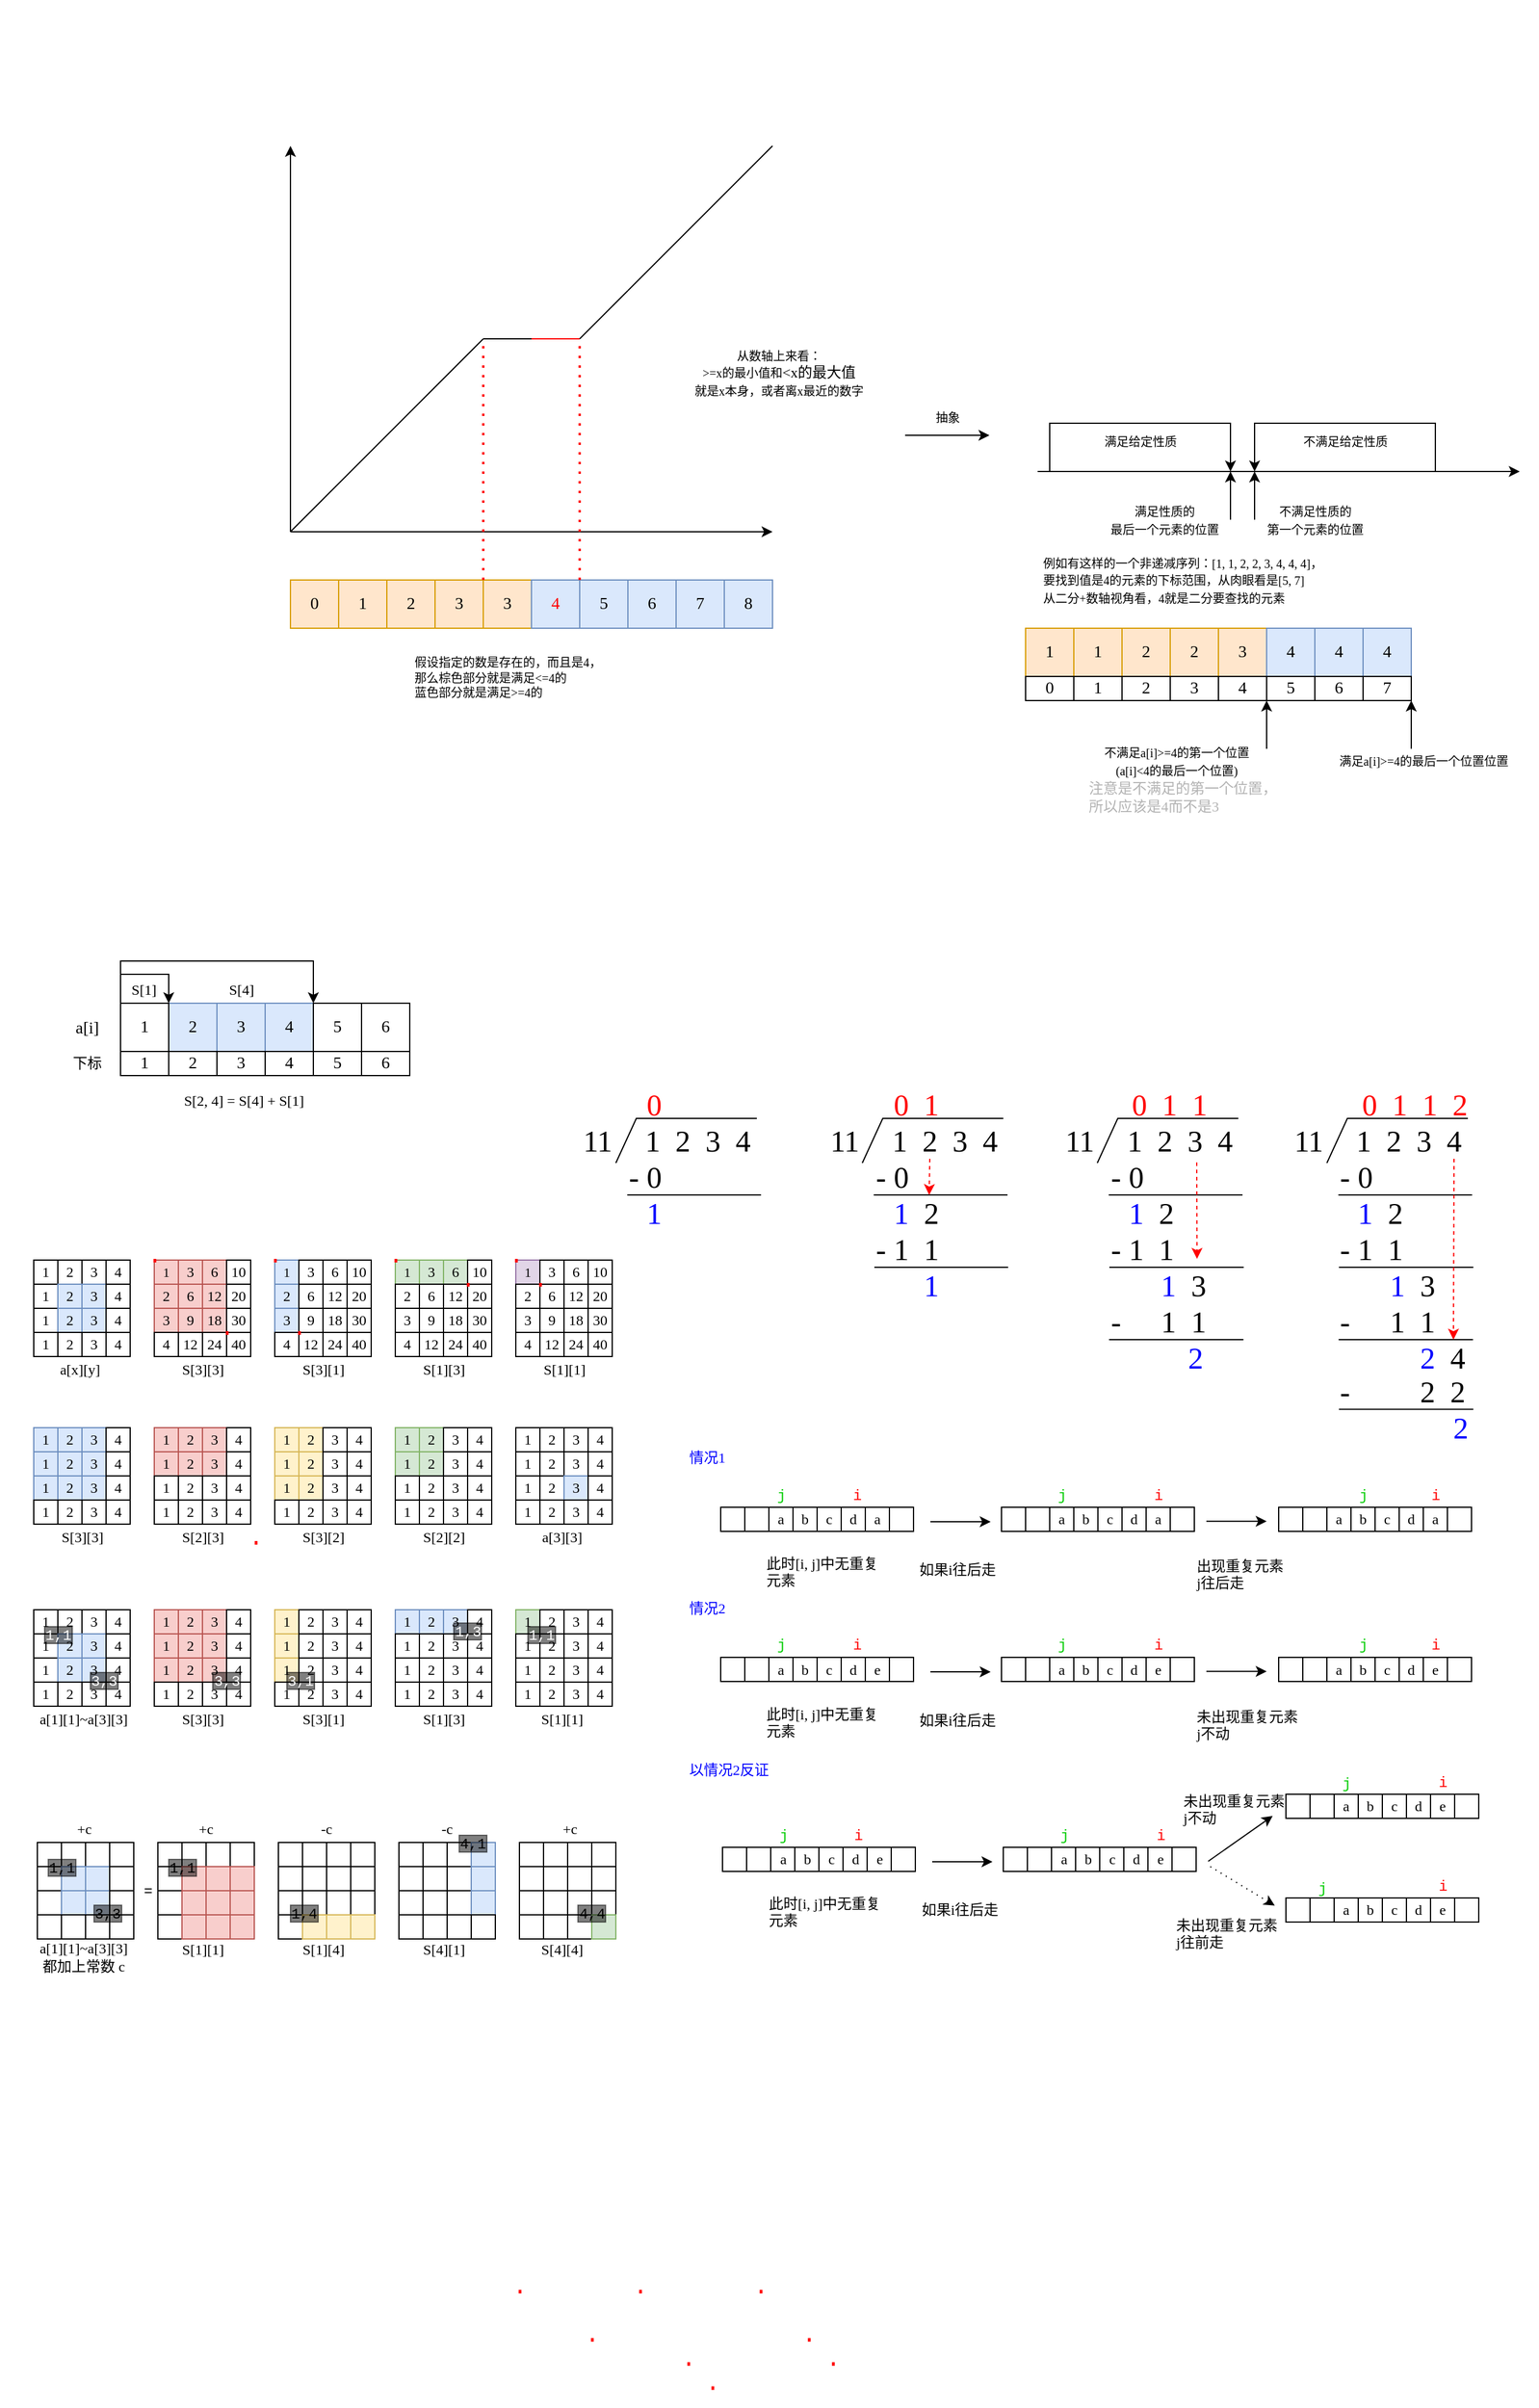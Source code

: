<mxfile version="21.2.1" type="device">
  <diagram name="第 1 页" id="9zUbWYoIl6yVEuOiOavs">
    <mxGraphModel dx="531" dy="335" grid="0" gridSize="10" guides="1" tooltips="1" connect="1" arrows="1" fold="1" page="1" pageScale="1" pageWidth="1654" pageHeight="2336" math="0" shadow="0">
      <root>
        <mxCell id="0" />
        <mxCell id="1" parent="0" />
        <mxCell id="oUjWwWJiYIkfK6Kyxx1s-647" value="1" style="rounded=0;whiteSpace=wrap;html=1;fontFamily=Songti TC;fillColor=#d5e8d4;strokeColor=#82b366;" parent="1" vertex="1">
          <mxGeometry x="327" y="1183" width="20" height="20" as="geometry" />
        </mxCell>
        <mxCell id="oUjWwWJiYIkfK6Kyxx1s-648" value="2" style="rounded=0;whiteSpace=wrap;html=1;fontFamily=Songti TC;fillColor=#d5e8d4;strokeColor=#82b366;" parent="1" vertex="1">
          <mxGeometry x="347" y="1183" width="20" height="20" as="geometry" />
        </mxCell>
        <mxCell id="oUjWwWJiYIkfK6Kyxx1s-649" value="1" style="rounded=0;whiteSpace=wrap;html=1;fontFamily=Songti TC;fillColor=#d5e8d4;strokeColor=#82b366;" parent="1" vertex="1">
          <mxGeometry x="327" y="1203" width="20" height="20" as="geometry" />
        </mxCell>
        <mxCell id="oUjWwWJiYIkfK6Kyxx1s-650" value="2" style="rounded=0;whiteSpace=wrap;html=1;fontFamily=Songti TC;fillColor=#d5e8d4;strokeColor=#82b366;" parent="1" vertex="1">
          <mxGeometry x="347" y="1203" width="20" height="20" as="geometry" />
        </mxCell>
        <mxCell id="oUjWwWJiYIkfK6Kyxx1s-651" value="3" style="rounded=0;whiteSpace=wrap;html=1;fontFamily=Songti TC;" parent="1" vertex="1">
          <mxGeometry x="367" y="1183" width="20" height="20" as="geometry" />
        </mxCell>
        <mxCell id="oUjWwWJiYIkfK6Kyxx1s-652" value="4" style="rounded=0;whiteSpace=wrap;html=1;fontFamily=Songti TC;" parent="1" vertex="1">
          <mxGeometry x="387" y="1183" width="20" height="20" as="geometry" />
        </mxCell>
        <mxCell id="oUjWwWJiYIkfK6Kyxx1s-653" value="3" style="rounded=0;whiteSpace=wrap;html=1;fontFamily=Songti TC;" parent="1" vertex="1">
          <mxGeometry x="367" y="1203" width="20" height="20" as="geometry" />
        </mxCell>
        <mxCell id="oUjWwWJiYIkfK6Kyxx1s-654" value="4" style="rounded=0;whiteSpace=wrap;html=1;fontFamily=Songti TC;" parent="1" vertex="1">
          <mxGeometry x="387" y="1203" width="20" height="20" as="geometry" />
        </mxCell>
        <mxCell id="oUjWwWJiYIkfK6Kyxx1s-655" value="1" style="rounded=0;whiteSpace=wrap;html=1;fontFamily=Songti TC;" parent="1" vertex="1">
          <mxGeometry x="327" y="1223" width="20" height="20" as="geometry" />
        </mxCell>
        <mxCell id="oUjWwWJiYIkfK6Kyxx1s-656" value="2" style="rounded=0;whiteSpace=wrap;html=1;fontFamily=Songti TC;" parent="1" vertex="1">
          <mxGeometry x="347" y="1223" width="20" height="20" as="geometry" />
        </mxCell>
        <mxCell id="oUjWwWJiYIkfK6Kyxx1s-657" value="1" style="rounded=0;whiteSpace=wrap;html=1;fontFamily=Songti TC;" parent="1" vertex="1">
          <mxGeometry x="327" y="1243" width="20" height="20" as="geometry" />
        </mxCell>
        <mxCell id="oUjWwWJiYIkfK6Kyxx1s-658" value="2" style="rounded=0;whiteSpace=wrap;html=1;fontFamily=Songti TC;" parent="1" vertex="1">
          <mxGeometry x="347" y="1243" width="20" height="20" as="geometry" />
        </mxCell>
        <mxCell id="oUjWwWJiYIkfK6Kyxx1s-659" value="3" style="rounded=0;whiteSpace=wrap;html=1;fontFamily=Songti TC;" parent="1" vertex="1">
          <mxGeometry x="367" y="1223" width="20" height="20" as="geometry" />
        </mxCell>
        <mxCell id="oUjWwWJiYIkfK6Kyxx1s-660" value="4" style="rounded=0;whiteSpace=wrap;html=1;fontFamily=Songti TC;" parent="1" vertex="1">
          <mxGeometry x="387" y="1223" width="20" height="20" as="geometry" />
        </mxCell>
        <mxCell id="oUjWwWJiYIkfK6Kyxx1s-661" value="3" style="rounded=0;whiteSpace=wrap;html=1;fontFamily=Songti TC;" parent="1" vertex="1">
          <mxGeometry x="367" y="1243" width="20" height="20" as="geometry" />
        </mxCell>
        <mxCell id="oUjWwWJiYIkfK6Kyxx1s-662" value="4" style="rounded=0;whiteSpace=wrap;html=1;fontFamily=Songti TC;" parent="1" vertex="1">
          <mxGeometry x="387" y="1243" width="20" height="20" as="geometry" />
        </mxCell>
        <mxCell id="oUjWwWJiYIkfK6Kyxx1s-631" value="1" style="rounded=0;whiteSpace=wrap;html=1;fontFamily=Songti TC;fillColor=#fff2cc;strokeColor=#d6b656;" parent="1" vertex="1">
          <mxGeometry x="227" y="1183" width="20" height="20" as="geometry" />
        </mxCell>
        <mxCell id="oUjWwWJiYIkfK6Kyxx1s-632" value="2" style="rounded=0;whiteSpace=wrap;html=1;fontFamily=Songti TC;fillColor=#fff2cc;strokeColor=#d6b656;" parent="1" vertex="1">
          <mxGeometry x="247" y="1183" width="20" height="20" as="geometry" />
        </mxCell>
        <mxCell id="oUjWwWJiYIkfK6Kyxx1s-633" value="1" style="rounded=0;whiteSpace=wrap;html=1;fontFamily=Songti TC;fillColor=#fff2cc;strokeColor=#d6b656;" parent="1" vertex="1">
          <mxGeometry x="227" y="1203" width="20" height="20" as="geometry" />
        </mxCell>
        <mxCell id="oUjWwWJiYIkfK6Kyxx1s-634" value="2" style="rounded=0;whiteSpace=wrap;html=1;fontFamily=Songti TC;fillColor=#fff2cc;strokeColor=#d6b656;" parent="1" vertex="1">
          <mxGeometry x="247" y="1203" width="20" height="20" as="geometry" />
        </mxCell>
        <mxCell id="oUjWwWJiYIkfK6Kyxx1s-635" value="3" style="rounded=0;whiteSpace=wrap;html=1;fontFamily=Songti TC;" parent="1" vertex="1">
          <mxGeometry x="267" y="1183" width="20" height="20" as="geometry" />
        </mxCell>
        <mxCell id="oUjWwWJiYIkfK6Kyxx1s-636" value="4" style="rounded=0;whiteSpace=wrap;html=1;fontFamily=Songti TC;" parent="1" vertex="1">
          <mxGeometry x="287" y="1183" width="20" height="20" as="geometry" />
        </mxCell>
        <mxCell id="oUjWwWJiYIkfK6Kyxx1s-637" value="3" style="rounded=0;whiteSpace=wrap;html=1;fontFamily=Songti TC;" parent="1" vertex="1">
          <mxGeometry x="267" y="1203" width="20" height="20" as="geometry" />
        </mxCell>
        <mxCell id="oUjWwWJiYIkfK6Kyxx1s-638" value="4" style="rounded=0;whiteSpace=wrap;html=1;fontFamily=Songti TC;" parent="1" vertex="1">
          <mxGeometry x="287" y="1203" width="20" height="20" as="geometry" />
        </mxCell>
        <mxCell id="oUjWwWJiYIkfK6Kyxx1s-639" value="1" style="rounded=0;whiteSpace=wrap;html=1;fontFamily=Songti TC;fillColor=#fff2cc;strokeColor=#d6b656;" parent="1" vertex="1">
          <mxGeometry x="227" y="1223" width="20" height="20" as="geometry" />
        </mxCell>
        <mxCell id="oUjWwWJiYIkfK6Kyxx1s-640" value="2" style="rounded=0;whiteSpace=wrap;html=1;fontFamily=Songti TC;fillColor=#fff2cc;strokeColor=#d6b656;" parent="1" vertex="1">
          <mxGeometry x="247" y="1223" width="20" height="20" as="geometry" />
        </mxCell>
        <mxCell id="oUjWwWJiYIkfK6Kyxx1s-641" value="1" style="rounded=0;whiteSpace=wrap;html=1;fontFamily=Songti TC;" parent="1" vertex="1">
          <mxGeometry x="227" y="1243" width="20" height="20" as="geometry" />
        </mxCell>
        <mxCell id="oUjWwWJiYIkfK6Kyxx1s-642" value="2" style="rounded=0;whiteSpace=wrap;html=1;fontFamily=Songti TC;" parent="1" vertex="1">
          <mxGeometry x="247" y="1243" width="20" height="20" as="geometry" />
        </mxCell>
        <mxCell id="oUjWwWJiYIkfK6Kyxx1s-643" value="3" style="rounded=0;whiteSpace=wrap;html=1;fontFamily=Songti TC;" parent="1" vertex="1">
          <mxGeometry x="267" y="1223" width="20" height="20" as="geometry" />
        </mxCell>
        <mxCell id="oUjWwWJiYIkfK6Kyxx1s-644" value="4" style="rounded=0;whiteSpace=wrap;html=1;fontFamily=Songti TC;" parent="1" vertex="1">
          <mxGeometry x="287" y="1223" width="20" height="20" as="geometry" />
        </mxCell>
        <mxCell id="oUjWwWJiYIkfK6Kyxx1s-645" value="3" style="rounded=0;whiteSpace=wrap;html=1;fontFamily=Songti TC;" parent="1" vertex="1">
          <mxGeometry x="267" y="1243" width="20" height="20" as="geometry" />
        </mxCell>
        <mxCell id="oUjWwWJiYIkfK6Kyxx1s-646" value="4" style="rounded=0;whiteSpace=wrap;html=1;fontFamily=Songti TC;" parent="1" vertex="1">
          <mxGeometry x="287" y="1243" width="20" height="20" as="geometry" />
        </mxCell>
        <mxCell id="oUjWwWJiYIkfK6Kyxx1s-599" value="1" style="rounded=0;whiteSpace=wrap;html=1;fontFamily=Songti TC;fillColor=#f8cecc;strokeColor=#b85450;" parent="1" vertex="1">
          <mxGeometry x="127" y="1183" width="20" height="20" as="geometry" />
        </mxCell>
        <mxCell id="oUjWwWJiYIkfK6Kyxx1s-600" value="2" style="rounded=0;whiteSpace=wrap;html=1;fontFamily=Songti TC;fillColor=#f8cecc;strokeColor=#b85450;" parent="1" vertex="1">
          <mxGeometry x="147" y="1183" width="20" height="20" as="geometry" />
        </mxCell>
        <mxCell id="oUjWwWJiYIkfK6Kyxx1s-601" value="1" style="rounded=0;whiteSpace=wrap;html=1;fontFamily=Songti TC;fillColor=#f8cecc;strokeColor=#b85450;" parent="1" vertex="1">
          <mxGeometry x="127" y="1203" width="20" height="20" as="geometry" />
        </mxCell>
        <mxCell id="oUjWwWJiYIkfK6Kyxx1s-602" value="2" style="rounded=0;whiteSpace=wrap;html=1;fontFamily=Songti TC;fillColor=#f8cecc;strokeColor=#b85450;" parent="1" vertex="1">
          <mxGeometry x="147" y="1203" width="20" height="20" as="geometry" />
        </mxCell>
        <mxCell id="oUjWwWJiYIkfK6Kyxx1s-603" value="3" style="rounded=0;whiteSpace=wrap;html=1;fontFamily=Songti TC;fillColor=#f8cecc;strokeColor=#b85450;" parent="1" vertex="1">
          <mxGeometry x="167" y="1183" width="20" height="20" as="geometry" />
        </mxCell>
        <mxCell id="oUjWwWJiYIkfK6Kyxx1s-604" value="4" style="rounded=0;whiteSpace=wrap;html=1;fontFamily=Songti TC;" parent="1" vertex="1">
          <mxGeometry x="187" y="1183" width="20" height="20" as="geometry" />
        </mxCell>
        <mxCell id="oUjWwWJiYIkfK6Kyxx1s-605" value="3" style="rounded=0;whiteSpace=wrap;html=1;fontFamily=Songti TC;fillColor=#f8cecc;strokeColor=#b85450;" parent="1" vertex="1">
          <mxGeometry x="167" y="1203" width="20" height="20" as="geometry" />
        </mxCell>
        <mxCell id="oUjWwWJiYIkfK6Kyxx1s-606" value="4" style="rounded=0;whiteSpace=wrap;html=1;fontFamily=Songti TC;" parent="1" vertex="1">
          <mxGeometry x="187" y="1203" width="20" height="20" as="geometry" />
        </mxCell>
        <mxCell id="oUjWwWJiYIkfK6Kyxx1s-607" value="1" style="rounded=0;whiteSpace=wrap;html=1;fontFamily=Songti TC;" parent="1" vertex="1">
          <mxGeometry x="127" y="1223" width="20" height="20" as="geometry" />
        </mxCell>
        <mxCell id="oUjWwWJiYIkfK6Kyxx1s-608" value="2" style="rounded=0;whiteSpace=wrap;html=1;fontFamily=Songti TC;" parent="1" vertex="1">
          <mxGeometry x="147" y="1223" width="20" height="20" as="geometry" />
        </mxCell>
        <mxCell id="oUjWwWJiYIkfK6Kyxx1s-609" value="1" style="rounded=0;whiteSpace=wrap;html=1;fontFamily=Songti TC;" parent="1" vertex="1">
          <mxGeometry x="127" y="1243" width="20" height="20" as="geometry" />
        </mxCell>
        <mxCell id="oUjWwWJiYIkfK6Kyxx1s-610" value="2" style="rounded=0;whiteSpace=wrap;html=1;fontFamily=Songti TC;" parent="1" vertex="1">
          <mxGeometry x="147" y="1243" width="20" height="20" as="geometry" />
        </mxCell>
        <mxCell id="oUjWwWJiYIkfK6Kyxx1s-611" value="3" style="rounded=0;whiteSpace=wrap;html=1;fontFamily=Songti TC;" parent="1" vertex="1">
          <mxGeometry x="167" y="1223" width="20" height="20" as="geometry" />
        </mxCell>
        <mxCell id="oUjWwWJiYIkfK6Kyxx1s-612" value="4" style="rounded=0;whiteSpace=wrap;html=1;fontFamily=Songti TC;" parent="1" vertex="1">
          <mxGeometry x="187" y="1223" width="20" height="20" as="geometry" />
        </mxCell>
        <mxCell id="oUjWwWJiYIkfK6Kyxx1s-613" value="3" style="rounded=0;whiteSpace=wrap;html=1;fontFamily=Songti TC;" parent="1" vertex="1">
          <mxGeometry x="167" y="1243" width="20" height="20" as="geometry" />
        </mxCell>
        <mxCell id="oUjWwWJiYIkfK6Kyxx1s-614" value="4" style="rounded=0;whiteSpace=wrap;html=1;fontFamily=Songti TC;" parent="1" vertex="1">
          <mxGeometry x="187" y="1243" width="20" height="20" as="geometry" />
        </mxCell>
        <mxCell id="oUjWwWJiYIkfK6Kyxx1s-2" value="&lt;font style=&quot;font-size: 14px;&quot;&gt;1&lt;/font&gt;" style="rounded=0;whiteSpace=wrap;html=1;fillColor=#ffe6cc;strokeColor=#d79b00;fontFamily=Songti TC;fontSize=14;" parent="1" vertex="1">
          <mxGeometry x="280" y="480" width="40" height="40" as="geometry" />
        </mxCell>
        <mxCell id="oUjWwWJiYIkfK6Kyxx1s-3" value="2" style="rounded=0;whiteSpace=wrap;html=1;fillColor=#ffe6cc;strokeColor=#d79b00;fontFamily=Songti TC;fontSize=14;" parent="1" vertex="1">
          <mxGeometry x="320" y="480" width="40" height="40" as="geometry" />
        </mxCell>
        <mxCell id="oUjWwWJiYIkfK6Kyxx1s-4" value="3" style="rounded=0;whiteSpace=wrap;html=1;fillColor=#ffe6cc;strokeColor=#d79b00;fontFamily=Songti TC;fontSize=14;" parent="1" vertex="1">
          <mxGeometry x="360" y="480" width="40" height="40" as="geometry" />
        </mxCell>
        <mxCell id="oUjWwWJiYIkfK6Kyxx1s-5" value="3" style="rounded=0;whiteSpace=wrap;html=1;fillColor=#ffe6cc;strokeColor=#d79b00;fontFamily=Songti TC;fontSize=14;" parent="1" vertex="1">
          <mxGeometry x="400" y="480" width="40" height="40" as="geometry" />
        </mxCell>
        <mxCell id="oUjWwWJiYIkfK6Kyxx1s-6" value="&lt;font color=&quot;#ff0000&quot;&gt;4&lt;/font&gt;" style="rounded=0;whiteSpace=wrap;html=1;fillColor=#dae8fc;strokeColor=#6c8ebf;fontFamily=Songti TC;fontSize=14;" parent="1" vertex="1">
          <mxGeometry x="440" y="480" width="40" height="40" as="geometry" />
        </mxCell>
        <mxCell id="oUjWwWJiYIkfK6Kyxx1s-7" value="5" style="rounded=0;whiteSpace=wrap;html=1;fillColor=#dae8fc;strokeColor=#6c8ebf;fontFamily=Songti TC;fontSize=14;" parent="1" vertex="1">
          <mxGeometry x="480" y="480" width="40" height="40" as="geometry" />
        </mxCell>
        <mxCell id="oUjWwWJiYIkfK6Kyxx1s-8" value="6" style="rounded=0;whiteSpace=wrap;html=1;fillColor=#dae8fc;strokeColor=#6c8ebf;fontFamily=Songti TC;fontSize=14;" parent="1" vertex="1">
          <mxGeometry x="520" y="480" width="40" height="40" as="geometry" />
        </mxCell>
        <mxCell id="oUjWwWJiYIkfK6Kyxx1s-9" value="7" style="rounded=0;whiteSpace=wrap;html=1;fillColor=#dae8fc;strokeColor=#6c8ebf;fontFamily=Songti TC;fontSize=14;" parent="1" vertex="1">
          <mxGeometry x="560" y="480" width="40" height="40" as="geometry" />
        </mxCell>
        <mxCell id="oUjWwWJiYIkfK6Kyxx1s-10" value="8" style="rounded=0;whiteSpace=wrap;html=1;fillColor=#dae8fc;strokeColor=#6c8ebf;fontFamily=Songti TC;fontSize=14;" parent="1" vertex="1">
          <mxGeometry x="600" y="480" width="40" height="40" as="geometry" />
        </mxCell>
        <mxCell id="oUjWwWJiYIkfK6Kyxx1s-11" value="" style="endArrow=classic;html=1;rounded=0;" parent="1" edge="1">
          <mxGeometry width="50" height="50" relative="1" as="geometry">
            <mxPoint x="240" y="440" as="sourcePoint" />
            <mxPoint x="640" y="440" as="targetPoint" />
          </mxGeometry>
        </mxCell>
        <mxCell id="oUjWwWJiYIkfK6Kyxx1s-12" value="" style="endArrow=none;html=1;rounded=0;" parent="1" edge="1">
          <mxGeometry width="50" height="50" relative="1" as="geometry">
            <mxPoint x="240" y="440" as="sourcePoint" />
            <mxPoint x="400" y="280" as="targetPoint" />
          </mxGeometry>
        </mxCell>
        <mxCell id="oUjWwWJiYIkfK6Kyxx1s-13" value="" style="endArrow=none;html=1;rounded=0;" parent="1" edge="1">
          <mxGeometry width="50" height="50" relative="1" as="geometry">
            <mxPoint x="400" y="280" as="sourcePoint" />
            <mxPoint x="440" y="280" as="targetPoint" />
          </mxGeometry>
        </mxCell>
        <mxCell id="oUjWwWJiYIkfK6Kyxx1s-14" value="&lt;font style=&quot;font-size: 14px;&quot;&gt;0&lt;/font&gt;" style="rounded=0;whiteSpace=wrap;html=1;fillColor=#ffe6cc;strokeColor=#d79b00;fontFamily=Songti TC;fontSize=14;" parent="1" vertex="1">
          <mxGeometry x="240" y="480" width="40" height="40" as="geometry" />
        </mxCell>
        <mxCell id="oUjWwWJiYIkfK6Kyxx1s-15" value="" style="endArrow=none;html=1;rounded=0;strokeColor=#FF0000;" parent="1" edge="1">
          <mxGeometry width="50" height="50" relative="1" as="geometry">
            <mxPoint x="440" y="280" as="sourcePoint" />
            <mxPoint x="480" y="280" as="targetPoint" />
          </mxGeometry>
        </mxCell>
        <mxCell id="oUjWwWJiYIkfK6Kyxx1s-16" value="" style="endArrow=none;html=1;rounded=0;" parent="1" edge="1">
          <mxGeometry width="50" height="50" relative="1" as="geometry">
            <mxPoint x="480" y="280" as="sourcePoint" />
            <mxPoint x="520" y="240" as="targetPoint" />
          </mxGeometry>
        </mxCell>
        <mxCell id="oUjWwWJiYIkfK6Kyxx1s-17" value="" style="endArrow=none;html=1;rounded=0;" parent="1" edge="1">
          <mxGeometry width="50" height="50" relative="1" as="geometry">
            <mxPoint x="520" y="240" as="sourcePoint" />
            <mxPoint x="640" y="120" as="targetPoint" />
          </mxGeometry>
        </mxCell>
        <mxCell id="oUjWwWJiYIkfK6Kyxx1s-18" value="" style="endArrow=classic;html=1;rounded=0;" parent="1" edge="1">
          <mxGeometry width="50" height="50" relative="1" as="geometry">
            <mxPoint x="240" y="440" as="sourcePoint" />
            <mxPoint x="240" y="120" as="targetPoint" />
          </mxGeometry>
        </mxCell>
        <mxCell id="oUjWwWJiYIkfK6Kyxx1s-19" value="" style="endArrow=none;dashed=1;html=1;dashPattern=1 3;strokeWidth=2;rounded=0;fontColor=#FF0000;labelBorderColor=#FF0000;strokeColor=#FF0000;" parent="1" edge="1">
          <mxGeometry width="50" height="50" relative="1" as="geometry">
            <mxPoint x="480" y="480" as="sourcePoint" />
            <mxPoint x="480" y="280" as="targetPoint" />
          </mxGeometry>
        </mxCell>
        <mxCell id="oUjWwWJiYIkfK6Kyxx1s-20" value="&lt;div style=&quot;text-align: left;&quot;&gt;&lt;span style=&quot;font-family: &amp;quot;Songti TC&amp;quot;; font-size: x-small; background-color: initial;&quot;&gt;假设指定的数是存在的，而且是4，&lt;/span&gt;&lt;/div&gt;&lt;font face=&quot;Songti TC&quot; size=&quot;1&quot;&gt;&lt;div style=&quot;text-align: left;&quot;&gt;&lt;span style=&quot;background-color: initial;&quot;&gt;那么棕色部分就是满足&amp;lt;=4的&lt;/span&gt;&lt;/div&gt;&lt;div style=&quot;text-align: left;&quot;&gt;&lt;span style=&quot;background-color: initial;&quot;&gt;蓝色部分就是满足&amp;gt;=4的&lt;/span&gt;&lt;/div&gt;&lt;/font&gt;" style="text;html=1;align=center;verticalAlign=middle;resizable=0;points=[];autosize=1;strokeColor=none;fillColor=none;" parent="1" vertex="1">
          <mxGeometry x="315" y="530" width="210" height="60" as="geometry" />
        </mxCell>
        <mxCell id="oUjWwWJiYIkfK6Kyxx1s-21" value="&lt;font face=&quot;Songti TC&quot;&gt;&lt;font size=&quot;1&quot;&gt;从数轴上来看：&lt;br&gt;&amp;gt;=x的最小值和&lt;/font&gt;&amp;lt;x的最大值&lt;/font&gt;&lt;font size=&quot;1&quot; face=&quot;Songti TC&quot;&gt;&lt;br&gt;就是x本身，或者离x最近的数字&lt;br&gt;&lt;br&gt;&lt;/font&gt;" style="text;html=1;align=center;verticalAlign=middle;resizable=0;points=[];autosize=1;strokeColor=none;fillColor=none;" parent="1" vertex="1">
          <mxGeometry x="550" y="280" width="190" height="70" as="geometry" />
        </mxCell>
        <mxCell id="oUjWwWJiYIkfK6Kyxx1s-22" value="" style="endArrow=none;dashed=1;html=1;dashPattern=1 3;strokeWidth=2;rounded=0;strokeColor=#FF0000;" parent="1" edge="1">
          <mxGeometry width="50" height="50" relative="1" as="geometry">
            <mxPoint x="400" y="480" as="sourcePoint" />
            <mxPoint x="400" y="280" as="targetPoint" />
          </mxGeometry>
        </mxCell>
        <mxCell id="oUjWwWJiYIkfK6Kyxx1s-24" value="" style="endArrow=classic;html=1;rounded=0;" parent="1" edge="1">
          <mxGeometry width="50" height="50" relative="1" as="geometry">
            <mxPoint x="750" y="360" as="sourcePoint" />
            <mxPoint x="820" y="360" as="targetPoint" />
          </mxGeometry>
        </mxCell>
        <mxCell id="oUjWwWJiYIkfK6Kyxx1s-25" value="&lt;font size=&quot;1&quot; face=&quot;Songti TC&quot;&gt;抽象&lt;br&gt;&lt;/font&gt;" style="text;html=1;align=center;verticalAlign=middle;resizable=0;points=[];autosize=1;strokeColor=none;fillColor=none;" parent="1" vertex="1">
          <mxGeometry x="760" y="330" width="50" height="30" as="geometry" />
        </mxCell>
        <mxCell id="oUjWwWJiYIkfK6Kyxx1s-26" value="" style="endArrow=classic;html=1;rounded=0;" parent="1" edge="1">
          <mxGeometry width="50" height="50" relative="1" as="geometry">
            <mxPoint x="860" y="390" as="sourcePoint" />
            <mxPoint x="1260" y="390" as="targetPoint" />
          </mxGeometry>
        </mxCell>
        <mxCell id="oUjWwWJiYIkfK6Kyxx1s-27" value="" style="endArrow=classic;html=1;rounded=0;" parent="1" edge="1">
          <mxGeometry width="50" height="50" relative="1" as="geometry">
            <mxPoint x="870" y="390" as="sourcePoint" />
            <mxPoint x="1020" y="390" as="targetPoint" />
            <Array as="points">
              <mxPoint x="870" y="350" />
              <mxPoint x="970" y="350" />
              <mxPoint x="1020" y="350" />
            </Array>
          </mxGeometry>
        </mxCell>
        <mxCell id="oUjWwWJiYIkfK6Kyxx1s-28" value="" style="endArrow=classic;html=1;rounded=0;" parent="1" edge="1">
          <mxGeometry width="50" height="50" relative="1" as="geometry">
            <mxPoint x="1190" y="390" as="sourcePoint" />
            <mxPoint x="1040" y="390" as="targetPoint" />
            <Array as="points">
              <mxPoint x="1190" y="350" />
              <mxPoint x="1140" y="350" />
              <mxPoint x="1040" y="350" />
            </Array>
          </mxGeometry>
        </mxCell>
        <mxCell id="oUjWwWJiYIkfK6Kyxx1s-29" value="&lt;font size=&quot;1&quot; face=&quot;Songti TC&quot;&gt;满足给定性质&lt;br&gt;&lt;/font&gt;" style="text;html=1;align=center;verticalAlign=middle;resizable=0;points=[];autosize=1;strokeColor=none;fillColor=none;" parent="1" vertex="1">
          <mxGeometry x="895" y="350" width="100" height="30" as="geometry" />
        </mxCell>
        <mxCell id="oUjWwWJiYIkfK6Kyxx1s-31" value="&lt;font size=&quot;1&quot; face=&quot;Songti TC&quot;&gt;不满足给定性质&lt;br&gt;&lt;/font&gt;" style="text;html=1;align=center;verticalAlign=middle;resizable=0;points=[];autosize=1;strokeColor=none;fillColor=none;" parent="1" vertex="1">
          <mxGeometry x="1060" y="350" width="110" height="30" as="geometry" />
        </mxCell>
        <mxCell id="oUjWwWJiYIkfK6Kyxx1s-32" value="" style="endArrow=classic;html=1;rounded=0;" parent="1" edge="1">
          <mxGeometry width="50" height="50" relative="1" as="geometry">
            <mxPoint x="1020" y="430" as="sourcePoint" />
            <mxPoint x="1020" y="390" as="targetPoint" />
          </mxGeometry>
        </mxCell>
        <mxCell id="oUjWwWJiYIkfK6Kyxx1s-33" value="" style="endArrow=classic;html=1;rounded=0;" parent="1" edge="1">
          <mxGeometry width="50" height="50" relative="1" as="geometry">
            <mxPoint x="1040" y="430" as="sourcePoint" />
            <mxPoint x="1040" y="390" as="targetPoint" />
          </mxGeometry>
        </mxCell>
        <mxCell id="oUjWwWJiYIkfK6Kyxx1s-34" value="&lt;font size=&quot;1&quot; face=&quot;Songti TC&quot;&gt;满足性质的&lt;br&gt;最后一个元素的位置&lt;br&gt;&lt;/font&gt;" style="text;html=1;align=center;verticalAlign=middle;resizable=0;points=[];autosize=1;strokeColor=none;fillColor=none;" parent="1" vertex="1">
          <mxGeometry x="900" y="410" width="130" height="40" as="geometry" />
        </mxCell>
        <mxCell id="oUjWwWJiYIkfK6Kyxx1s-35" value="&lt;font size=&quot;1&quot; face=&quot;Songti TC&quot;&gt;不满足性质的&lt;br&gt;第一个元素的位置&lt;br&gt;&lt;/font&gt;" style="text;html=1;align=center;verticalAlign=middle;resizable=0;points=[];autosize=1;strokeColor=none;fillColor=none;" parent="1" vertex="1">
          <mxGeometry x="1030" y="410" width="120" height="40" as="geometry" />
        </mxCell>
        <mxCell id="oUjWwWJiYIkfK6Kyxx1s-37" value="&lt;div style=&quot;text-align: left;&quot;&gt;&lt;span style=&quot;font-family: &amp;quot;Songti TC&amp;quot;; font-size: x-small; background-color: initial;&quot;&gt;例如有这样的一个非递减序列：[1, 1, 2, 2, 3, 4, 4, 4]，&lt;/span&gt;&lt;/div&gt;&lt;div style=&quot;text-align: left;&quot;&gt;&lt;span style=&quot;font-family: &amp;quot;Songti TC&amp;quot;; font-size: x-small; background-color: initial;&quot;&gt;要找到值是4的元素的下标范围，从肉眼看是[5, 7]&lt;/span&gt;&lt;/div&gt;&lt;div style=&quot;text-align: left;&quot;&gt;&lt;font size=&quot;1&quot; face=&quot;Songti TC&quot;&gt;从二分+数轴视角看，4就是二分要查找的元素&lt;/font&gt;&lt;/div&gt;" style="text;html=1;align=center;verticalAlign=middle;resizable=0;points=[];autosize=1;strokeColor=none;fillColor=none;" parent="1" vertex="1">
          <mxGeometry x="835" y="450" width="290" height="60" as="geometry" />
        </mxCell>
        <mxCell id="oUjWwWJiYIkfK6Kyxx1s-38" value="&lt;font style=&quot;font-size: 14px;&quot;&gt;1&lt;/font&gt;" style="rounded=0;whiteSpace=wrap;html=1;fillColor=#ffe6cc;strokeColor=#d79b00;fontFamily=Songti TC;fontSize=14;" parent="1" vertex="1">
          <mxGeometry x="890" y="520" width="40" height="40" as="geometry" />
        </mxCell>
        <mxCell id="oUjWwWJiYIkfK6Kyxx1s-39" value="2" style="rounded=0;whiteSpace=wrap;html=1;fillColor=#ffe6cc;strokeColor=#d79b00;fontFamily=Songti TC;fontSize=14;" parent="1" vertex="1">
          <mxGeometry x="930" y="520" width="40" height="40" as="geometry" />
        </mxCell>
        <mxCell id="oUjWwWJiYIkfK6Kyxx1s-40" value="2" style="rounded=0;whiteSpace=wrap;html=1;fillColor=#ffe6cc;strokeColor=#d79b00;fontFamily=Songti TC;fontSize=14;" parent="1" vertex="1">
          <mxGeometry x="970" y="520" width="40" height="40" as="geometry" />
        </mxCell>
        <mxCell id="oUjWwWJiYIkfK6Kyxx1s-41" value="3" style="rounded=0;whiteSpace=wrap;html=1;fillColor=#ffe6cc;strokeColor=#d79b00;fontFamily=Songti TC;fontSize=14;" parent="1" vertex="1">
          <mxGeometry x="1010" y="520" width="40" height="40" as="geometry" />
        </mxCell>
        <mxCell id="oUjWwWJiYIkfK6Kyxx1s-42" value="4" style="rounded=0;whiteSpace=wrap;html=1;fillColor=#dae8fc;strokeColor=#6c8ebf;fontFamily=Songti TC;fontSize=14;" parent="1" vertex="1">
          <mxGeometry x="1050" y="520" width="40" height="40" as="geometry" />
        </mxCell>
        <mxCell id="oUjWwWJiYIkfK6Kyxx1s-43" value="4" style="rounded=0;whiteSpace=wrap;html=1;fillColor=#dae8fc;strokeColor=#6c8ebf;fontFamily=Songti TC;fontSize=14;" parent="1" vertex="1">
          <mxGeometry x="1090" y="520" width="40" height="40" as="geometry" />
        </mxCell>
        <mxCell id="oUjWwWJiYIkfK6Kyxx1s-44" value="4" style="rounded=0;whiteSpace=wrap;html=1;fillColor=#dae8fc;strokeColor=#6c8ebf;fontFamily=Songti TC;fontSize=14;" parent="1" vertex="1">
          <mxGeometry x="1130" y="520" width="40" height="40" as="geometry" />
        </mxCell>
        <mxCell id="oUjWwWJiYIkfK6Kyxx1s-47" value="&lt;font style=&quot;font-size: 14px;&quot;&gt;1&lt;/font&gt;" style="rounded=0;whiteSpace=wrap;html=1;fillColor=#ffe6cc;strokeColor=#d79b00;fontFamily=Songti TC;fontSize=14;" parent="1" vertex="1">
          <mxGeometry x="850" y="520" width="40" height="40" as="geometry" />
        </mxCell>
        <mxCell id="oUjWwWJiYIkfK6Kyxx1s-58" value="" style="group" parent="1" vertex="1" connectable="0">
          <mxGeometry x="850" y="560" width="320" height="20" as="geometry" />
        </mxCell>
        <mxCell id="oUjWwWJiYIkfK6Kyxx1s-49" value="&lt;font style=&quot;font-size: 14px;&quot;&gt;1&lt;/font&gt;" style="rounded=0;whiteSpace=wrap;html=1;fontFamily=Songti TC;fontSize=14;container=0;" parent="oUjWwWJiYIkfK6Kyxx1s-58" vertex="1">
          <mxGeometry x="40" width="40" height="20" as="geometry" />
        </mxCell>
        <mxCell id="oUjWwWJiYIkfK6Kyxx1s-50" value="2" style="rounded=0;whiteSpace=wrap;html=1;fontFamily=Songti TC;fontSize=14;container=0;" parent="oUjWwWJiYIkfK6Kyxx1s-58" vertex="1">
          <mxGeometry x="80" width="40" height="20" as="geometry" />
        </mxCell>
        <mxCell id="oUjWwWJiYIkfK6Kyxx1s-51" value="3" style="rounded=0;whiteSpace=wrap;html=1;fontFamily=Songti TC;fontSize=14;container=0;" parent="oUjWwWJiYIkfK6Kyxx1s-58" vertex="1">
          <mxGeometry x="120" width="40" height="20" as="geometry" />
        </mxCell>
        <mxCell id="oUjWwWJiYIkfK6Kyxx1s-52" value="4" style="rounded=0;whiteSpace=wrap;html=1;fontFamily=Songti TC;fontSize=14;container=0;" parent="oUjWwWJiYIkfK6Kyxx1s-58" vertex="1">
          <mxGeometry x="160" width="40" height="20" as="geometry" />
        </mxCell>
        <mxCell id="oUjWwWJiYIkfK6Kyxx1s-53" value="5" style="rounded=0;whiteSpace=wrap;html=1;fontFamily=Songti TC;fontSize=14;container=0;" parent="oUjWwWJiYIkfK6Kyxx1s-58" vertex="1">
          <mxGeometry x="200" width="40" height="20" as="geometry" />
        </mxCell>
        <mxCell id="oUjWwWJiYIkfK6Kyxx1s-54" value="6" style="rounded=0;whiteSpace=wrap;html=1;fontFamily=Songti TC;fontSize=14;container=0;" parent="oUjWwWJiYIkfK6Kyxx1s-58" vertex="1">
          <mxGeometry x="240" width="40" height="20" as="geometry" />
        </mxCell>
        <mxCell id="oUjWwWJiYIkfK6Kyxx1s-55" value="7" style="rounded=0;whiteSpace=wrap;html=1;fontFamily=Songti TC;fontSize=14;container=0;" parent="oUjWwWJiYIkfK6Kyxx1s-58" vertex="1">
          <mxGeometry x="280" width="40" height="20" as="geometry" />
        </mxCell>
        <mxCell id="oUjWwWJiYIkfK6Kyxx1s-56" value="&lt;font style=&quot;font-size: 14px;&quot;&gt;0&lt;/font&gt;" style="rounded=0;whiteSpace=wrap;html=1;fontFamily=Songti TC;fontSize=14;container=0;" parent="oUjWwWJiYIkfK6Kyxx1s-58" vertex="1">
          <mxGeometry width="40" height="20" as="geometry" />
        </mxCell>
        <mxCell id="oUjWwWJiYIkfK6Kyxx1s-59" value="&lt;font size=&quot;1&quot; face=&quot;Songti TC&quot;&gt;&lt;br&gt;&lt;/font&gt;" style="text;html=1;align=center;verticalAlign=middle;resizable=0;points=[];autosize=1;strokeColor=none;fillColor=none;" parent="1" vertex="1">
          <mxGeometry x="1160" y="635" width="20" height="30" as="geometry" />
        </mxCell>
        <mxCell id="oUjWwWJiYIkfK6Kyxx1s-60" value="&lt;font size=&quot;1&quot; face=&quot;Songti TC&quot;&gt;不满足a[i]&amp;gt;=4的第一个位置&lt;br&gt;(a[i]&amp;lt;4的最后一个位置)&lt;br&gt;&lt;/font&gt;" style="text;html=1;align=center;verticalAlign=middle;resizable=0;points=[];autosize=1;strokeColor=none;fillColor=none;" parent="1" vertex="1">
          <mxGeometry x="890" y="610" width="170" height="40" as="geometry" />
        </mxCell>
        <mxCell id="oUjWwWJiYIkfK6Kyxx1s-61" value="" style="endArrow=classic;html=1;rounded=0;" parent="1" edge="1">
          <mxGeometry width="50" height="50" relative="1" as="geometry">
            <mxPoint x="1170" y="620" as="sourcePoint" />
            <mxPoint x="1170" y="580" as="targetPoint" />
          </mxGeometry>
        </mxCell>
        <mxCell id="oUjWwWJiYIkfK6Kyxx1s-62" value="" style="endArrow=classic;html=1;rounded=0;" parent="1" edge="1">
          <mxGeometry width="50" height="50" relative="1" as="geometry">
            <mxPoint x="1050" y="620" as="sourcePoint" />
            <mxPoint x="1050" y="580" as="targetPoint" />
          </mxGeometry>
        </mxCell>
        <mxCell id="oUjWwWJiYIkfK6Kyxx1s-63" value="&lt;div style=&quot;text-align: left;&quot;&gt;&lt;span style=&quot;color: rgb(179, 179, 179); font-family: &amp;quot;Songti TC&amp;quot;; background-color: initial;&quot;&gt;注意是不满足的第一个位置，&lt;/span&gt;&lt;/div&gt;&lt;font style=&quot;font-size: 12px;&quot; face=&quot;Songti TC&quot;&gt;&lt;div style=&quot;text-align: left;&quot;&gt;&lt;span style=&quot;color: rgb(179, 179, 179); background-color: initial;&quot;&gt;所以应该是4而不是3&lt;/span&gt;&lt;/div&gt;&lt;/font&gt;" style="text;html=1;align=center;verticalAlign=middle;resizable=0;points=[];autosize=1;strokeColor=none;fillColor=none;" parent="1" vertex="1">
          <mxGeometry x="890" y="640" width="180" height="40" as="geometry" />
        </mxCell>
        <mxCell id="oUjWwWJiYIkfK6Kyxx1s-64" value="&lt;font size=&quot;1&quot; face=&quot;Songti TC&quot;&gt;满足a[i]&amp;gt;=4的最后一个位置位置&lt;br&gt;&lt;/font&gt;" style="text;html=1;align=center;verticalAlign=middle;resizable=0;points=[];autosize=1;strokeColor=none;fillColor=none;" parent="1" vertex="1">
          <mxGeometry x="1085" y="615" width="190" height="30" as="geometry" />
        </mxCell>
        <mxCell id="oUjWwWJiYIkfK6Kyxx1s-65" value="" style="endArrow=none;html=1;rounded=0;" parent="1" edge="1">
          <mxGeometry width="50" height="50" relative="1" as="geometry">
            <mxPoint x="519.5" y="990" as="sourcePoint" />
            <mxPoint x="630.5" y="990" as="targetPoint" />
          </mxGeometry>
        </mxCell>
        <mxCell id="oUjWwWJiYIkfK6Kyxx1s-66" value="" style="endArrow=none;html=1;rounded=0;" parent="1" edge="1">
          <mxGeometry width="50" height="50" relative="1" as="geometry">
            <mxPoint x="510" y="963.5" as="sourcePoint" />
            <mxPoint x="627" y="926.5" as="targetPoint" />
            <Array as="points">
              <mxPoint x="527" y="926.5" />
            </Array>
          </mxGeometry>
        </mxCell>
        <mxCell id="oUjWwWJiYIkfK6Kyxx1s-67" value="&lt;font style=&quot;font-size: 25px;&quot;&gt;&amp;nbsp;1&amp;nbsp; 2&amp;nbsp; 3&amp;nbsp; 4&lt;/font&gt;" style="text;html=1;strokeColor=none;fillColor=none;align=center;verticalAlign=middle;whiteSpace=wrap;rounded=0;fontFamily=Songti TC;" parent="1" vertex="1">
          <mxGeometry x="520" y="930" width="110" height="30" as="geometry" />
        </mxCell>
        <mxCell id="oUjWwWJiYIkfK6Kyxx1s-68" value="&lt;font style=&quot;font-size: 25px;&quot;&gt;11&lt;/font&gt;" style="text;html=1;strokeColor=none;fillColor=none;align=center;verticalAlign=middle;whiteSpace=wrap;rounded=0;fontFamily=Songti TC;" parent="1" vertex="1">
          <mxGeometry x="460" y="930" width="70" height="30" as="geometry" />
        </mxCell>
        <mxCell id="oUjWwWJiYIkfK6Kyxx1s-69" value="&lt;font color=&quot;#ff0000&quot; style=&quot;font-size: 25px;&quot;&gt;0&amp;nbsp;&lt;/font&gt;" style="text;html=1;strokeColor=none;fillColor=none;align=center;verticalAlign=middle;whiteSpace=wrap;rounded=0;fontFamily=Songti TC;" parent="1" vertex="1">
          <mxGeometry x="510" y="900" width="70" height="30" as="geometry" />
        </mxCell>
        <mxCell id="oUjWwWJiYIkfK6Kyxx1s-70" value="&lt;font style=&quot;font-size: 25px;&quot;&gt;0&amp;nbsp;&lt;/font&gt;" style="text;html=1;strokeColor=none;fillColor=none;align=center;verticalAlign=middle;whiteSpace=wrap;rounded=0;fontFamily=Songti TC;" parent="1" vertex="1">
          <mxGeometry x="510" y="960" width="70" height="30" as="geometry" />
        </mxCell>
        <mxCell id="oUjWwWJiYIkfK6Kyxx1s-71" value="&lt;font color=&quot;#0000ff&quot; style=&quot;font-size: 25px;&quot;&gt;1&amp;nbsp;&lt;/font&gt;" style="text;html=1;strokeColor=none;fillColor=none;align=center;verticalAlign=middle;whiteSpace=wrap;rounded=0;fontFamily=Songti TC;" parent="1" vertex="1">
          <mxGeometry x="510" y="990" width="70" height="30" as="geometry" />
        </mxCell>
        <mxCell id="oUjWwWJiYIkfK6Kyxx1s-72" value="&lt;font style=&quot;font-size: 25px;&quot;&gt;-&lt;/font&gt;" style="text;html=1;strokeColor=none;fillColor=none;align=center;verticalAlign=middle;whiteSpace=wrap;rounded=0;fontFamily=Songti TC;" parent="1" vertex="1">
          <mxGeometry x="510" y="970" width="30" height="10" as="geometry" />
        </mxCell>
        <mxCell id="oUjWwWJiYIkfK6Kyxx1s-89" value="" style="endArrow=none;html=1;rounded=0;" parent="1" edge="1">
          <mxGeometry width="50" height="50" relative="1" as="geometry">
            <mxPoint x="724" y="990" as="sourcePoint" />
            <mxPoint x="835" y="990" as="targetPoint" />
          </mxGeometry>
        </mxCell>
        <mxCell id="oUjWwWJiYIkfK6Kyxx1s-90" value="" style="endArrow=none;html=1;rounded=0;" parent="1" edge="1">
          <mxGeometry width="50" height="50" relative="1" as="geometry">
            <mxPoint x="714.5" y="963.5" as="sourcePoint" />
            <mxPoint x="831.5" y="926.5" as="targetPoint" />
            <Array as="points">
              <mxPoint x="731.5" y="926.5" />
            </Array>
          </mxGeometry>
        </mxCell>
        <mxCell id="oUjWwWJiYIkfK6Kyxx1s-91" value="&lt;font style=&quot;font-size: 25px;&quot;&gt;&amp;nbsp;1&amp;nbsp; 2&amp;nbsp; 3&amp;nbsp; 4&lt;/font&gt;" style="text;html=1;strokeColor=none;fillColor=none;align=center;verticalAlign=middle;whiteSpace=wrap;rounded=0;fontFamily=Songti TC;" parent="1" vertex="1">
          <mxGeometry x="724.5" y="930" width="110" height="30" as="geometry" />
        </mxCell>
        <mxCell id="oUjWwWJiYIkfK6Kyxx1s-92" value="&lt;font style=&quot;font-size: 25px;&quot;&gt;11&lt;/font&gt;" style="text;html=1;strokeColor=none;fillColor=none;align=center;verticalAlign=middle;whiteSpace=wrap;rounded=0;fontFamily=Songti TC;" parent="1" vertex="1">
          <mxGeometry x="664.5" y="930" width="70" height="30" as="geometry" />
        </mxCell>
        <mxCell id="oUjWwWJiYIkfK6Kyxx1s-93" value="&lt;font color=&quot;#ff0000&quot; style=&quot;font-size: 25px;&quot;&gt;&amp;nbsp; &amp;nbsp;0&amp;nbsp; 1&lt;/font&gt;" style="text;html=1;strokeColor=none;fillColor=none;align=center;verticalAlign=middle;whiteSpace=wrap;rounded=0;fontFamily=Songti TC;" parent="1" vertex="1">
          <mxGeometry x="714.5" y="900" width="70" height="30" as="geometry" />
        </mxCell>
        <mxCell id="oUjWwWJiYIkfK6Kyxx1s-94" value="&lt;font style=&quot;font-size: 25px;&quot;&gt;0&amp;nbsp;&lt;/font&gt;" style="text;html=1;strokeColor=none;fillColor=none;align=center;verticalAlign=middle;whiteSpace=wrap;rounded=0;fontFamily=Songti TC;" parent="1" vertex="1">
          <mxGeometry x="714.5" y="960" width="70" height="30" as="geometry" />
        </mxCell>
        <mxCell id="oUjWwWJiYIkfK6Kyxx1s-95" value="&lt;font color=&quot;#0000ff&quot; style=&quot;font-size: 25px;&quot;&gt;&amp;nbsp; &amp;nbsp;1&amp;nbsp; &lt;/font&gt;&lt;font style=&quot;font-size: 25px;&quot;&gt;2&lt;/font&gt;" style="text;html=1;strokeColor=none;fillColor=none;align=center;verticalAlign=middle;whiteSpace=wrap;rounded=0;fontFamily=Songti TC;" parent="1" vertex="1">
          <mxGeometry x="714.5" y="990" width="70" height="30" as="geometry" />
        </mxCell>
        <mxCell id="oUjWwWJiYIkfK6Kyxx1s-96" value="&lt;font style=&quot;font-size: 25px;&quot;&gt;-&lt;/font&gt;" style="text;html=1;strokeColor=none;fillColor=none;align=center;verticalAlign=middle;whiteSpace=wrap;rounded=0;fontFamily=Songti TC;" parent="1" vertex="1">
          <mxGeometry x="714.5" y="970" width="30" height="10" as="geometry" />
        </mxCell>
        <mxCell id="oUjWwWJiYIkfK6Kyxx1s-98" value="" style="endArrow=none;html=1;rounded=0;" parent="1" edge="1">
          <mxGeometry width="50" height="50" relative="1" as="geometry">
            <mxPoint x="724.5" y="1050" as="sourcePoint" />
            <mxPoint x="835.5" y="1050" as="targetPoint" />
          </mxGeometry>
        </mxCell>
        <mxCell id="oUjWwWJiYIkfK6Kyxx1s-99" value="&lt;font style=&quot;font-size: 25px;&quot;&gt;&amp;nbsp; &amp;nbsp;1&amp;nbsp; 1&lt;/font&gt;" style="text;html=1;strokeColor=none;fillColor=none;align=center;verticalAlign=middle;whiteSpace=wrap;rounded=0;fontFamily=Songti TC;" parent="1" vertex="1">
          <mxGeometry x="714.5" y="1020" width="70" height="30" as="geometry" />
        </mxCell>
        <mxCell id="oUjWwWJiYIkfK6Kyxx1s-100" value="&lt;font style=&quot;font-size: 25px;&quot;&gt;-&lt;/font&gt;" style="text;html=1;strokeColor=none;fillColor=none;align=center;verticalAlign=middle;whiteSpace=wrap;rounded=0;fontFamily=Songti TC;" parent="1" vertex="1">
          <mxGeometry x="714.5" y="1030" width="30" height="10" as="geometry" />
        </mxCell>
        <mxCell id="oUjWwWJiYIkfK6Kyxx1s-101" value="&lt;font color=&quot;#0000ff&quot; style=&quot;font-size: 25px;&quot;&gt;&amp;nbsp; &amp;nbsp; &amp;nbsp; &amp;nbsp;1&lt;/font&gt;" style="text;html=1;strokeColor=none;fillColor=none;align=center;verticalAlign=middle;whiteSpace=wrap;rounded=0;fontFamily=Songti TC;" parent="1" vertex="1">
          <mxGeometry x="714.5" y="1050" width="70" height="30" as="geometry" />
        </mxCell>
        <mxCell id="oUjWwWJiYIkfK6Kyxx1s-102" value="" style="endArrow=none;html=1;rounded=0;" parent="1" edge="1">
          <mxGeometry width="50" height="50" relative="1" as="geometry">
            <mxPoint x="919" y="990" as="sourcePoint" />
            <mxPoint x="1030" y="990" as="targetPoint" />
          </mxGeometry>
        </mxCell>
        <mxCell id="oUjWwWJiYIkfK6Kyxx1s-103" value="" style="endArrow=none;html=1;rounded=0;" parent="1" edge="1">
          <mxGeometry width="50" height="50" relative="1" as="geometry">
            <mxPoint x="909.5" y="963.5" as="sourcePoint" />
            <mxPoint x="1026.5" y="926.5" as="targetPoint" />
            <Array as="points">
              <mxPoint x="926.5" y="926.5" />
            </Array>
          </mxGeometry>
        </mxCell>
        <mxCell id="oUjWwWJiYIkfK6Kyxx1s-104" value="&lt;font style=&quot;font-size: 25px;&quot;&gt;&amp;nbsp;1&amp;nbsp; 2&amp;nbsp; 3&amp;nbsp; 4&lt;/font&gt;" style="text;html=1;strokeColor=none;fillColor=none;align=center;verticalAlign=middle;whiteSpace=wrap;rounded=0;fontFamily=Songti TC;" parent="1" vertex="1">
          <mxGeometry x="919.5" y="930" width="110" height="30" as="geometry" />
        </mxCell>
        <mxCell id="oUjWwWJiYIkfK6Kyxx1s-105" value="&lt;font style=&quot;font-size: 25px;&quot;&gt;11&lt;/font&gt;" style="text;html=1;strokeColor=none;fillColor=none;align=center;verticalAlign=middle;whiteSpace=wrap;rounded=0;fontFamily=Songti TC;" parent="1" vertex="1">
          <mxGeometry x="859.5" y="930" width="70" height="30" as="geometry" />
        </mxCell>
        <mxCell id="oUjWwWJiYIkfK6Kyxx1s-106" value="&lt;font color=&quot;#ff0000&quot; style=&quot;font-size: 25px;&quot;&gt;&amp;nbsp;0&amp;nbsp; 1&amp;nbsp; 1&lt;/font&gt;" style="text;html=1;strokeColor=none;fillColor=none;align=left;verticalAlign=middle;whiteSpace=wrap;rounded=0;fontFamily=Songti TC;" parent="1" vertex="1">
          <mxGeometry x="930" y="900" width="100" height="30" as="geometry" />
        </mxCell>
        <mxCell id="oUjWwWJiYIkfK6Kyxx1s-107" value="&lt;font style=&quot;font-size: 25px;&quot;&gt;0&amp;nbsp;&lt;/font&gt;" style="text;html=1;strokeColor=none;fillColor=none;align=center;verticalAlign=middle;whiteSpace=wrap;rounded=0;fontFamily=Songti TC;" parent="1" vertex="1">
          <mxGeometry x="909.5" y="960" width="70" height="30" as="geometry" />
        </mxCell>
        <mxCell id="oUjWwWJiYIkfK6Kyxx1s-108" value="&lt;font color=&quot;#0000ff&quot; style=&quot;font-size: 25px;&quot;&gt;&amp;nbsp; &amp;nbsp;1&amp;nbsp; &lt;/font&gt;&lt;font style=&quot;font-size: 25px;&quot;&gt;2&lt;/font&gt;" style="text;html=1;strokeColor=none;fillColor=none;align=center;verticalAlign=middle;whiteSpace=wrap;rounded=0;fontFamily=Songti TC;" parent="1" vertex="1">
          <mxGeometry x="909.5" y="990" width="70" height="30" as="geometry" />
        </mxCell>
        <mxCell id="oUjWwWJiYIkfK6Kyxx1s-109" value="&lt;font style=&quot;font-size: 25px;&quot;&gt;-&lt;/font&gt;" style="text;html=1;strokeColor=none;fillColor=none;align=center;verticalAlign=middle;whiteSpace=wrap;rounded=0;fontFamily=Songti TC;" parent="1" vertex="1">
          <mxGeometry x="909.5" y="970" width="30" height="10" as="geometry" />
        </mxCell>
        <mxCell id="oUjWwWJiYIkfK6Kyxx1s-110" value="" style="endArrow=none;html=1;rounded=0;" parent="1" edge="1">
          <mxGeometry width="50" height="50" relative="1" as="geometry">
            <mxPoint x="919.5" y="1050" as="sourcePoint" />
            <mxPoint x="1031" y="1050" as="targetPoint" />
          </mxGeometry>
        </mxCell>
        <mxCell id="oUjWwWJiYIkfK6Kyxx1s-111" value="&lt;font style=&quot;font-size: 25px;&quot;&gt;&amp;nbsp; &amp;nbsp;1&amp;nbsp; 1&lt;/font&gt;" style="text;html=1;strokeColor=none;fillColor=none;align=center;verticalAlign=middle;whiteSpace=wrap;rounded=0;fontFamily=Songti TC;" parent="1" vertex="1">
          <mxGeometry x="909.5" y="1020" width="70" height="30" as="geometry" />
        </mxCell>
        <mxCell id="oUjWwWJiYIkfK6Kyxx1s-112" value="&lt;font style=&quot;font-size: 25px;&quot;&gt;-&lt;/font&gt;" style="text;html=1;strokeColor=none;fillColor=none;align=center;verticalAlign=middle;whiteSpace=wrap;rounded=0;fontFamily=Songti TC;" parent="1" vertex="1">
          <mxGeometry x="909.5" y="1030" width="30" height="10" as="geometry" />
        </mxCell>
        <mxCell id="oUjWwWJiYIkfK6Kyxx1s-113" value="&lt;font color=&quot;#0000ff&quot; style=&quot;font-size: 25px;&quot;&gt;&amp;nbsp; &amp;nbsp; &amp;nbsp;1&amp;nbsp;&lt;/font&gt;&lt;font style=&quot;font-size: 25px;&quot;&gt; 3&lt;/font&gt;" style="text;html=1;strokeColor=none;fillColor=none;align=center;verticalAlign=middle;whiteSpace=wrap;rounded=0;fontFamily=Songti TC;" parent="1" vertex="1">
          <mxGeometry x="909.5" y="1050" width="110.5" height="30" as="geometry" />
        </mxCell>
        <mxCell id="oUjWwWJiYIkfK6Kyxx1s-115" value="&lt;font style=&quot;font-size: 25px;&quot;&gt;&amp;nbsp; &amp;nbsp; &amp;nbsp;1&amp;nbsp; 1&lt;/font&gt;" style="text;html=1;strokeColor=none;fillColor=none;align=center;verticalAlign=middle;whiteSpace=wrap;rounded=0;fontFamily=Songti TC;" parent="1" vertex="1">
          <mxGeometry x="909.75" y="1080" width="110.5" height="30" as="geometry" />
        </mxCell>
        <mxCell id="oUjWwWJiYIkfK6Kyxx1s-116" value="" style="endArrow=none;html=1;rounded=0;" parent="1" edge="1">
          <mxGeometry width="50" height="50" relative="1" as="geometry">
            <mxPoint x="919.25" y="1110" as="sourcePoint" />
            <mxPoint x="1030.75" y="1110" as="targetPoint" />
          </mxGeometry>
        </mxCell>
        <mxCell id="oUjWwWJiYIkfK6Kyxx1s-117" value="&lt;font style=&quot;font-size: 25px;&quot;&gt;-&lt;/font&gt;" style="text;html=1;strokeColor=none;fillColor=none;align=center;verticalAlign=middle;whiteSpace=wrap;rounded=0;fontFamily=Songti TC;" parent="1" vertex="1">
          <mxGeometry x="909.75" y="1090" width="30" height="10" as="geometry" />
        </mxCell>
        <mxCell id="oUjWwWJiYIkfK6Kyxx1s-118" value="&lt;font color=&quot;#0000ff&quot; style=&quot;font-size: 25px;&quot;&gt;&amp;nbsp; &amp;nbsp; &amp;nbsp;2&lt;/font&gt;" style="text;html=1;strokeColor=none;fillColor=none;align=center;verticalAlign=middle;whiteSpace=wrap;rounded=0;fontFamily=Songti TC;" parent="1" vertex="1">
          <mxGeometry x="919.75" y="1110" width="110.5" height="30" as="geometry" />
        </mxCell>
        <mxCell id="oUjWwWJiYIkfK6Kyxx1s-119" value="" style="endArrow=none;html=1;rounded=0;" parent="1" edge="1">
          <mxGeometry width="50" height="50" relative="1" as="geometry">
            <mxPoint x="1109.5" y="990" as="sourcePoint" />
            <mxPoint x="1220.5" y="990" as="targetPoint" />
          </mxGeometry>
        </mxCell>
        <mxCell id="oUjWwWJiYIkfK6Kyxx1s-120" value="" style="endArrow=none;html=1;rounded=0;" parent="1" edge="1">
          <mxGeometry width="50" height="50" relative="1" as="geometry">
            <mxPoint x="1100" y="963.5" as="sourcePoint" />
            <mxPoint x="1217" y="926.5" as="targetPoint" />
            <Array as="points">
              <mxPoint x="1117" y="926.5" />
            </Array>
          </mxGeometry>
        </mxCell>
        <mxCell id="oUjWwWJiYIkfK6Kyxx1s-121" value="&lt;font style=&quot;font-size: 25px;&quot;&gt;&amp;nbsp;1&amp;nbsp; 2&amp;nbsp; 3&amp;nbsp; 4&lt;/font&gt;" style="text;html=1;strokeColor=none;fillColor=none;align=center;verticalAlign=middle;whiteSpace=wrap;rounded=0;fontFamily=Songti TC;" parent="1" vertex="1">
          <mxGeometry x="1110" y="930" width="110" height="30" as="geometry" />
        </mxCell>
        <mxCell id="oUjWwWJiYIkfK6Kyxx1s-122" value="&lt;font style=&quot;font-size: 25px;&quot;&gt;11&lt;/font&gt;" style="text;html=1;strokeColor=none;fillColor=none;align=center;verticalAlign=middle;whiteSpace=wrap;rounded=0;fontFamily=Songti TC;" parent="1" vertex="1">
          <mxGeometry x="1050" y="930" width="70" height="30" as="geometry" />
        </mxCell>
        <mxCell id="oUjWwWJiYIkfK6Kyxx1s-123" value="&lt;font color=&quot;#ff0000&quot; style=&quot;font-size: 25px;&quot;&gt;&amp;nbsp;0&amp;nbsp; 1&amp;nbsp; 1&amp;nbsp; 2&lt;/font&gt;" style="text;html=1;strokeColor=none;fillColor=none;align=left;verticalAlign=middle;whiteSpace=wrap;rounded=0;fontFamily=Songti TC;" parent="1" vertex="1">
          <mxGeometry x="1120.5" y="900" width="100" height="30" as="geometry" />
        </mxCell>
        <mxCell id="oUjWwWJiYIkfK6Kyxx1s-124" value="&lt;font style=&quot;font-size: 25px;&quot;&gt;0&amp;nbsp;&lt;/font&gt;" style="text;html=1;strokeColor=none;fillColor=none;align=center;verticalAlign=middle;whiteSpace=wrap;rounded=0;fontFamily=Songti TC;" parent="1" vertex="1">
          <mxGeometry x="1100" y="960" width="70" height="30" as="geometry" />
        </mxCell>
        <mxCell id="oUjWwWJiYIkfK6Kyxx1s-125" value="&lt;font color=&quot;#0000ff&quot; style=&quot;font-size: 25px;&quot;&gt;&amp;nbsp; &amp;nbsp;1&amp;nbsp; &lt;/font&gt;&lt;font style=&quot;font-size: 25px;&quot;&gt;2&lt;/font&gt;" style="text;html=1;strokeColor=none;fillColor=none;align=center;verticalAlign=middle;whiteSpace=wrap;rounded=0;fontFamily=Songti TC;" parent="1" vertex="1">
          <mxGeometry x="1100" y="990" width="70" height="30" as="geometry" />
        </mxCell>
        <mxCell id="oUjWwWJiYIkfK6Kyxx1s-126" value="&lt;font style=&quot;font-size: 25px;&quot;&gt;-&lt;/font&gt;" style="text;html=1;strokeColor=none;fillColor=none;align=center;verticalAlign=middle;whiteSpace=wrap;rounded=0;fontFamily=Songti TC;" parent="1" vertex="1">
          <mxGeometry x="1100" y="970" width="30" height="10" as="geometry" />
        </mxCell>
        <mxCell id="oUjWwWJiYIkfK6Kyxx1s-127" value="" style="endArrow=none;html=1;rounded=0;" parent="1" edge="1">
          <mxGeometry width="50" height="50" relative="1" as="geometry">
            <mxPoint x="1110" y="1050" as="sourcePoint" />
            <mxPoint x="1221.5" y="1050" as="targetPoint" />
          </mxGeometry>
        </mxCell>
        <mxCell id="oUjWwWJiYIkfK6Kyxx1s-128" value="&lt;font style=&quot;font-size: 25px;&quot;&gt;&amp;nbsp; &amp;nbsp;1&amp;nbsp; 1&lt;/font&gt;" style="text;html=1;strokeColor=none;fillColor=none;align=center;verticalAlign=middle;whiteSpace=wrap;rounded=0;fontFamily=Songti TC;" parent="1" vertex="1">
          <mxGeometry x="1100" y="1020" width="70" height="30" as="geometry" />
        </mxCell>
        <mxCell id="oUjWwWJiYIkfK6Kyxx1s-129" value="&lt;font style=&quot;font-size: 25px;&quot;&gt;-&lt;/font&gt;" style="text;html=1;strokeColor=none;fillColor=none;align=center;verticalAlign=middle;whiteSpace=wrap;rounded=0;fontFamily=Songti TC;" parent="1" vertex="1">
          <mxGeometry x="1100" y="1030" width="30" height="10" as="geometry" />
        </mxCell>
        <mxCell id="oUjWwWJiYIkfK6Kyxx1s-130" value="&lt;font color=&quot;#0000ff&quot; style=&quot;font-size: 25px;&quot;&gt;&amp;nbsp; &amp;nbsp; &amp;nbsp;1&amp;nbsp;&lt;/font&gt;&lt;font style=&quot;font-size: 25px;&quot;&gt; 3&lt;/font&gt;" style="text;html=1;strokeColor=none;fillColor=none;align=center;verticalAlign=middle;whiteSpace=wrap;rounded=0;fontFamily=Songti TC;" parent="1" vertex="1">
          <mxGeometry x="1100" y="1050" width="110.5" height="30" as="geometry" />
        </mxCell>
        <mxCell id="oUjWwWJiYIkfK6Kyxx1s-131" value="&lt;font style=&quot;font-size: 25px;&quot;&gt;&amp;nbsp; &amp;nbsp; &amp;nbsp;1&amp;nbsp; 1&lt;/font&gt;" style="text;html=1;strokeColor=none;fillColor=none;align=center;verticalAlign=middle;whiteSpace=wrap;rounded=0;fontFamily=Songti TC;" parent="1" vertex="1">
          <mxGeometry x="1100.25" y="1080" width="110.5" height="30" as="geometry" />
        </mxCell>
        <mxCell id="oUjWwWJiYIkfK6Kyxx1s-132" value="" style="endArrow=none;html=1;rounded=0;" parent="1" edge="1">
          <mxGeometry width="50" height="50" relative="1" as="geometry">
            <mxPoint x="1109.75" y="1110" as="sourcePoint" />
            <mxPoint x="1221.25" y="1110" as="targetPoint" />
          </mxGeometry>
        </mxCell>
        <mxCell id="oUjWwWJiYIkfK6Kyxx1s-133" value="&lt;font style=&quot;font-size: 25px;&quot;&gt;-&lt;/font&gt;" style="text;html=1;strokeColor=none;fillColor=none;align=center;verticalAlign=middle;whiteSpace=wrap;rounded=0;fontFamily=Songti TC;" parent="1" vertex="1">
          <mxGeometry x="1100.25" y="1090" width="30" height="10" as="geometry" />
        </mxCell>
        <mxCell id="oUjWwWJiYIkfK6Kyxx1s-134" value="&lt;font color=&quot;#0000ff&quot; style=&quot;font-size: 25px;&quot;&gt;&amp;nbsp; &amp;nbsp; &amp;nbsp;2&amp;nbsp; &lt;/font&gt;&lt;font style=&quot;font-size: 25px;&quot;&gt;4&lt;/font&gt;" style="text;html=1;strokeColor=none;fillColor=none;align=center;verticalAlign=middle;whiteSpace=wrap;rounded=0;fontFamily=Songti TC;" parent="1" vertex="1">
          <mxGeometry x="1124.75" y="1110" width="110.5" height="30" as="geometry" />
        </mxCell>
        <mxCell id="oUjWwWJiYIkfK6Kyxx1s-135" value="&lt;font style=&quot;font-size: 25px;&quot;&gt;&amp;nbsp; &amp;nbsp; &amp;nbsp;2&amp;nbsp; 2&lt;/font&gt;" style="text;html=1;strokeColor=none;fillColor=none;align=center;verticalAlign=middle;whiteSpace=wrap;rounded=0;fontFamily=Songti TC;" parent="1" vertex="1">
          <mxGeometry x="1124.75" y="1138" width="110.5" height="30" as="geometry" />
        </mxCell>
        <mxCell id="oUjWwWJiYIkfK6Kyxx1s-136" value="&lt;font style=&quot;font-size: 25px;&quot;&gt;-&lt;/font&gt;" style="text;html=1;strokeColor=none;fillColor=none;align=center;verticalAlign=middle;whiteSpace=wrap;rounded=0;fontFamily=Songti TC;" parent="1" vertex="1">
          <mxGeometry x="1100.25" y="1148" width="30" height="10" as="geometry" />
        </mxCell>
        <mxCell id="oUjWwWJiYIkfK6Kyxx1s-137" value="" style="endArrow=none;html=1;rounded=0;" parent="1" edge="1">
          <mxGeometry width="50" height="50" relative="1" as="geometry">
            <mxPoint x="1110" y="1167.71" as="sourcePoint" />
            <mxPoint x="1221.5" y="1167.71" as="targetPoint" />
          </mxGeometry>
        </mxCell>
        <mxCell id="oUjWwWJiYIkfK6Kyxx1s-138" value="&lt;font color=&quot;#0000ff&quot; style=&quot;font-size: 25px;&quot;&gt;&amp;nbsp; &amp;nbsp; &amp;nbsp;2&lt;/font&gt;" style="text;html=1;strokeColor=none;fillColor=none;align=center;verticalAlign=middle;whiteSpace=wrap;rounded=0;fontFamily=Songti TC;" parent="1" vertex="1">
          <mxGeometry x="1140" y="1168" width="110.5" height="30" as="geometry" />
        </mxCell>
        <mxCell id="oUjWwWJiYIkfK6Kyxx1s-145" value="" style="endArrow=classic;html=1;rounded=0;dashed=1;strokeColor=#FF0000;" parent="1" edge="1">
          <mxGeometry width="50" height="50" relative="1" as="geometry">
            <mxPoint x="1205.5" y="960" as="sourcePoint" />
            <mxPoint x="1205" y="1110" as="targetPoint" />
          </mxGeometry>
        </mxCell>
        <mxCell id="oUjWwWJiYIkfK6Kyxx1s-146" value="" style="endArrow=classic;html=1;rounded=0;dashed=1;strokeColor=#FF0000;" parent="1" edge="1">
          <mxGeometry width="50" height="50" relative="1" as="geometry">
            <mxPoint x="992" y="963" as="sourcePoint" />
            <mxPoint x="992.25" y="1043" as="targetPoint" />
          </mxGeometry>
        </mxCell>
        <mxCell id="oUjWwWJiYIkfK6Kyxx1s-147" value="" style="endArrow=classic;html=1;rounded=0;dashed=1;strokeColor=#FF0000;" parent="1" edge="1">
          <mxGeometry width="50" height="50" relative="1" as="geometry">
            <mxPoint x="770.5" y="960" as="sourcePoint" />
            <mxPoint x="770" y="990" as="targetPoint" />
          </mxGeometry>
        </mxCell>
        <mxCell id="oUjWwWJiYIkfK6Kyxx1s-148" value="&lt;font style=&quot;font-size: 14px;&quot;&gt;2&lt;/font&gt;" style="rounded=0;whiteSpace=wrap;html=1;fontFamily=Songti TC;fontSize=14;fillColor=#dae8fc;strokeColor=#6c8ebf;" parent="1" vertex="1">
          <mxGeometry x="139" y="831" width="40" height="40" as="geometry" />
        </mxCell>
        <mxCell id="oUjWwWJiYIkfK6Kyxx1s-149" value="3" style="rounded=0;whiteSpace=wrap;html=1;fontFamily=Songti TC;fontSize=14;fillColor=#dae8fc;strokeColor=#6c8ebf;" parent="1" vertex="1">
          <mxGeometry x="179" y="831" width="40" height="40" as="geometry" />
        </mxCell>
        <mxCell id="oUjWwWJiYIkfK6Kyxx1s-150" value="4" style="rounded=0;whiteSpace=wrap;html=1;fontFamily=Songti TC;fontSize=14;fillColor=#dae8fc;strokeColor=#6c8ebf;" parent="1" vertex="1">
          <mxGeometry x="219" y="831" width="40" height="40" as="geometry" />
        </mxCell>
        <mxCell id="oUjWwWJiYIkfK6Kyxx1s-151" value="5" style="rounded=0;whiteSpace=wrap;html=1;fontFamily=Songti TC;fontSize=14;" parent="1" vertex="1">
          <mxGeometry x="259" y="831" width="40" height="40" as="geometry" />
        </mxCell>
        <mxCell id="oUjWwWJiYIkfK6Kyxx1s-152" value="6" style="rounded=0;whiteSpace=wrap;html=1;fontFamily=Songti TC;fontSize=14;" parent="1" vertex="1">
          <mxGeometry x="299" y="831" width="40" height="40" as="geometry" />
        </mxCell>
        <mxCell id="oUjWwWJiYIkfK6Kyxx1s-155" value="&lt;font style=&quot;font-size: 14px;&quot;&gt;1&lt;/font&gt;" style="rounded=0;whiteSpace=wrap;html=1;fontFamily=Songti TC;fontSize=14;" parent="1" vertex="1">
          <mxGeometry x="99" y="831" width="40" height="40" as="geometry" />
        </mxCell>
        <mxCell id="oUjWwWJiYIkfK6Kyxx1s-171" value="" style="group" parent="1" vertex="1" connectable="0">
          <mxGeometry x="99" y="871" width="240" height="20" as="geometry" />
        </mxCell>
        <mxCell id="oUjWwWJiYIkfK6Kyxx1s-165" value="&lt;font style=&quot;font-size: 14px;&quot;&gt;2&lt;/font&gt;" style="rounded=0;whiteSpace=wrap;html=1;fontFamily=Songti TC;fontSize=14;" parent="oUjWwWJiYIkfK6Kyxx1s-171" vertex="1">
          <mxGeometry x="40" width="40" height="20" as="geometry" />
        </mxCell>
        <mxCell id="oUjWwWJiYIkfK6Kyxx1s-166" value="3" style="rounded=0;whiteSpace=wrap;html=1;fontFamily=Songti TC;fontSize=14;" parent="oUjWwWJiYIkfK6Kyxx1s-171" vertex="1">
          <mxGeometry x="80" width="40" height="20" as="geometry" />
        </mxCell>
        <mxCell id="oUjWwWJiYIkfK6Kyxx1s-167" value="4" style="rounded=0;whiteSpace=wrap;html=1;fontFamily=Songti TC;fontSize=14;" parent="oUjWwWJiYIkfK6Kyxx1s-171" vertex="1">
          <mxGeometry x="120" width="40" height="20" as="geometry" />
        </mxCell>
        <mxCell id="oUjWwWJiYIkfK6Kyxx1s-168" value="5" style="rounded=0;whiteSpace=wrap;html=1;fontFamily=Songti TC;fontSize=14;" parent="oUjWwWJiYIkfK6Kyxx1s-171" vertex="1">
          <mxGeometry x="160" width="40" height="20" as="geometry" />
        </mxCell>
        <mxCell id="oUjWwWJiYIkfK6Kyxx1s-169" value="6" style="rounded=0;whiteSpace=wrap;html=1;fontFamily=Songti TC;fontSize=14;" parent="oUjWwWJiYIkfK6Kyxx1s-171" vertex="1">
          <mxGeometry x="200" width="40" height="20" as="geometry" />
        </mxCell>
        <mxCell id="oUjWwWJiYIkfK6Kyxx1s-170" value="&lt;font style=&quot;font-size: 14px;&quot;&gt;1&lt;/font&gt;" style="rounded=0;whiteSpace=wrap;html=1;fontFamily=Songti TC;fontSize=14;" parent="oUjWwWJiYIkfK6Kyxx1s-171" vertex="1">
          <mxGeometry width="40" height="20" as="geometry" />
        </mxCell>
        <mxCell id="oUjWwWJiYIkfK6Kyxx1s-172" value="&lt;font face=&quot;Songti TC&quot;&gt;下标&lt;/font&gt;" style="text;html=1;align=center;verticalAlign=middle;resizable=0;points=[];autosize=1;strokeColor=none;fillColor=none;" parent="1" vertex="1">
          <mxGeometry x="50" y="868" width="42" height="26" as="geometry" />
        </mxCell>
        <mxCell id="oUjWwWJiYIkfK6Kyxx1s-173" value="&lt;font face=&quot;Songti TC&quot;&gt;S[2, 4] = S[4] + S[1]&lt;/font&gt;" style="text;html=1;align=center;verticalAlign=middle;resizable=0;points=[];autosize=1;strokeColor=none;fillColor=none;" parent="1" vertex="1">
          <mxGeometry x="145.5" y="899" width="111" height="26" as="geometry" />
        </mxCell>
        <mxCell id="oUjWwWJiYIkfK6Kyxx1s-174" value="&lt;font style=&quot;font-size: 14px;&quot; face=&quot;Songti TC&quot;&gt;a[i]&lt;/font&gt;" style="text;html=1;align=center;verticalAlign=middle;resizable=0;points=[];autosize=1;strokeColor=none;fillColor=none;" parent="1" vertex="1">
          <mxGeometry x="53" y="837" width="36" height="29" as="geometry" />
        </mxCell>
        <mxCell id="oUjWwWJiYIkfK6Kyxx1s-175" value="" style="endArrow=classic;html=1;rounded=0;entryX=0;entryY=0;entryDx=0;entryDy=0;exitX=0;exitY=0;exitDx=0;exitDy=0;" parent="1" source="oUjWwWJiYIkfK6Kyxx1s-155" target="oUjWwWJiYIkfK6Kyxx1s-151" edge="1">
          <mxGeometry width="50" height="50" relative="1" as="geometry">
            <mxPoint x="100" y="828" as="sourcePoint" />
            <mxPoint x="242" y="793" as="targetPoint" />
            <Array as="points">
              <mxPoint x="99" y="796" />
              <mxPoint x="259" y="796" />
            </Array>
          </mxGeometry>
        </mxCell>
        <mxCell id="oUjWwWJiYIkfK6Kyxx1s-176" value="&lt;font face=&quot;Songti TC&quot;&gt;S[4]&lt;/font&gt;" style="text;html=1;align=center;verticalAlign=middle;resizable=0;points=[];autosize=1;strokeColor=none;fillColor=none;" parent="1" vertex="1">
          <mxGeometry x="181" y="807" width="36" height="26" as="geometry" />
        </mxCell>
        <mxCell id="oUjWwWJiYIkfK6Kyxx1s-177" value="" style="endArrow=classic;html=1;rounded=0;exitX=0;exitY=0;exitDx=0;exitDy=0;entryX=1;entryY=0;entryDx=0;entryDy=0;" parent="1" target="oUjWwWJiYIkfK6Kyxx1s-155" edge="1">
          <mxGeometry width="50" height="50" relative="1" as="geometry">
            <mxPoint x="99" y="834" as="sourcePoint" />
            <mxPoint x="138" y="828" as="targetPoint" />
            <Array as="points">
              <mxPoint x="99" y="807" />
              <mxPoint x="139" y="807" />
            </Array>
          </mxGeometry>
        </mxCell>
        <mxCell id="oUjWwWJiYIkfK6Kyxx1s-178" value="&lt;font face=&quot;Songti TC&quot;&gt;S[1]&lt;/font&gt;" style="text;html=1;align=center;verticalAlign=middle;resizable=0;points=[];autosize=1;strokeColor=none;fillColor=none;" parent="1" vertex="1">
          <mxGeometry x="100" y="807" width="36" height="26" as="geometry" />
        </mxCell>
        <mxCell id="oUjWwWJiYIkfK6Kyxx1s-179" value="1" style="rounded=0;whiteSpace=wrap;html=1;fontFamily=Songti TC;" parent="1" vertex="1">
          <mxGeometry x="27" y="1044" width="20" height="20" as="geometry" />
        </mxCell>
        <mxCell id="oUjWwWJiYIkfK6Kyxx1s-180" value="2" style="rounded=0;whiteSpace=wrap;html=1;fontFamily=Songti TC;" parent="1" vertex="1">
          <mxGeometry x="47" y="1044" width="20" height="20" as="geometry" />
        </mxCell>
        <mxCell id="oUjWwWJiYIkfK6Kyxx1s-181" value="1" style="rounded=0;whiteSpace=wrap;html=1;fontFamily=Songti TC;" parent="1" vertex="1">
          <mxGeometry x="27" y="1064" width="20" height="20" as="geometry" />
        </mxCell>
        <mxCell id="oUjWwWJiYIkfK6Kyxx1s-182" value="2" style="rounded=0;whiteSpace=wrap;html=1;fontFamily=Songti TC;fillColor=#dae8fc;strokeColor=#6c8ebf;" parent="1" vertex="1">
          <mxGeometry x="47" y="1064" width="20" height="20" as="geometry" />
        </mxCell>
        <mxCell id="oUjWwWJiYIkfK6Kyxx1s-183" value="3" style="rounded=0;whiteSpace=wrap;html=1;fontFamily=Songti TC;" parent="1" vertex="1">
          <mxGeometry x="67" y="1044" width="20" height="20" as="geometry" />
        </mxCell>
        <mxCell id="oUjWwWJiYIkfK6Kyxx1s-184" value="4" style="rounded=0;whiteSpace=wrap;html=1;fontFamily=Songti TC;" parent="1" vertex="1">
          <mxGeometry x="87" y="1044" width="20" height="20" as="geometry" />
        </mxCell>
        <mxCell id="oUjWwWJiYIkfK6Kyxx1s-185" value="3" style="rounded=0;whiteSpace=wrap;html=1;fontFamily=Songti TC;fillColor=#dae8fc;strokeColor=#6c8ebf;" parent="1" vertex="1">
          <mxGeometry x="67" y="1064" width="20" height="20" as="geometry" />
        </mxCell>
        <mxCell id="oUjWwWJiYIkfK6Kyxx1s-186" value="4" style="rounded=0;whiteSpace=wrap;html=1;fontFamily=Songti TC;" parent="1" vertex="1">
          <mxGeometry x="87" y="1064" width="20" height="20" as="geometry" />
        </mxCell>
        <mxCell id="oUjWwWJiYIkfK6Kyxx1s-187" value="1" style="rounded=0;whiteSpace=wrap;html=1;fontFamily=Songti TC;" parent="1" vertex="1">
          <mxGeometry x="27" y="1084" width="20" height="20" as="geometry" />
        </mxCell>
        <mxCell id="oUjWwWJiYIkfK6Kyxx1s-188" value="2" style="rounded=0;whiteSpace=wrap;html=1;fontFamily=Songti TC;fillColor=#dae8fc;strokeColor=#6c8ebf;" parent="1" vertex="1">
          <mxGeometry x="47" y="1084" width="20" height="20" as="geometry" />
        </mxCell>
        <mxCell id="oUjWwWJiYIkfK6Kyxx1s-189" value="1" style="rounded=0;whiteSpace=wrap;html=1;fontFamily=Songti TC;" parent="1" vertex="1">
          <mxGeometry x="27" y="1104" width="20" height="20" as="geometry" />
        </mxCell>
        <mxCell id="oUjWwWJiYIkfK6Kyxx1s-190" value="2" style="rounded=0;whiteSpace=wrap;html=1;fontFamily=Songti TC;" parent="1" vertex="1">
          <mxGeometry x="47" y="1104" width="20" height="20" as="geometry" />
        </mxCell>
        <mxCell id="oUjWwWJiYIkfK6Kyxx1s-191" value="3" style="rounded=0;whiteSpace=wrap;html=1;fontFamily=Songti TC;fillColor=#dae8fc;strokeColor=#6c8ebf;" parent="1" vertex="1">
          <mxGeometry x="67" y="1084" width="20" height="20" as="geometry" />
        </mxCell>
        <mxCell id="oUjWwWJiYIkfK6Kyxx1s-192" value="4" style="rounded=0;whiteSpace=wrap;html=1;fontFamily=Songti TC;" parent="1" vertex="1">
          <mxGeometry x="87" y="1084" width="20" height="20" as="geometry" />
        </mxCell>
        <mxCell id="oUjWwWJiYIkfK6Kyxx1s-193" value="3" style="rounded=0;whiteSpace=wrap;html=1;fontFamily=Songti TC;" parent="1" vertex="1">
          <mxGeometry x="67" y="1104" width="20" height="20" as="geometry" />
        </mxCell>
        <mxCell id="oUjWwWJiYIkfK6Kyxx1s-194" value="4" style="rounded=0;whiteSpace=wrap;html=1;fontFamily=Songti TC;" parent="1" vertex="1">
          <mxGeometry x="87" y="1104" width="20" height="20" as="geometry" />
        </mxCell>
        <mxCell id="oUjWwWJiYIkfK6Kyxx1s-195" value="&lt;font style=&quot;font-size: 11px;&quot;&gt;1&lt;/font&gt;" style="rounded=0;whiteSpace=wrap;html=1;fontFamily=Songti TC;fontSize=10;fillColor=#f8cecc;strokeColor=#b85450;" parent="1" vertex="1">
          <mxGeometry x="127" y="1044" width="20" height="20" as="geometry" />
        </mxCell>
        <mxCell id="oUjWwWJiYIkfK6Kyxx1s-196" value="3" style="rounded=0;whiteSpace=wrap;html=1;fontFamily=Songti TC;fillColor=#f8cecc;strokeColor=#b85450;" parent="1" vertex="1">
          <mxGeometry x="147" y="1044" width="20" height="20" as="geometry" />
        </mxCell>
        <mxCell id="oUjWwWJiYIkfK6Kyxx1s-197" value="2" style="rounded=0;whiteSpace=wrap;html=1;fontFamily=Songti TC;fillColor=#f8cecc;strokeColor=#b85450;" parent="1" vertex="1">
          <mxGeometry x="127" y="1064" width="20" height="20" as="geometry" />
        </mxCell>
        <mxCell id="oUjWwWJiYIkfK6Kyxx1s-198" value="6" style="rounded=0;whiteSpace=wrap;html=1;fontFamily=Songti TC;fillColor=#f8cecc;strokeColor=#b85450;" parent="1" vertex="1">
          <mxGeometry x="147" y="1064" width="20" height="20" as="geometry" />
        </mxCell>
        <mxCell id="oUjWwWJiYIkfK6Kyxx1s-199" value="6" style="rounded=0;whiteSpace=wrap;html=1;fontFamily=Songti TC;fillColor=#f8cecc;strokeColor=#b85450;" parent="1" vertex="1">
          <mxGeometry x="167" y="1044" width="20" height="20" as="geometry" />
        </mxCell>
        <mxCell id="oUjWwWJiYIkfK6Kyxx1s-200" value="10" style="rounded=0;whiteSpace=wrap;html=1;fontFamily=Songti TC;" parent="1" vertex="1">
          <mxGeometry x="187" y="1044" width="20" height="20" as="geometry" />
        </mxCell>
        <mxCell id="oUjWwWJiYIkfK6Kyxx1s-201" value="12" style="rounded=0;whiteSpace=wrap;html=1;fontFamily=Songti TC;fillColor=#f8cecc;strokeColor=#b85450;" parent="1" vertex="1">
          <mxGeometry x="167" y="1064" width="20" height="20" as="geometry" />
        </mxCell>
        <mxCell id="oUjWwWJiYIkfK6Kyxx1s-202" value="20" style="rounded=0;whiteSpace=wrap;html=1;fontFamily=Songti TC;" parent="1" vertex="1">
          <mxGeometry x="187" y="1064" width="20" height="20" as="geometry" />
        </mxCell>
        <mxCell id="oUjWwWJiYIkfK6Kyxx1s-203" value="3" style="rounded=0;whiteSpace=wrap;html=1;fontFamily=Songti TC;fillColor=#f8cecc;strokeColor=#b85450;" parent="1" vertex="1">
          <mxGeometry x="127" y="1084" width="20" height="20" as="geometry" />
        </mxCell>
        <mxCell id="oUjWwWJiYIkfK6Kyxx1s-204" value="9" style="rounded=0;whiteSpace=wrap;html=1;fontFamily=Songti TC;fillColor=#f8cecc;strokeColor=#b85450;" parent="1" vertex="1">
          <mxGeometry x="147" y="1084" width="20" height="20" as="geometry" />
        </mxCell>
        <mxCell id="oUjWwWJiYIkfK6Kyxx1s-205" value="4" style="rounded=0;whiteSpace=wrap;html=1;fontFamily=Songti TC;" parent="1" vertex="1">
          <mxGeometry x="127" y="1104" width="20" height="20" as="geometry" />
        </mxCell>
        <mxCell id="oUjWwWJiYIkfK6Kyxx1s-206" value="12" style="rounded=0;whiteSpace=wrap;html=1;fontFamily=Songti TC;" parent="1" vertex="1">
          <mxGeometry x="147" y="1104" width="20" height="20" as="geometry" />
        </mxCell>
        <mxCell id="oUjWwWJiYIkfK6Kyxx1s-207" value="18" style="rounded=0;whiteSpace=wrap;html=1;fontFamily=Songti TC;fillColor=#f8cecc;strokeColor=#b85450;" parent="1" vertex="1">
          <mxGeometry x="167" y="1084" width="20" height="20" as="geometry" />
        </mxCell>
        <mxCell id="oUjWwWJiYIkfK6Kyxx1s-208" value="30" style="rounded=0;whiteSpace=wrap;html=1;fontFamily=Songti TC;" parent="1" vertex="1">
          <mxGeometry x="187" y="1084" width="20" height="20" as="geometry" />
        </mxCell>
        <mxCell id="oUjWwWJiYIkfK6Kyxx1s-209" value="24" style="rounded=0;whiteSpace=wrap;html=1;fontFamily=Songti TC;" parent="1" vertex="1">
          <mxGeometry x="167" y="1104" width="20" height="20" as="geometry" />
        </mxCell>
        <mxCell id="oUjWwWJiYIkfK6Kyxx1s-210" value="40" style="rounded=0;whiteSpace=wrap;html=1;fontFamily=Songti TC;" parent="1" vertex="1">
          <mxGeometry x="187" y="1104" width="20" height="20" as="geometry" />
        </mxCell>
        <mxCell id="oUjWwWJiYIkfK6Kyxx1s-214" value="&lt;font face=&quot;Songti TC&quot;&gt;a[x][y]&lt;/font&gt;" style="text;html=1;align=center;verticalAlign=middle;resizable=0;points=[];autosize=1;" parent="1" vertex="1">
          <mxGeometry x="41" y="1122" width="48" height="26" as="geometry" />
        </mxCell>
        <mxCell id="oUjWwWJiYIkfK6Kyxx1s-215" value="&lt;font face=&quot;Songti TC&quot;&gt;S[3][3]&lt;/font&gt;" style="text;html=1;align=center;verticalAlign=middle;resizable=0;points=[];autosize=1;" parent="1" vertex="1">
          <mxGeometry x="142" y="1120" width="50" height="30" as="geometry" />
        </mxCell>
        <mxCell id="oUjWwWJiYIkfK6Kyxx1s-225" value="&lt;font style=&quot;font-size: 11px;&quot;&gt;1&lt;/font&gt;" style="rounded=0;whiteSpace=wrap;html=1;fontFamily=Songti TC;fontSize=10;fillColor=#dae8fc;strokeColor=#6c8ebf;" parent="1" vertex="1">
          <mxGeometry x="227" y="1044" width="20" height="20" as="geometry" />
        </mxCell>
        <mxCell id="oUjWwWJiYIkfK6Kyxx1s-226" value="3" style="rounded=0;whiteSpace=wrap;html=1;fontFamily=Songti TC;" parent="1" vertex="1">
          <mxGeometry x="247" y="1044" width="20" height="20" as="geometry" />
        </mxCell>
        <mxCell id="oUjWwWJiYIkfK6Kyxx1s-227" value="2" style="rounded=0;whiteSpace=wrap;html=1;fontFamily=Songti TC;fillColor=#dae8fc;strokeColor=#6c8ebf;" parent="1" vertex="1">
          <mxGeometry x="227" y="1064" width="20" height="20" as="geometry" />
        </mxCell>
        <mxCell id="oUjWwWJiYIkfK6Kyxx1s-228" value="6" style="rounded=0;whiteSpace=wrap;html=1;fontFamily=Songti TC;" parent="1" vertex="1">
          <mxGeometry x="247" y="1064" width="20" height="20" as="geometry" />
        </mxCell>
        <mxCell id="oUjWwWJiYIkfK6Kyxx1s-229" value="6" style="rounded=0;whiteSpace=wrap;html=1;fontFamily=Songti TC;" parent="1" vertex="1">
          <mxGeometry x="267" y="1044" width="20" height="20" as="geometry" />
        </mxCell>
        <mxCell id="oUjWwWJiYIkfK6Kyxx1s-230" value="10" style="rounded=0;whiteSpace=wrap;html=1;fontFamily=Songti TC;" parent="1" vertex="1">
          <mxGeometry x="287" y="1044" width="20" height="20" as="geometry" />
        </mxCell>
        <mxCell id="oUjWwWJiYIkfK6Kyxx1s-231" value="12" style="rounded=0;whiteSpace=wrap;html=1;fontFamily=Songti TC;" parent="1" vertex="1">
          <mxGeometry x="267" y="1064" width="20" height="20" as="geometry" />
        </mxCell>
        <mxCell id="oUjWwWJiYIkfK6Kyxx1s-232" value="20" style="rounded=0;whiteSpace=wrap;html=1;fontFamily=Songti TC;" parent="1" vertex="1">
          <mxGeometry x="287" y="1064" width="20" height="20" as="geometry" />
        </mxCell>
        <mxCell id="oUjWwWJiYIkfK6Kyxx1s-233" value="3" style="rounded=0;whiteSpace=wrap;html=1;fontFamily=Songti TC;fillColor=#dae8fc;strokeColor=#6c8ebf;" parent="1" vertex="1">
          <mxGeometry x="227" y="1084" width="20" height="20" as="geometry" />
        </mxCell>
        <mxCell id="oUjWwWJiYIkfK6Kyxx1s-234" value="9" style="rounded=0;whiteSpace=wrap;html=1;fontFamily=Songti TC;" parent="1" vertex="1">
          <mxGeometry x="247" y="1084" width="20" height="20" as="geometry" />
        </mxCell>
        <mxCell id="oUjWwWJiYIkfK6Kyxx1s-235" value="4" style="rounded=0;whiteSpace=wrap;html=1;fontFamily=Songti TC;" parent="1" vertex="1">
          <mxGeometry x="227" y="1104" width="20" height="20" as="geometry" />
        </mxCell>
        <mxCell id="oUjWwWJiYIkfK6Kyxx1s-236" value="12" style="rounded=0;whiteSpace=wrap;html=1;fontFamily=Songti TC;" parent="1" vertex="1">
          <mxGeometry x="247" y="1104" width="20" height="20" as="geometry" />
        </mxCell>
        <mxCell id="oUjWwWJiYIkfK6Kyxx1s-237" value="18" style="rounded=0;whiteSpace=wrap;html=1;fontFamily=Songti TC;" parent="1" vertex="1">
          <mxGeometry x="267" y="1084" width="20" height="20" as="geometry" />
        </mxCell>
        <mxCell id="oUjWwWJiYIkfK6Kyxx1s-238" value="30" style="rounded=0;whiteSpace=wrap;html=1;fontFamily=Songti TC;" parent="1" vertex="1">
          <mxGeometry x="287" y="1084" width="20" height="20" as="geometry" />
        </mxCell>
        <mxCell id="oUjWwWJiYIkfK6Kyxx1s-239" value="24" style="rounded=0;whiteSpace=wrap;html=1;fontFamily=Songti TC;" parent="1" vertex="1">
          <mxGeometry x="267" y="1104" width="20" height="20" as="geometry" />
        </mxCell>
        <mxCell id="oUjWwWJiYIkfK6Kyxx1s-240" value="40" style="rounded=0;whiteSpace=wrap;html=1;fontFamily=Songti TC;" parent="1" vertex="1">
          <mxGeometry x="287" y="1104" width="20" height="20" as="geometry" />
        </mxCell>
        <mxCell id="oUjWwWJiYIkfK6Kyxx1s-241" value="&lt;font face=&quot;Songti TC&quot;&gt;S[3][1]&lt;/font&gt;" style="text;html=1;align=center;verticalAlign=middle;resizable=0;points=[];autosize=1;" parent="1" vertex="1">
          <mxGeometry x="242" y="1120" width="50" height="30" as="geometry" />
        </mxCell>
        <mxCell id="oUjWwWJiYIkfK6Kyxx1s-242" value="&lt;font style=&quot;font-size: 11px;&quot;&gt;1&lt;/font&gt;" style="rounded=0;whiteSpace=wrap;html=1;fontFamily=Songti TC;fontSize=10;fillColor=#d5e8d4;strokeColor=#82b366;" parent="1" vertex="1">
          <mxGeometry x="327" y="1044" width="20" height="20" as="geometry" />
        </mxCell>
        <mxCell id="oUjWwWJiYIkfK6Kyxx1s-243" value="3" style="rounded=0;whiteSpace=wrap;html=1;fontFamily=Songti TC;fillColor=#d5e8d4;strokeColor=#82b366;" parent="1" vertex="1">
          <mxGeometry x="347" y="1044" width="20" height="20" as="geometry" />
        </mxCell>
        <mxCell id="oUjWwWJiYIkfK6Kyxx1s-244" value="2" style="rounded=0;whiteSpace=wrap;html=1;fontFamily=Songti TC;" parent="1" vertex="1">
          <mxGeometry x="327" y="1064" width="20" height="20" as="geometry" />
        </mxCell>
        <mxCell id="oUjWwWJiYIkfK6Kyxx1s-245" value="6" style="rounded=0;whiteSpace=wrap;html=1;fontFamily=Songti TC;" parent="1" vertex="1">
          <mxGeometry x="347" y="1064" width="20" height="20" as="geometry" />
        </mxCell>
        <mxCell id="oUjWwWJiYIkfK6Kyxx1s-246" value="6" style="rounded=0;whiteSpace=wrap;html=1;fontFamily=Songti TC;fillColor=#d5e8d4;strokeColor=#82b366;" parent="1" vertex="1">
          <mxGeometry x="367" y="1044" width="20" height="20" as="geometry" />
        </mxCell>
        <mxCell id="oUjWwWJiYIkfK6Kyxx1s-247" value="10" style="rounded=0;whiteSpace=wrap;html=1;fontFamily=Songti TC;" parent="1" vertex="1">
          <mxGeometry x="387" y="1044" width="20" height="20" as="geometry" />
        </mxCell>
        <mxCell id="oUjWwWJiYIkfK6Kyxx1s-248" value="12" style="rounded=0;whiteSpace=wrap;html=1;fontFamily=Songti TC;" parent="1" vertex="1">
          <mxGeometry x="367" y="1064" width="20" height="20" as="geometry" />
        </mxCell>
        <mxCell id="oUjWwWJiYIkfK6Kyxx1s-249" value="20" style="rounded=0;whiteSpace=wrap;html=1;fontFamily=Songti TC;" parent="1" vertex="1">
          <mxGeometry x="387" y="1064" width="20" height="20" as="geometry" />
        </mxCell>
        <mxCell id="oUjWwWJiYIkfK6Kyxx1s-250" value="3" style="rounded=0;whiteSpace=wrap;html=1;fontFamily=Songti TC;" parent="1" vertex="1">
          <mxGeometry x="327" y="1084" width="20" height="20" as="geometry" />
        </mxCell>
        <mxCell id="oUjWwWJiYIkfK6Kyxx1s-251" value="9" style="rounded=0;whiteSpace=wrap;html=1;fontFamily=Songti TC;" parent="1" vertex="1">
          <mxGeometry x="347" y="1084" width="20" height="20" as="geometry" />
        </mxCell>
        <mxCell id="oUjWwWJiYIkfK6Kyxx1s-252" value="4" style="rounded=0;whiteSpace=wrap;html=1;fontFamily=Songti TC;" parent="1" vertex="1">
          <mxGeometry x="327" y="1104" width="20" height="20" as="geometry" />
        </mxCell>
        <mxCell id="oUjWwWJiYIkfK6Kyxx1s-253" value="12" style="rounded=0;whiteSpace=wrap;html=1;fontFamily=Songti TC;" parent="1" vertex="1">
          <mxGeometry x="347" y="1104" width="20" height="20" as="geometry" />
        </mxCell>
        <mxCell id="oUjWwWJiYIkfK6Kyxx1s-254" value="18" style="rounded=0;whiteSpace=wrap;html=1;fontFamily=Songti TC;" parent="1" vertex="1">
          <mxGeometry x="367" y="1084" width="20" height="20" as="geometry" />
        </mxCell>
        <mxCell id="oUjWwWJiYIkfK6Kyxx1s-255" value="30" style="rounded=0;whiteSpace=wrap;html=1;fontFamily=Songti TC;" parent="1" vertex="1">
          <mxGeometry x="387" y="1084" width="20" height="20" as="geometry" />
        </mxCell>
        <mxCell id="oUjWwWJiYIkfK6Kyxx1s-256" value="24" style="rounded=0;whiteSpace=wrap;html=1;fontFamily=Songti TC;" parent="1" vertex="1">
          <mxGeometry x="367" y="1104" width="20" height="20" as="geometry" />
        </mxCell>
        <mxCell id="oUjWwWJiYIkfK6Kyxx1s-257" value="40" style="rounded=0;whiteSpace=wrap;html=1;fontFamily=Songti TC;" parent="1" vertex="1">
          <mxGeometry x="387" y="1104" width="20" height="20" as="geometry" />
        </mxCell>
        <mxCell id="oUjWwWJiYIkfK6Kyxx1s-258" value="&lt;font face=&quot;Songti TC&quot;&gt;S[1][3]&lt;/font&gt;" style="text;html=1;align=center;verticalAlign=middle;resizable=0;points=[];autosize=1;" parent="1" vertex="1">
          <mxGeometry x="342" y="1120" width="50" height="30" as="geometry" />
        </mxCell>
        <mxCell id="oUjWwWJiYIkfK6Kyxx1s-259" value="&lt;font style=&quot;font-size: 11px;&quot;&gt;1&lt;/font&gt;" style="rounded=0;whiteSpace=wrap;html=1;fontFamily=Songti TC;fontSize=10;fillColor=#e1d5e7;strokeColor=#9673a6;" parent="1" vertex="1">
          <mxGeometry x="427" y="1044" width="20" height="20" as="geometry" />
        </mxCell>
        <mxCell id="oUjWwWJiYIkfK6Kyxx1s-260" value="3" style="rounded=0;whiteSpace=wrap;html=1;fontFamily=Songti TC;" parent="1" vertex="1">
          <mxGeometry x="447" y="1044" width="20" height="20" as="geometry" />
        </mxCell>
        <mxCell id="oUjWwWJiYIkfK6Kyxx1s-261" value="2" style="rounded=0;whiteSpace=wrap;html=1;fontFamily=Songti TC;" parent="1" vertex="1">
          <mxGeometry x="427" y="1064" width="20" height="20" as="geometry" />
        </mxCell>
        <mxCell id="oUjWwWJiYIkfK6Kyxx1s-262" value="6" style="rounded=0;whiteSpace=wrap;html=1;fontFamily=Songti TC;" parent="1" vertex="1">
          <mxGeometry x="447" y="1064" width="20" height="20" as="geometry" />
        </mxCell>
        <mxCell id="oUjWwWJiYIkfK6Kyxx1s-263" value="6" style="rounded=0;whiteSpace=wrap;html=1;fontFamily=Songti TC;" parent="1" vertex="1">
          <mxGeometry x="467" y="1044" width="20" height="20" as="geometry" />
        </mxCell>
        <mxCell id="oUjWwWJiYIkfK6Kyxx1s-264" value="10" style="rounded=0;whiteSpace=wrap;html=1;fontFamily=Songti TC;" parent="1" vertex="1">
          <mxGeometry x="487" y="1044" width="20" height="20" as="geometry" />
        </mxCell>
        <mxCell id="oUjWwWJiYIkfK6Kyxx1s-265" value="12" style="rounded=0;whiteSpace=wrap;html=1;fontFamily=Songti TC;" parent="1" vertex="1">
          <mxGeometry x="467" y="1064" width="20" height="20" as="geometry" />
        </mxCell>
        <mxCell id="oUjWwWJiYIkfK6Kyxx1s-266" value="20" style="rounded=0;whiteSpace=wrap;html=1;fontFamily=Songti TC;" parent="1" vertex="1">
          <mxGeometry x="487" y="1064" width="20" height="20" as="geometry" />
        </mxCell>
        <mxCell id="oUjWwWJiYIkfK6Kyxx1s-267" value="3" style="rounded=0;whiteSpace=wrap;html=1;fontFamily=Songti TC;" parent="1" vertex="1">
          <mxGeometry x="427" y="1084" width="20" height="20" as="geometry" />
        </mxCell>
        <mxCell id="oUjWwWJiYIkfK6Kyxx1s-268" value="9" style="rounded=0;whiteSpace=wrap;html=1;fontFamily=Songti TC;" parent="1" vertex="1">
          <mxGeometry x="447" y="1084" width="20" height="20" as="geometry" />
        </mxCell>
        <mxCell id="oUjWwWJiYIkfK6Kyxx1s-269" value="4" style="rounded=0;whiteSpace=wrap;html=1;fontFamily=Songti TC;" parent="1" vertex="1">
          <mxGeometry x="427" y="1104" width="20" height="20" as="geometry" />
        </mxCell>
        <mxCell id="oUjWwWJiYIkfK6Kyxx1s-270" value="12" style="rounded=0;whiteSpace=wrap;html=1;fontFamily=Songti TC;" parent="1" vertex="1">
          <mxGeometry x="447" y="1104" width="20" height="20" as="geometry" />
        </mxCell>
        <mxCell id="oUjWwWJiYIkfK6Kyxx1s-271" value="18" style="rounded=0;whiteSpace=wrap;html=1;fontFamily=Songti TC;" parent="1" vertex="1">
          <mxGeometry x="467" y="1084" width="20" height="20" as="geometry" />
        </mxCell>
        <mxCell id="oUjWwWJiYIkfK6Kyxx1s-272" value="30" style="rounded=0;whiteSpace=wrap;html=1;fontFamily=Songti TC;" parent="1" vertex="1">
          <mxGeometry x="487" y="1084" width="20" height="20" as="geometry" />
        </mxCell>
        <mxCell id="oUjWwWJiYIkfK6Kyxx1s-273" value="24" style="rounded=0;whiteSpace=wrap;html=1;fontFamily=Songti TC;" parent="1" vertex="1">
          <mxGeometry x="467" y="1104" width="20" height="20" as="geometry" />
        </mxCell>
        <mxCell id="oUjWwWJiYIkfK6Kyxx1s-274" value="40" style="rounded=0;whiteSpace=wrap;html=1;fontFamily=Songti TC;" parent="1" vertex="1">
          <mxGeometry x="487" y="1104" width="20" height="20" as="geometry" />
        </mxCell>
        <mxCell id="oUjWwWJiYIkfK6Kyxx1s-275" value="&lt;font face=&quot;Songti TC&quot;&gt;S[1][1]&lt;/font&gt;" style="text;html=1;align=center;verticalAlign=middle;resizable=0;points=[];autosize=1;" parent="1" vertex="1">
          <mxGeometry x="442" y="1120" width="50" height="30" as="geometry" />
        </mxCell>
        <mxCell id="oUjWwWJiYIkfK6Kyxx1s-276" value="" style="ellipse;whiteSpace=wrap;html=1;aspect=fixed;" parent="1" vertex="1">
          <mxGeometry as="geometry" />
        </mxCell>
        <mxCell id="oUjWwWJiYIkfK6Kyxx1s-277" value="&lt;font color=&quot;#ff0000&quot; style=&quot;font-size: 20px;&quot; face=&quot;Courier New&quot;&gt;.&lt;/font&gt;" style="text;html=1;align=center;verticalAlign=middle;resizable=0;points=[];autosize=1;strokeColor=none;fillColor=none;" parent="1" vertex="1">
          <mxGeometry x="307" y="1020" width="40" height="40" as="geometry" />
        </mxCell>
        <mxCell id="oUjWwWJiYIkfK6Kyxx1s-278" value="&lt;font color=&quot;#ff0000&quot; style=&quot;font-size: 20px;&quot; face=&quot;Courier New&quot;&gt;.&lt;/font&gt;" style="text;html=1;align=center;verticalAlign=middle;resizable=0;points=[];autosize=1;strokeColor=none;fillColor=none;" parent="1" vertex="1">
          <mxGeometry x="367" y="1040" width="40" height="40" as="geometry" />
        </mxCell>
        <mxCell id="oUjWwWJiYIkfK6Kyxx1s-279" value="&lt;font color=&quot;#ff0000&quot; style=&quot;font-size: 20px;&quot; face=&quot;Courier New&quot;&gt;.&lt;/font&gt;" style="text;html=1;align=center;verticalAlign=middle;resizable=0;points=[];autosize=1;strokeColor=none;fillColor=none;" parent="1" vertex="1">
          <mxGeometry x="167" y="1080" width="40" height="40" as="geometry" />
        </mxCell>
        <mxCell id="oUjWwWJiYIkfK6Kyxx1s-280" value="&lt;font color=&quot;#ff0000&quot; style=&quot;font-size: 20px;&quot; face=&quot;Courier New&quot;&gt;.&lt;/font&gt;" style="text;html=1;align=center;verticalAlign=middle;resizable=0;points=[];autosize=1;strokeColor=none;fillColor=none;" parent="1" vertex="1">
          <mxGeometry x="207" y="1020" width="40" height="40" as="geometry" />
        </mxCell>
        <mxCell id="oUjWwWJiYIkfK6Kyxx1s-281" value="&lt;font color=&quot;#ff0000&quot; style=&quot;font-size: 20px;&quot; face=&quot;Courier New&quot;&gt;.&lt;/font&gt;" style="text;html=1;align=center;verticalAlign=middle;resizable=0;points=[];autosize=1;strokeColor=none;fillColor=none;" parent="1" vertex="1">
          <mxGeometry x="427" y="1040" width="40" height="40" as="geometry" />
        </mxCell>
        <mxCell id="oUjWwWJiYIkfK6Kyxx1s-282" value="&lt;font color=&quot;#ff0000&quot; style=&quot;font-size: 20px;&quot; face=&quot;Courier New&quot;&gt;.&lt;/font&gt;" style="text;html=1;align=center;verticalAlign=middle;resizable=0;points=[];autosize=1;strokeColor=none;fillColor=none;" parent="1" vertex="1">
          <mxGeometry x="227" y="1080" width="40" height="40" as="geometry" />
        </mxCell>
        <mxCell id="oUjWwWJiYIkfK6Kyxx1s-283" value="&lt;font color=&quot;#ff0000&quot; style=&quot;font-size: 20px;&quot; face=&quot;Courier New&quot;&gt;.&lt;/font&gt;" style="text;html=1;align=center;verticalAlign=middle;resizable=0;points=[];autosize=1;strokeColor=none;fillColor=none;" parent="1" vertex="1">
          <mxGeometry x="407" y="1020" width="40" height="40" as="geometry" />
        </mxCell>
        <mxCell id="oUjWwWJiYIkfK6Kyxx1s-284" value="&lt;font color=&quot;#ff0000&quot; style=&quot;font-size: 20px;&quot; face=&quot;Courier New&quot;&gt;.&lt;/font&gt;" style="text;html=1;align=center;verticalAlign=middle;resizable=0;points=[];autosize=1;strokeColor=none;fillColor=none;" parent="1" vertex="1">
          <mxGeometry x="107" y="1020" width="40" height="40" as="geometry" />
        </mxCell>
        <mxCell id="oUjWwWJiYIkfK6Kyxx1s-285" value="1" style="rounded=0;whiteSpace=wrap;html=1;fontFamily=Songti TC;" parent="1" vertex="1">
          <mxGeometry x="427" y="1183" width="20" height="20" as="geometry" />
        </mxCell>
        <mxCell id="oUjWwWJiYIkfK6Kyxx1s-286" value="2" style="rounded=0;whiteSpace=wrap;html=1;fontFamily=Songti TC;" parent="1" vertex="1">
          <mxGeometry x="447" y="1183" width="20" height="20" as="geometry" />
        </mxCell>
        <mxCell id="oUjWwWJiYIkfK6Kyxx1s-287" value="1" style="rounded=0;whiteSpace=wrap;html=1;fontFamily=Songti TC;" parent="1" vertex="1">
          <mxGeometry x="427" y="1203" width="20" height="20" as="geometry" />
        </mxCell>
        <mxCell id="oUjWwWJiYIkfK6Kyxx1s-288" value="2" style="rounded=0;whiteSpace=wrap;html=1;fontFamily=Songti TC;" parent="1" vertex="1">
          <mxGeometry x="447" y="1203" width="20" height="20" as="geometry" />
        </mxCell>
        <mxCell id="oUjWwWJiYIkfK6Kyxx1s-289" value="3" style="rounded=0;whiteSpace=wrap;html=1;fontFamily=Songti TC;" parent="1" vertex="1">
          <mxGeometry x="467" y="1183" width="20" height="20" as="geometry" />
        </mxCell>
        <mxCell id="oUjWwWJiYIkfK6Kyxx1s-290" value="4" style="rounded=0;whiteSpace=wrap;html=1;fontFamily=Songti TC;" parent="1" vertex="1">
          <mxGeometry x="487" y="1183" width="20" height="20" as="geometry" />
        </mxCell>
        <mxCell id="oUjWwWJiYIkfK6Kyxx1s-291" value="3" style="rounded=0;whiteSpace=wrap;html=1;fontFamily=Songti TC;" parent="1" vertex="1">
          <mxGeometry x="467" y="1203" width="20" height="20" as="geometry" />
        </mxCell>
        <mxCell id="oUjWwWJiYIkfK6Kyxx1s-292" value="4" style="rounded=0;whiteSpace=wrap;html=1;fontFamily=Songti TC;" parent="1" vertex="1">
          <mxGeometry x="487" y="1203" width="20" height="20" as="geometry" />
        </mxCell>
        <mxCell id="oUjWwWJiYIkfK6Kyxx1s-293" value="1" style="rounded=0;whiteSpace=wrap;html=1;fontFamily=Songti TC;" parent="1" vertex="1">
          <mxGeometry x="427" y="1223" width="20" height="20" as="geometry" />
        </mxCell>
        <mxCell id="oUjWwWJiYIkfK6Kyxx1s-294" value="2" style="rounded=0;whiteSpace=wrap;html=1;fontFamily=Songti TC;" parent="1" vertex="1">
          <mxGeometry x="447" y="1223" width="20" height="20" as="geometry" />
        </mxCell>
        <mxCell id="oUjWwWJiYIkfK6Kyxx1s-295" value="1" style="rounded=0;whiteSpace=wrap;html=1;fontFamily=Songti TC;" parent="1" vertex="1">
          <mxGeometry x="427" y="1243" width="20" height="20" as="geometry" />
        </mxCell>
        <mxCell id="oUjWwWJiYIkfK6Kyxx1s-296" value="2" style="rounded=0;whiteSpace=wrap;html=1;fontFamily=Songti TC;" parent="1" vertex="1">
          <mxGeometry x="447" y="1243" width="20" height="20" as="geometry" />
        </mxCell>
        <mxCell id="oUjWwWJiYIkfK6Kyxx1s-297" value="3" style="rounded=0;whiteSpace=wrap;html=1;fontFamily=Songti TC;fillColor=#dae8fc;strokeColor=#6c8ebf;" parent="1" vertex="1">
          <mxGeometry x="467" y="1223" width="20" height="20" as="geometry" />
        </mxCell>
        <mxCell id="oUjWwWJiYIkfK6Kyxx1s-298" value="4" style="rounded=0;whiteSpace=wrap;html=1;fontFamily=Songti TC;" parent="1" vertex="1">
          <mxGeometry x="487" y="1223" width="20" height="20" as="geometry" />
        </mxCell>
        <mxCell id="oUjWwWJiYIkfK6Kyxx1s-299" value="3" style="rounded=0;whiteSpace=wrap;html=1;fontFamily=Songti TC;" parent="1" vertex="1">
          <mxGeometry x="467" y="1243" width="20" height="20" as="geometry" />
        </mxCell>
        <mxCell id="oUjWwWJiYIkfK6Kyxx1s-300" value="4" style="rounded=0;whiteSpace=wrap;html=1;fontFamily=Songti TC;" parent="1" vertex="1">
          <mxGeometry x="487" y="1243" width="20" height="20" as="geometry" />
        </mxCell>
        <mxCell id="oUjWwWJiYIkfK6Kyxx1s-317" value="&lt;font face=&quot;Songti TC&quot;&gt;a[3][3]&lt;/font&gt;" style="text;html=1;align=center;verticalAlign=middle;resizable=0;points=[];autosize=1;" parent="1" vertex="1">
          <mxGeometry x="441" y="1261" width="48" height="26" as="geometry" />
        </mxCell>
        <mxCell id="oUjWwWJiYIkfK6Kyxx1s-318" value="&lt;font face=&quot;Songti TC&quot;&gt;S[2][3]&lt;/font&gt;" style="text;html=1;align=center;verticalAlign=middle;resizable=0;points=[];autosize=1;" parent="1" vertex="1">
          <mxGeometry x="143" y="1261" width="48" height="26" as="geometry" />
        </mxCell>
        <mxCell id="oUjWwWJiYIkfK6Kyxx1s-335" value="&lt;font face=&quot;Songti TC&quot;&gt;S[3][2]&lt;/font&gt;" style="text;html=1;align=center;verticalAlign=middle;resizable=0;points=[];autosize=1;" parent="1" vertex="1">
          <mxGeometry x="243" y="1261" width="48" height="26" as="geometry" />
        </mxCell>
        <mxCell id="oUjWwWJiYIkfK6Kyxx1s-352" value="&lt;font face=&quot;Songti TC&quot;&gt;S[2][2]&lt;/font&gt;" style="text;html=1;align=center;verticalAlign=middle;resizable=0;points=[];autosize=1;" parent="1" vertex="1">
          <mxGeometry x="343" y="1261" width="48" height="26" as="geometry" />
        </mxCell>
        <mxCell id="oUjWwWJiYIkfK6Kyxx1s-370" value="&lt;font color=&quot;#ff0000&quot; style=&quot;font-size: 20px;&quot; face=&quot;Courier New&quot;&gt;.&lt;/font&gt;" style="text;html=1;align=center;verticalAlign=middle;resizable=0;points=[];autosize=1;movable=0;rotatable=0;deletable=0;editable=0;locked=1;connectable=0;" parent="1" vertex="1">
          <mxGeometry x="650" y="1915" width="40" height="40" as="geometry" />
        </mxCell>
        <mxCell id="oUjWwWJiYIkfK6Kyxx1s-373" value="&lt;font color=&quot;#ff0000&quot; style=&quot;font-size: 20px;&quot; face=&quot;Courier New&quot;&gt;.&lt;/font&gt;" style="text;html=1;align=center;verticalAlign=middle;resizable=0;points=[];autosize=1;movable=0;rotatable=0;deletable=0;editable=0;locked=1;connectable=0;" parent="1" vertex="1">
          <mxGeometry x="550" y="1935" width="40" height="40" as="geometry" />
        </mxCell>
        <mxCell id="oUjWwWJiYIkfK6Kyxx1s-376" value="&lt;font color=&quot;#ff0000&quot; style=&quot;font-size: 20px;&quot; face=&quot;Courier New&quot;&gt;.&lt;/font&gt;" style="text;html=1;align=center;verticalAlign=middle;resizable=0;points=[];autosize=1;movable=0;rotatable=0;deletable=0;editable=0;locked=1;connectable=0;" parent="1" vertex="1">
          <mxGeometry x="510" y="1875" width="40" height="40" as="geometry" />
        </mxCell>
        <mxCell id="oUjWwWJiYIkfK6Kyxx1s-377" value="&lt;font color=&quot;#ff0000&quot; style=&quot;font-size: 20px;&quot; face=&quot;Courier New&quot;&gt;.&lt;/font&gt;" style="text;html=1;align=center;verticalAlign=middle;resizable=0;points=[];autosize=1;movable=0;rotatable=0;deletable=0;editable=0;locked=1;connectable=0;" parent="1" vertex="1">
          <mxGeometry x="610" y="1875" width="40" height="40" as="geometry" />
        </mxCell>
        <mxCell id="oUjWwWJiYIkfK6Kyxx1s-395" value="&lt;font face=&quot;Songti TC&quot;&gt;S[3][3]&lt;/font&gt;" style="text;html=1;align=center;verticalAlign=middle;resizable=0;points=[];autosize=1;" parent="1" vertex="1">
          <mxGeometry x="42" y="1259" width="50" height="30" as="geometry" />
        </mxCell>
        <mxCell id="oUjWwWJiYIkfK6Kyxx1s-398" value="&lt;font color=&quot;#ff0000&quot; style=&quot;font-size: 20px;&quot; face=&quot;Courier New&quot;&gt;.&lt;/font&gt;" style="text;html=1;align=center;verticalAlign=middle;resizable=0;points=[];autosize=1;movable=0;rotatable=0;deletable=0;editable=0;locked=1;connectable=0;" parent="1" vertex="1">
          <mxGeometry x="410" y="1875" width="40" height="40" as="geometry" />
        </mxCell>
        <mxCell id="oUjWwWJiYIkfK6Kyxx1s-399" value="&lt;font color=&quot;#ff0000&quot; style=&quot;font-size: 20px;&quot; face=&quot;Courier New&quot;&gt;.&lt;/font&gt;" style="text;html=1;align=center;verticalAlign=middle;resizable=0;points=[];autosize=1;movable=0;rotatable=0;deletable=0;editable=0;locked=1;connectable=0;" parent="1" vertex="1">
          <mxGeometry x="470" y="1915" width="40" height="40" as="geometry" />
        </mxCell>
        <mxCell id="oUjWwWJiYIkfK6Kyxx1s-400" value="1" style="rounded=0;whiteSpace=wrap;html=1;fontFamily=Songti TC;fillColor=#dae8fc;strokeColor=#6c8ebf;" parent="1" vertex="1">
          <mxGeometry x="27" y="1183" width="20" height="20" as="geometry" />
        </mxCell>
        <mxCell id="oUjWwWJiYIkfK6Kyxx1s-401" value="2" style="rounded=0;whiteSpace=wrap;html=1;fontFamily=Songti TC;fillColor=#dae8fc;strokeColor=#6c8ebf;" parent="1" vertex="1">
          <mxGeometry x="47" y="1183" width="20" height="20" as="geometry" />
        </mxCell>
        <mxCell id="oUjWwWJiYIkfK6Kyxx1s-402" value="1" style="rounded=0;whiteSpace=wrap;html=1;fontFamily=Songti TC;fillColor=#dae8fc;strokeColor=#6c8ebf;" parent="1" vertex="1">
          <mxGeometry x="27" y="1203" width="20" height="20" as="geometry" />
        </mxCell>
        <mxCell id="oUjWwWJiYIkfK6Kyxx1s-403" value="2" style="rounded=0;whiteSpace=wrap;html=1;fontFamily=Songti TC;fillColor=#dae8fc;strokeColor=#6c8ebf;" parent="1" vertex="1">
          <mxGeometry x="47" y="1203" width="20" height="20" as="geometry" />
        </mxCell>
        <mxCell id="oUjWwWJiYIkfK6Kyxx1s-404" value="3" style="rounded=0;whiteSpace=wrap;html=1;fontFamily=Songti TC;fillColor=#dae8fc;strokeColor=#6c8ebf;" parent="1" vertex="1">
          <mxGeometry x="67" y="1183" width="20" height="20" as="geometry" />
        </mxCell>
        <mxCell id="oUjWwWJiYIkfK6Kyxx1s-405" value="4" style="rounded=0;whiteSpace=wrap;html=1;fontFamily=Songti TC;" parent="1" vertex="1">
          <mxGeometry x="87" y="1183" width="20" height="20" as="geometry" />
        </mxCell>
        <mxCell id="oUjWwWJiYIkfK6Kyxx1s-406" value="3" style="rounded=0;whiteSpace=wrap;html=1;fontFamily=Songti TC;fillColor=#dae8fc;strokeColor=#6c8ebf;" parent="1" vertex="1">
          <mxGeometry x="67" y="1203" width="20" height="20" as="geometry" />
        </mxCell>
        <mxCell id="oUjWwWJiYIkfK6Kyxx1s-407" value="4" style="rounded=0;whiteSpace=wrap;html=1;fontFamily=Songti TC;" parent="1" vertex="1">
          <mxGeometry x="87" y="1203" width="20" height="20" as="geometry" />
        </mxCell>
        <mxCell id="oUjWwWJiYIkfK6Kyxx1s-408" value="1" style="rounded=0;whiteSpace=wrap;html=1;fontFamily=Songti TC;fillColor=#dae8fc;strokeColor=#6c8ebf;" parent="1" vertex="1">
          <mxGeometry x="27" y="1223" width="20" height="20" as="geometry" />
        </mxCell>
        <mxCell id="oUjWwWJiYIkfK6Kyxx1s-409" value="2" style="rounded=0;whiteSpace=wrap;html=1;fontFamily=Songti TC;fillColor=#dae8fc;strokeColor=#6c8ebf;" parent="1" vertex="1">
          <mxGeometry x="47" y="1223" width="20" height="20" as="geometry" />
        </mxCell>
        <mxCell id="oUjWwWJiYIkfK6Kyxx1s-410" value="1" style="rounded=0;whiteSpace=wrap;html=1;fontFamily=Songti TC;" parent="1" vertex="1">
          <mxGeometry x="27" y="1243" width="20" height="20" as="geometry" />
        </mxCell>
        <mxCell id="oUjWwWJiYIkfK6Kyxx1s-411" value="2" style="rounded=0;whiteSpace=wrap;html=1;fontFamily=Songti TC;" parent="1" vertex="1">
          <mxGeometry x="47" y="1243" width="20" height="20" as="geometry" />
        </mxCell>
        <mxCell id="oUjWwWJiYIkfK6Kyxx1s-412" value="3" style="rounded=0;whiteSpace=wrap;html=1;fontFamily=Songti TC;fillColor=#dae8fc;strokeColor=#6c8ebf;" parent="1" vertex="1">
          <mxGeometry x="67" y="1223" width="20" height="20" as="geometry" />
        </mxCell>
        <mxCell id="oUjWwWJiYIkfK6Kyxx1s-413" value="4" style="rounded=0;whiteSpace=wrap;html=1;fontFamily=Songti TC;" parent="1" vertex="1">
          <mxGeometry x="87" y="1223" width="20" height="20" as="geometry" />
        </mxCell>
        <mxCell id="oUjWwWJiYIkfK6Kyxx1s-414" value="3" style="rounded=0;whiteSpace=wrap;html=1;fontFamily=Songti TC;" parent="1" vertex="1">
          <mxGeometry x="67" y="1243" width="20" height="20" as="geometry" />
        </mxCell>
        <mxCell id="oUjWwWJiYIkfK6Kyxx1s-415" value="4" style="rounded=0;whiteSpace=wrap;html=1;fontFamily=Songti TC;" parent="1" vertex="1">
          <mxGeometry x="87" y="1243" width="20" height="20" as="geometry" />
        </mxCell>
        <mxCell id="oUjWwWJiYIkfK6Kyxx1s-752" value="1" style="rounded=0;whiteSpace=wrap;html=1;fontFamily=Songti TC;fillColor=#dae8fc;strokeColor=#6c8ebf;" parent="1" vertex="1">
          <mxGeometry x="327" y="1334" width="20" height="20" as="geometry" />
        </mxCell>
        <mxCell id="oUjWwWJiYIkfK6Kyxx1s-753" value="2" style="rounded=0;whiteSpace=wrap;html=1;fontFamily=Songti TC;fillColor=#dae8fc;strokeColor=#6c8ebf;" parent="1" vertex="1">
          <mxGeometry x="347" y="1334" width="20" height="20" as="geometry" />
        </mxCell>
        <mxCell id="oUjWwWJiYIkfK6Kyxx1s-754" value="1" style="rounded=0;whiteSpace=wrap;html=1;fontFamily=Songti TC;" parent="1" vertex="1">
          <mxGeometry x="327" y="1354" width="20" height="20" as="geometry" />
        </mxCell>
        <mxCell id="oUjWwWJiYIkfK6Kyxx1s-755" value="2" style="rounded=0;whiteSpace=wrap;html=1;fontFamily=Songti TC;" parent="1" vertex="1">
          <mxGeometry x="347" y="1354" width="20" height="20" as="geometry" />
        </mxCell>
        <mxCell id="oUjWwWJiYIkfK6Kyxx1s-756" value="3" style="rounded=0;whiteSpace=wrap;html=1;fontFamily=Songti TC;fillColor=#dae8fc;strokeColor=#6c8ebf;" parent="1" vertex="1">
          <mxGeometry x="367" y="1334" width="20" height="20" as="geometry" />
        </mxCell>
        <mxCell id="oUjWwWJiYIkfK6Kyxx1s-757" value="4" style="rounded=0;whiteSpace=wrap;html=1;fontFamily=Songti TC;" parent="1" vertex="1">
          <mxGeometry x="387" y="1334" width="20" height="20" as="geometry" />
        </mxCell>
        <mxCell id="oUjWwWJiYIkfK6Kyxx1s-758" value="3" style="rounded=0;whiteSpace=wrap;html=1;fontFamily=Songti TC;" parent="1" vertex="1">
          <mxGeometry x="367" y="1354" width="20" height="20" as="geometry" />
        </mxCell>
        <mxCell id="oUjWwWJiYIkfK6Kyxx1s-759" value="4" style="rounded=0;whiteSpace=wrap;html=1;fontFamily=Songti TC;" parent="1" vertex="1">
          <mxGeometry x="387" y="1354" width="20" height="20" as="geometry" />
        </mxCell>
        <mxCell id="oUjWwWJiYIkfK6Kyxx1s-760" value="1" style="rounded=0;whiteSpace=wrap;html=1;fontFamily=Songti TC;" parent="1" vertex="1">
          <mxGeometry x="327" y="1374" width="20" height="20" as="geometry" />
        </mxCell>
        <mxCell id="oUjWwWJiYIkfK6Kyxx1s-761" value="2" style="rounded=0;whiteSpace=wrap;html=1;fontFamily=Songti TC;" parent="1" vertex="1">
          <mxGeometry x="347" y="1374" width="20" height="20" as="geometry" />
        </mxCell>
        <mxCell id="oUjWwWJiYIkfK6Kyxx1s-762" value="1" style="rounded=0;whiteSpace=wrap;html=1;fontFamily=Songti TC;" parent="1" vertex="1">
          <mxGeometry x="327" y="1394" width="20" height="20" as="geometry" />
        </mxCell>
        <mxCell id="oUjWwWJiYIkfK6Kyxx1s-763" value="2" style="rounded=0;whiteSpace=wrap;html=1;fontFamily=Songti TC;" parent="1" vertex="1">
          <mxGeometry x="347" y="1394" width="20" height="20" as="geometry" />
        </mxCell>
        <mxCell id="oUjWwWJiYIkfK6Kyxx1s-764" value="3" style="rounded=0;whiteSpace=wrap;html=1;fontFamily=Songti TC;" parent="1" vertex="1">
          <mxGeometry x="367" y="1374" width="20" height="20" as="geometry" />
        </mxCell>
        <mxCell id="oUjWwWJiYIkfK6Kyxx1s-765" value="4" style="rounded=0;whiteSpace=wrap;html=1;fontFamily=Songti TC;" parent="1" vertex="1">
          <mxGeometry x="387" y="1374" width="20" height="20" as="geometry" />
        </mxCell>
        <mxCell id="oUjWwWJiYIkfK6Kyxx1s-766" value="3" style="rounded=0;whiteSpace=wrap;html=1;fontFamily=Songti TC;" parent="1" vertex="1">
          <mxGeometry x="367" y="1394" width="20" height="20" as="geometry" />
        </mxCell>
        <mxCell id="oUjWwWJiYIkfK6Kyxx1s-767" value="4" style="rounded=0;whiteSpace=wrap;html=1;fontFamily=Songti TC;" parent="1" vertex="1">
          <mxGeometry x="387" y="1394" width="20" height="20" as="geometry" />
        </mxCell>
        <mxCell id="oUjWwWJiYIkfK6Kyxx1s-768" value="1" style="rounded=0;whiteSpace=wrap;html=1;fontFamily=Songti TC;fillColor=#fff2cc;strokeColor=#d6b656;" parent="1" vertex="1">
          <mxGeometry x="227" y="1334" width="20" height="20" as="geometry" />
        </mxCell>
        <mxCell id="oUjWwWJiYIkfK6Kyxx1s-769" value="2" style="rounded=0;whiteSpace=wrap;html=1;fontFamily=Songti TC;" parent="1" vertex="1">
          <mxGeometry x="247" y="1334" width="20" height="20" as="geometry" />
        </mxCell>
        <mxCell id="oUjWwWJiYIkfK6Kyxx1s-770" value="1" style="rounded=0;whiteSpace=wrap;html=1;fontFamily=Songti TC;fillColor=#fff2cc;strokeColor=#d6b656;" parent="1" vertex="1">
          <mxGeometry x="227" y="1354" width="20" height="20" as="geometry" />
        </mxCell>
        <mxCell id="oUjWwWJiYIkfK6Kyxx1s-771" value="2" style="rounded=0;whiteSpace=wrap;html=1;fontFamily=Songti TC;" parent="1" vertex="1">
          <mxGeometry x="247" y="1354" width="20" height="20" as="geometry" />
        </mxCell>
        <mxCell id="oUjWwWJiYIkfK6Kyxx1s-772" value="3" style="rounded=0;whiteSpace=wrap;html=1;fontFamily=Songti TC;" parent="1" vertex="1">
          <mxGeometry x="267" y="1334" width="20" height="20" as="geometry" />
        </mxCell>
        <mxCell id="oUjWwWJiYIkfK6Kyxx1s-773" value="4" style="rounded=0;whiteSpace=wrap;html=1;fontFamily=Songti TC;" parent="1" vertex="1">
          <mxGeometry x="287" y="1334" width="20" height="20" as="geometry" />
        </mxCell>
        <mxCell id="oUjWwWJiYIkfK6Kyxx1s-774" value="3" style="rounded=0;whiteSpace=wrap;html=1;fontFamily=Songti TC;" parent="1" vertex="1">
          <mxGeometry x="267" y="1354" width="20" height="20" as="geometry" />
        </mxCell>
        <mxCell id="oUjWwWJiYIkfK6Kyxx1s-775" value="4" style="rounded=0;whiteSpace=wrap;html=1;fontFamily=Songti TC;" parent="1" vertex="1">
          <mxGeometry x="287" y="1354" width="20" height="20" as="geometry" />
        </mxCell>
        <mxCell id="oUjWwWJiYIkfK6Kyxx1s-776" value="1" style="rounded=0;whiteSpace=wrap;html=1;fontFamily=Songti TC;fillColor=#fff2cc;strokeColor=#d6b656;" parent="1" vertex="1">
          <mxGeometry x="227" y="1374" width="20" height="20" as="geometry" />
        </mxCell>
        <mxCell id="oUjWwWJiYIkfK6Kyxx1s-777" value="2" style="rounded=0;whiteSpace=wrap;html=1;fontFamily=Songti TC;" parent="1" vertex="1">
          <mxGeometry x="247" y="1374" width="20" height="20" as="geometry" />
        </mxCell>
        <mxCell id="oUjWwWJiYIkfK6Kyxx1s-778" value="1" style="rounded=0;whiteSpace=wrap;html=1;fontFamily=Songti TC;" parent="1" vertex="1">
          <mxGeometry x="227" y="1394" width="20" height="20" as="geometry" />
        </mxCell>
        <mxCell id="oUjWwWJiYIkfK6Kyxx1s-779" value="2" style="rounded=0;whiteSpace=wrap;html=1;fontFamily=Songti TC;" parent="1" vertex="1">
          <mxGeometry x="247" y="1394" width="20" height="20" as="geometry" />
        </mxCell>
        <mxCell id="oUjWwWJiYIkfK6Kyxx1s-780" value="3" style="rounded=0;whiteSpace=wrap;html=1;fontFamily=Songti TC;" parent="1" vertex="1">
          <mxGeometry x="267" y="1374" width="20" height="20" as="geometry" />
        </mxCell>
        <mxCell id="oUjWwWJiYIkfK6Kyxx1s-781" value="4" style="rounded=0;whiteSpace=wrap;html=1;fontFamily=Songti TC;" parent="1" vertex="1">
          <mxGeometry x="287" y="1374" width="20" height="20" as="geometry" />
        </mxCell>
        <mxCell id="oUjWwWJiYIkfK6Kyxx1s-782" value="3" style="rounded=0;whiteSpace=wrap;html=1;fontFamily=Songti TC;" parent="1" vertex="1">
          <mxGeometry x="267" y="1394" width="20" height="20" as="geometry" />
        </mxCell>
        <mxCell id="oUjWwWJiYIkfK6Kyxx1s-783" value="4" style="rounded=0;whiteSpace=wrap;html=1;fontFamily=Songti TC;" parent="1" vertex="1">
          <mxGeometry x="287" y="1394" width="20" height="20" as="geometry" />
        </mxCell>
        <mxCell id="oUjWwWJiYIkfK6Kyxx1s-784" value="1" style="rounded=0;whiteSpace=wrap;html=1;fontFamily=Songti TC;fillColor=#f8cecc;strokeColor=#b85450;" parent="1" vertex="1">
          <mxGeometry x="127" y="1334" width="20" height="20" as="geometry" />
        </mxCell>
        <mxCell id="oUjWwWJiYIkfK6Kyxx1s-785" value="2" style="rounded=0;whiteSpace=wrap;html=1;fontFamily=Songti TC;fillColor=#f8cecc;strokeColor=#b85450;" parent="1" vertex="1">
          <mxGeometry x="147" y="1334" width="20" height="20" as="geometry" />
        </mxCell>
        <mxCell id="oUjWwWJiYIkfK6Kyxx1s-786" value="1" style="rounded=0;whiteSpace=wrap;html=1;fontFamily=Songti TC;fillColor=#f8cecc;strokeColor=#b85450;" parent="1" vertex="1">
          <mxGeometry x="127" y="1354" width="20" height="20" as="geometry" />
        </mxCell>
        <mxCell id="oUjWwWJiYIkfK6Kyxx1s-787" value="2" style="rounded=0;whiteSpace=wrap;html=1;fontFamily=Songti TC;fillColor=#f8cecc;strokeColor=#b85450;" parent="1" vertex="1">
          <mxGeometry x="147" y="1354" width="20" height="20" as="geometry" />
        </mxCell>
        <mxCell id="oUjWwWJiYIkfK6Kyxx1s-788" value="3" style="rounded=0;whiteSpace=wrap;html=1;fontFamily=Songti TC;fillColor=#f8cecc;strokeColor=#b85450;" parent="1" vertex="1">
          <mxGeometry x="167" y="1334" width="20" height="20" as="geometry" />
        </mxCell>
        <mxCell id="oUjWwWJiYIkfK6Kyxx1s-789" value="4" style="rounded=0;whiteSpace=wrap;html=1;fontFamily=Songti TC;" parent="1" vertex="1">
          <mxGeometry x="187" y="1334" width="20" height="20" as="geometry" />
        </mxCell>
        <mxCell id="oUjWwWJiYIkfK6Kyxx1s-790" value="3" style="rounded=0;whiteSpace=wrap;html=1;fontFamily=Songti TC;fillColor=#f8cecc;strokeColor=#b85450;" parent="1" vertex="1">
          <mxGeometry x="167" y="1354" width="20" height="20" as="geometry" />
        </mxCell>
        <mxCell id="oUjWwWJiYIkfK6Kyxx1s-791" value="4" style="rounded=0;whiteSpace=wrap;html=1;fontFamily=Songti TC;" parent="1" vertex="1">
          <mxGeometry x="187" y="1354" width="20" height="20" as="geometry" />
        </mxCell>
        <mxCell id="oUjWwWJiYIkfK6Kyxx1s-792" value="1" style="rounded=0;whiteSpace=wrap;html=1;fontFamily=Songti TC;fillColor=#f8cecc;strokeColor=#b85450;" parent="1" vertex="1">
          <mxGeometry x="127" y="1374" width="20" height="20" as="geometry" />
        </mxCell>
        <mxCell id="oUjWwWJiYIkfK6Kyxx1s-793" value="2" style="rounded=0;whiteSpace=wrap;html=1;fontFamily=Songti TC;fillColor=#f8cecc;strokeColor=#b85450;" parent="1" vertex="1">
          <mxGeometry x="147" y="1374" width="20" height="20" as="geometry" />
        </mxCell>
        <mxCell id="oUjWwWJiYIkfK6Kyxx1s-794" value="1" style="rounded=0;whiteSpace=wrap;html=1;fontFamily=Songti TC;" parent="1" vertex="1">
          <mxGeometry x="127" y="1394" width="20" height="20" as="geometry" />
        </mxCell>
        <mxCell id="oUjWwWJiYIkfK6Kyxx1s-795" value="2" style="rounded=0;whiteSpace=wrap;html=1;fontFamily=Songti TC;" parent="1" vertex="1">
          <mxGeometry x="147" y="1394" width="20" height="20" as="geometry" />
        </mxCell>
        <mxCell id="oUjWwWJiYIkfK6Kyxx1s-796" value="3" style="rounded=0;whiteSpace=wrap;html=1;fontFamily=Songti TC;fillColor=#f8cecc;strokeColor=#b85450;" parent="1" vertex="1">
          <mxGeometry x="167" y="1374" width="20" height="20" as="geometry" />
        </mxCell>
        <mxCell id="oUjWwWJiYIkfK6Kyxx1s-797" value="4" style="rounded=0;whiteSpace=wrap;html=1;fontFamily=Songti TC;" parent="1" vertex="1">
          <mxGeometry x="187" y="1374" width="20" height="20" as="geometry" />
        </mxCell>
        <mxCell id="oUjWwWJiYIkfK6Kyxx1s-798" value="3" style="rounded=0;whiteSpace=wrap;html=1;fontFamily=Songti TC;" parent="1" vertex="1">
          <mxGeometry x="167" y="1394" width="20" height="20" as="geometry" />
        </mxCell>
        <mxCell id="oUjWwWJiYIkfK6Kyxx1s-799" value="4" style="rounded=0;whiteSpace=wrap;html=1;fontFamily=Songti TC;" parent="1" vertex="1">
          <mxGeometry x="187" y="1394" width="20" height="20" as="geometry" />
        </mxCell>
        <mxCell id="oUjWwWJiYIkfK6Kyxx1s-800" value="1" style="rounded=0;whiteSpace=wrap;html=1;fontFamily=Songti TC;fillColor=#d5e8d4;strokeColor=#82b366;" parent="1" vertex="1">
          <mxGeometry x="427" y="1334" width="20" height="20" as="geometry" />
        </mxCell>
        <mxCell id="oUjWwWJiYIkfK6Kyxx1s-801" value="2" style="rounded=0;whiteSpace=wrap;html=1;fontFamily=Songti TC;" parent="1" vertex="1">
          <mxGeometry x="447" y="1334" width="20" height="20" as="geometry" />
        </mxCell>
        <mxCell id="oUjWwWJiYIkfK6Kyxx1s-802" value="1" style="rounded=0;whiteSpace=wrap;html=1;fontFamily=Songti TC;" parent="1" vertex="1">
          <mxGeometry x="427" y="1354" width="20" height="20" as="geometry" />
        </mxCell>
        <mxCell id="oUjWwWJiYIkfK6Kyxx1s-803" value="2" style="rounded=0;whiteSpace=wrap;html=1;fontFamily=Songti TC;" parent="1" vertex="1">
          <mxGeometry x="447" y="1354" width="20" height="20" as="geometry" />
        </mxCell>
        <mxCell id="oUjWwWJiYIkfK6Kyxx1s-804" value="3" style="rounded=0;whiteSpace=wrap;html=1;fontFamily=Songti TC;" parent="1" vertex="1">
          <mxGeometry x="467" y="1334" width="20" height="20" as="geometry" />
        </mxCell>
        <mxCell id="oUjWwWJiYIkfK6Kyxx1s-805" value="4" style="rounded=0;whiteSpace=wrap;html=1;fontFamily=Songti TC;" parent="1" vertex="1">
          <mxGeometry x="487" y="1334" width="20" height="20" as="geometry" />
        </mxCell>
        <mxCell id="oUjWwWJiYIkfK6Kyxx1s-806" value="3" style="rounded=0;whiteSpace=wrap;html=1;fontFamily=Songti TC;" parent="1" vertex="1">
          <mxGeometry x="467" y="1354" width="20" height="20" as="geometry" />
        </mxCell>
        <mxCell id="oUjWwWJiYIkfK6Kyxx1s-807" value="4" style="rounded=0;whiteSpace=wrap;html=1;fontFamily=Songti TC;" parent="1" vertex="1">
          <mxGeometry x="487" y="1354" width="20" height="20" as="geometry" />
        </mxCell>
        <mxCell id="oUjWwWJiYIkfK6Kyxx1s-808" value="1" style="rounded=0;whiteSpace=wrap;html=1;fontFamily=Songti TC;" parent="1" vertex="1">
          <mxGeometry x="427" y="1374" width="20" height="20" as="geometry" />
        </mxCell>
        <mxCell id="oUjWwWJiYIkfK6Kyxx1s-809" value="2" style="rounded=0;whiteSpace=wrap;html=1;fontFamily=Songti TC;" parent="1" vertex="1">
          <mxGeometry x="447" y="1374" width="20" height="20" as="geometry" />
        </mxCell>
        <mxCell id="oUjWwWJiYIkfK6Kyxx1s-810" value="1" style="rounded=0;whiteSpace=wrap;html=1;fontFamily=Songti TC;" parent="1" vertex="1">
          <mxGeometry x="427" y="1394" width="20" height="20" as="geometry" />
        </mxCell>
        <mxCell id="oUjWwWJiYIkfK6Kyxx1s-811" value="2" style="rounded=0;whiteSpace=wrap;html=1;fontFamily=Songti TC;" parent="1" vertex="1">
          <mxGeometry x="447" y="1394" width="20" height="20" as="geometry" />
        </mxCell>
        <mxCell id="oUjWwWJiYIkfK6Kyxx1s-812" value="3" style="rounded=0;whiteSpace=wrap;html=1;fontFamily=Songti TC;" parent="1" vertex="1">
          <mxGeometry x="467" y="1374" width="20" height="20" as="geometry" />
        </mxCell>
        <mxCell id="oUjWwWJiYIkfK6Kyxx1s-813" value="4" style="rounded=0;whiteSpace=wrap;html=1;fontFamily=Songti TC;" parent="1" vertex="1">
          <mxGeometry x="487" y="1374" width="20" height="20" as="geometry" />
        </mxCell>
        <mxCell id="oUjWwWJiYIkfK6Kyxx1s-814" value="3" style="rounded=0;whiteSpace=wrap;html=1;fontFamily=Songti TC;" parent="1" vertex="1">
          <mxGeometry x="467" y="1394" width="20" height="20" as="geometry" />
        </mxCell>
        <mxCell id="oUjWwWJiYIkfK6Kyxx1s-815" value="4" style="rounded=0;whiteSpace=wrap;html=1;fontFamily=Songti TC;" parent="1" vertex="1">
          <mxGeometry x="487" y="1394" width="20" height="20" as="geometry" />
        </mxCell>
        <mxCell id="oUjWwWJiYIkfK6Kyxx1s-816" value="&lt;font face=&quot;Songti TC&quot;&gt;S[1][1]&lt;/font&gt;" style="text;html=1;align=center;verticalAlign=middle;resizable=0;points=[];autosize=1;" parent="1" vertex="1">
          <mxGeometry x="441" y="1412" width="48" height="26" as="geometry" />
        </mxCell>
        <mxCell id="oUjWwWJiYIkfK6Kyxx1s-817" value="&lt;font face=&quot;Songti TC&quot;&gt;S[3][3]&lt;/font&gt;" style="text;html=1;align=center;verticalAlign=middle;resizable=0;points=[];autosize=1;" parent="1" vertex="1">
          <mxGeometry x="143" y="1412" width="48" height="26" as="geometry" />
        </mxCell>
        <mxCell id="oUjWwWJiYIkfK6Kyxx1s-818" value="&lt;font face=&quot;Songti TC&quot;&gt;S[3][1]&lt;/font&gt;" style="text;html=1;align=center;verticalAlign=middle;resizable=0;points=[];autosize=1;" parent="1" vertex="1">
          <mxGeometry x="243" y="1412" width="48" height="26" as="geometry" />
        </mxCell>
        <mxCell id="oUjWwWJiYIkfK6Kyxx1s-819" value="&lt;font face=&quot;Songti TC&quot;&gt;S[1][3]&lt;/font&gt;" style="text;html=1;align=center;verticalAlign=middle;resizable=0;points=[];autosize=1;" parent="1" vertex="1">
          <mxGeometry x="343" y="1412" width="48" height="26" as="geometry" />
        </mxCell>
        <mxCell id="oUjWwWJiYIkfK6Kyxx1s-820" value="&lt;font color=&quot;#ff0000&quot; style=&quot;font-size: 20px;&quot; face=&quot;Courier New&quot;&gt;.&lt;/font&gt;" style="text;html=1;align=center;verticalAlign=middle;resizable=0;points=[];autosize=1;movable=0;rotatable=0;deletable=0;editable=0;locked=1;connectable=0;" parent="1" vertex="1">
          <mxGeometry x="670" y="1935" width="40" height="40" as="geometry" />
        </mxCell>
        <mxCell id="oUjWwWJiYIkfK6Kyxx1s-821" value="&lt;font color=&quot;#ff0000&quot; style=&quot;font-size: 20px;&quot; face=&quot;Courier New&quot;&gt;.&lt;/font&gt;" style="text;html=1;align=center;verticalAlign=middle;resizable=0;points=[];autosize=1;movable=0;rotatable=0;deletable=0;editable=0;locked=1;connectable=0;" parent="1" vertex="1">
          <mxGeometry x="570" y="1955" width="40" height="40" as="geometry" />
        </mxCell>
        <mxCell id="oUjWwWJiYIkfK6Kyxx1s-822" value="&lt;font face=&quot;Songti TC&quot;&gt;a[1][1]~a[3][3]&lt;/font&gt;" style="text;html=1;align=center;verticalAlign=middle;resizable=0;points=[];autosize=1;" parent="1" vertex="1">
          <mxGeometry x="24" y="1412" width="87" height="26" as="geometry" />
        </mxCell>
        <mxCell id="oUjWwWJiYIkfK6Kyxx1s-823" value="&lt;font color=&quot;#ff0000&quot; style=&quot;font-size: 20px;&quot; face=&quot;Courier New&quot;&gt;.&lt;/font&gt;" style="text;html=1;align=center;verticalAlign=middle;resizable=1;points=[];autosize=1;movable=1;rotatable=1;deletable=1;editable=1;locked=0;connectable=1;" parent="1" vertex="1">
          <mxGeometry x="191" y="1254" width="40" height="40" as="geometry" />
        </mxCell>
        <mxCell id="oUjWwWJiYIkfK6Kyxx1s-824" value="1" style="rounded=0;whiteSpace=wrap;html=1;fontFamily=Songti TC;" parent="1" vertex="1">
          <mxGeometry x="27" y="1334" width="20" height="20" as="geometry" />
        </mxCell>
        <mxCell id="oUjWwWJiYIkfK6Kyxx1s-825" value="2" style="rounded=0;whiteSpace=wrap;html=1;fontFamily=Songti TC;" parent="1" vertex="1">
          <mxGeometry x="47" y="1334" width="20" height="20" as="geometry" />
        </mxCell>
        <mxCell id="oUjWwWJiYIkfK6Kyxx1s-826" value="1" style="rounded=0;whiteSpace=wrap;html=1;fontFamily=Songti TC;" parent="1" vertex="1">
          <mxGeometry x="27" y="1354" width="20" height="20" as="geometry" />
        </mxCell>
        <mxCell id="oUjWwWJiYIkfK6Kyxx1s-827" value="2" style="rounded=0;whiteSpace=wrap;html=1;fontFamily=Songti TC;fillColor=#dae8fc;strokeColor=#6c8ebf;" parent="1" vertex="1">
          <mxGeometry x="47" y="1354" width="20" height="20" as="geometry" />
        </mxCell>
        <mxCell id="oUjWwWJiYIkfK6Kyxx1s-828" value="3" style="rounded=0;whiteSpace=wrap;html=1;fontFamily=Songti TC;" parent="1" vertex="1">
          <mxGeometry x="67" y="1334" width="20" height="20" as="geometry" />
        </mxCell>
        <mxCell id="oUjWwWJiYIkfK6Kyxx1s-829" value="4" style="rounded=0;whiteSpace=wrap;html=1;fontFamily=Songti TC;" parent="1" vertex="1">
          <mxGeometry x="87" y="1334" width="20" height="20" as="geometry" />
        </mxCell>
        <mxCell id="oUjWwWJiYIkfK6Kyxx1s-830" value="3" style="rounded=0;whiteSpace=wrap;html=1;fontFamily=Songti TC;fillColor=#dae8fc;strokeColor=#6c8ebf;" parent="1" vertex="1">
          <mxGeometry x="67" y="1354" width="20" height="20" as="geometry" />
        </mxCell>
        <mxCell id="oUjWwWJiYIkfK6Kyxx1s-831" value="4" style="rounded=0;whiteSpace=wrap;html=1;fontFamily=Songti TC;" parent="1" vertex="1">
          <mxGeometry x="87" y="1354" width="20" height="20" as="geometry" />
        </mxCell>
        <mxCell id="oUjWwWJiYIkfK6Kyxx1s-832" value="1" style="rounded=0;whiteSpace=wrap;html=1;fontFamily=Songti TC;" parent="1" vertex="1">
          <mxGeometry x="27" y="1374" width="20" height="20" as="geometry" />
        </mxCell>
        <mxCell id="oUjWwWJiYIkfK6Kyxx1s-833" value="2" style="rounded=0;whiteSpace=wrap;html=1;fontFamily=Songti TC;fillColor=#dae8fc;strokeColor=#6c8ebf;" parent="1" vertex="1">
          <mxGeometry x="47" y="1374" width="20" height="20" as="geometry" />
        </mxCell>
        <mxCell id="oUjWwWJiYIkfK6Kyxx1s-834" value="1" style="rounded=0;whiteSpace=wrap;html=1;fontFamily=Songti TC;" parent="1" vertex="1">
          <mxGeometry x="27" y="1394" width="20" height="20" as="geometry" />
        </mxCell>
        <mxCell id="oUjWwWJiYIkfK6Kyxx1s-835" value="2" style="rounded=0;whiteSpace=wrap;html=1;fontFamily=Songti TC;" parent="1" vertex="1">
          <mxGeometry x="47" y="1394" width="20" height="20" as="geometry" />
        </mxCell>
        <mxCell id="oUjWwWJiYIkfK6Kyxx1s-836" value="3" style="rounded=0;whiteSpace=wrap;html=1;fontFamily=Songti TC;fillColor=#dae8fc;strokeColor=#6c8ebf;" parent="1" vertex="1">
          <mxGeometry x="67" y="1374" width="20" height="20" as="geometry" />
        </mxCell>
        <mxCell id="oUjWwWJiYIkfK6Kyxx1s-837" value="4" style="rounded=0;whiteSpace=wrap;html=1;fontFamily=Songti TC;" parent="1" vertex="1">
          <mxGeometry x="87" y="1374" width="20" height="20" as="geometry" />
        </mxCell>
        <mxCell id="oUjWwWJiYIkfK6Kyxx1s-838" value="3" style="rounded=0;whiteSpace=wrap;html=1;fontFamily=Songti TC;" parent="1" vertex="1">
          <mxGeometry x="67" y="1394" width="20" height="20" as="geometry" />
        </mxCell>
        <mxCell id="oUjWwWJiYIkfK6Kyxx1s-839" value="4" style="rounded=0;whiteSpace=wrap;html=1;fontFamily=Songti TC;" parent="1" vertex="1">
          <mxGeometry x="87" y="1394" width="20" height="20" as="geometry" />
        </mxCell>
        <mxCell id="oUjWwWJiYIkfK6Kyxx1s-844" value="&lt;font color=&quot;#ffffff&quot; face=&quot;Courier New&quot;&gt;3,3&lt;/font&gt;" style="rounded=0;whiteSpace=wrap;html=1;fontFamily=Songti TC;fillColor=#000000;opacity=50;" parent="1" vertex="1">
          <mxGeometry x="175.5" y="1386" width="23" height="14" as="geometry" />
        </mxCell>
        <mxCell id="oUjWwWJiYIkfK6Kyxx1s-845" value="&lt;font color=&quot;#ffffff&quot; face=&quot;Courier New&quot;&gt;3,1&lt;/font&gt;" style="rounded=0;whiteSpace=wrap;html=1;fontFamily=Songti TC;fillColor=#000000;opacity=50;" parent="1" vertex="1">
          <mxGeometry x="237" y="1386" width="23" height="14" as="geometry" />
        </mxCell>
        <mxCell id="oUjWwWJiYIkfK6Kyxx1s-846" value="&lt;font color=&quot;#ffffff&quot; face=&quot;Courier New&quot;&gt;1,3&lt;/font&gt;" style="rounded=0;whiteSpace=wrap;html=1;fontFamily=Songti TC;fillColor=#000000;opacity=50;" parent="1" vertex="1">
          <mxGeometry x="375.5" y="1345" width="23" height="14" as="geometry" />
        </mxCell>
        <mxCell id="oUjWwWJiYIkfK6Kyxx1s-847" value="&lt;font color=&quot;#ffffff&quot; face=&quot;Courier New&quot;&gt;1,1&lt;/font&gt;" style="rounded=0;whiteSpace=wrap;html=1;fontFamily=Songti TC;fillColor=#000000;opacity=50;" parent="1" vertex="1">
          <mxGeometry x="437" y="1348" width="23" height="14" as="geometry" />
        </mxCell>
        <mxCell id="oUjWwWJiYIkfK6Kyxx1s-848" value="&lt;font color=&quot;#ffffff&quot; face=&quot;Courier New&quot;&gt;3,3&lt;/font&gt;" style="rounded=0;whiteSpace=wrap;html=1;fontFamily=Songti TC;fillColor=#000000;opacity=50;" parent="1" vertex="1">
          <mxGeometry x="74" y="1386" width="23" height="14" as="geometry" />
        </mxCell>
        <mxCell id="oUjWwWJiYIkfK6Kyxx1s-849" value="&lt;font color=&quot;#ffffff&quot; face=&quot;Courier New&quot;&gt;1,1&lt;/font&gt;" style="rounded=0;whiteSpace=wrap;html=1;fontFamily=Songti TC;fillColor=#000000;opacity=50;" parent="1" vertex="1">
          <mxGeometry x="36" y="1348" width="23" height="14" as="geometry" />
        </mxCell>
        <mxCell id="GnZqrN5t43sFXC09FRVO-1" value="1" style="rounded=0;whiteSpace=wrap;html=1;fontFamily=Songti TC;fontColor=none;noLabel=1;" vertex="1" parent="1">
          <mxGeometry x="330" y="1527" width="20" height="20" as="geometry" />
        </mxCell>
        <mxCell id="GnZqrN5t43sFXC09FRVO-2" value="2" style="rounded=0;whiteSpace=wrap;html=1;fontFamily=Songti TC;fontColor=none;noLabel=1;" vertex="1" parent="1">
          <mxGeometry x="350" y="1527" width="20" height="20" as="geometry" />
        </mxCell>
        <mxCell id="GnZqrN5t43sFXC09FRVO-3" value="1" style="rounded=0;whiteSpace=wrap;html=1;fontFamily=Songti TC;fontColor=none;noLabel=1;" vertex="1" parent="1">
          <mxGeometry x="330" y="1547" width="20" height="20" as="geometry" />
        </mxCell>
        <mxCell id="GnZqrN5t43sFXC09FRVO-4" value="2" style="rounded=0;whiteSpace=wrap;html=1;fontFamily=Songti TC;fontColor=none;noLabel=1;" vertex="1" parent="1">
          <mxGeometry x="350" y="1547" width="20" height="20" as="geometry" />
        </mxCell>
        <mxCell id="GnZqrN5t43sFXC09FRVO-5" value="3" style="rounded=0;whiteSpace=wrap;html=1;fontFamily=Songti TC;fontColor=none;noLabel=1;" vertex="1" parent="1">
          <mxGeometry x="370" y="1527" width="20" height="20" as="geometry" />
        </mxCell>
        <mxCell id="GnZqrN5t43sFXC09FRVO-6" value="4" style="rounded=0;whiteSpace=wrap;html=1;fontFamily=Songti TC;fillColor=#dae8fc;strokeColor=#6c8ebf;fontColor=none;noLabel=1;" vertex="1" parent="1">
          <mxGeometry x="390" y="1527" width="20" height="20" as="geometry" />
        </mxCell>
        <mxCell id="GnZqrN5t43sFXC09FRVO-7" value="3" style="rounded=0;whiteSpace=wrap;html=1;fontFamily=Songti TC;fontColor=none;noLabel=1;" vertex="1" parent="1">
          <mxGeometry x="370" y="1547" width="20" height="20" as="geometry" />
        </mxCell>
        <mxCell id="GnZqrN5t43sFXC09FRVO-8" value="4" style="rounded=0;whiteSpace=wrap;html=1;fontFamily=Songti TC;fillColor=#dae8fc;strokeColor=#6c8ebf;fontColor=none;noLabel=1;" vertex="1" parent="1">
          <mxGeometry x="390" y="1547" width="20" height="20" as="geometry" />
        </mxCell>
        <mxCell id="GnZqrN5t43sFXC09FRVO-9" value="1" style="rounded=0;whiteSpace=wrap;html=1;fontFamily=Songti TC;fontColor=none;noLabel=1;" vertex="1" parent="1">
          <mxGeometry x="330" y="1567" width="20" height="20" as="geometry" />
        </mxCell>
        <mxCell id="GnZqrN5t43sFXC09FRVO-10" value="2" style="rounded=0;whiteSpace=wrap;html=1;fontFamily=Songti TC;fontColor=none;noLabel=1;" vertex="1" parent="1">
          <mxGeometry x="350" y="1567" width="20" height="20" as="geometry" />
        </mxCell>
        <mxCell id="GnZqrN5t43sFXC09FRVO-11" value="1" style="rounded=0;whiteSpace=wrap;html=1;fontFamily=Songti TC;fontColor=none;noLabel=1;" vertex="1" parent="1">
          <mxGeometry x="330" y="1587" width="20" height="20" as="geometry" />
        </mxCell>
        <mxCell id="GnZqrN5t43sFXC09FRVO-12" value="2" style="rounded=0;whiteSpace=wrap;html=1;fontFamily=Songti TC;fontColor=none;noLabel=1;" vertex="1" parent="1">
          <mxGeometry x="350" y="1587" width="20" height="20" as="geometry" />
        </mxCell>
        <mxCell id="GnZqrN5t43sFXC09FRVO-13" value="3" style="rounded=0;whiteSpace=wrap;html=1;fontFamily=Songti TC;fontColor=none;noLabel=1;" vertex="1" parent="1">
          <mxGeometry x="370" y="1567" width="20" height="20" as="geometry" />
        </mxCell>
        <mxCell id="GnZqrN5t43sFXC09FRVO-14" value="4" style="rounded=0;whiteSpace=wrap;html=1;fontFamily=Songti TC;fillColor=#dae8fc;strokeColor=#6c8ebf;fontColor=none;noLabel=1;" vertex="1" parent="1">
          <mxGeometry x="390" y="1567" width="20" height="20" as="geometry" />
        </mxCell>
        <mxCell id="GnZqrN5t43sFXC09FRVO-15" value="3" style="rounded=0;whiteSpace=wrap;html=1;fontFamily=Songti TC;fontColor=none;noLabel=1;" vertex="1" parent="1">
          <mxGeometry x="370" y="1587" width="20" height="20" as="geometry" />
        </mxCell>
        <mxCell id="GnZqrN5t43sFXC09FRVO-16" value="4" style="rounded=0;whiteSpace=wrap;html=1;fontFamily=Songti TC;fontColor=none;noLabel=1;" vertex="1" parent="1">
          <mxGeometry x="390" y="1587" width="20" height="20" as="geometry" />
        </mxCell>
        <mxCell id="GnZqrN5t43sFXC09FRVO-17" value="1" style="rounded=0;whiteSpace=wrap;html=1;fontFamily=Songti TC;fontColor=none;noLabel=1;" vertex="1" parent="1">
          <mxGeometry x="230" y="1527" width="20" height="20" as="geometry" />
        </mxCell>
        <mxCell id="GnZqrN5t43sFXC09FRVO-18" value="2" style="rounded=0;whiteSpace=wrap;html=1;fontFamily=Songti TC;fontColor=none;noLabel=1;" vertex="1" parent="1">
          <mxGeometry x="250" y="1527" width="20" height="20" as="geometry" />
        </mxCell>
        <mxCell id="GnZqrN5t43sFXC09FRVO-19" value="1" style="rounded=0;whiteSpace=wrap;html=1;fontFamily=Songti TC;fontColor=none;noLabel=1;" vertex="1" parent="1">
          <mxGeometry x="230" y="1547" width="20" height="20" as="geometry" />
        </mxCell>
        <mxCell id="GnZqrN5t43sFXC09FRVO-20" value="2" style="rounded=0;whiteSpace=wrap;html=1;fontFamily=Songti TC;fontColor=none;noLabel=1;" vertex="1" parent="1">
          <mxGeometry x="250" y="1547" width="20" height="20" as="geometry" />
        </mxCell>
        <mxCell id="GnZqrN5t43sFXC09FRVO-21" value="3" style="rounded=0;whiteSpace=wrap;html=1;fontFamily=Songti TC;fontColor=none;noLabel=1;" vertex="1" parent="1">
          <mxGeometry x="270" y="1527" width="20" height="20" as="geometry" />
        </mxCell>
        <mxCell id="GnZqrN5t43sFXC09FRVO-22" value="4" style="rounded=0;whiteSpace=wrap;html=1;fontFamily=Songti TC;fontColor=none;noLabel=1;" vertex="1" parent="1">
          <mxGeometry x="290" y="1527" width="20" height="20" as="geometry" />
        </mxCell>
        <mxCell id="GnZqrN5t43sFXC09FRVO-23" value="3" style="rounded=0;whiteSpace=wrap;html=1;fontFamily=Songti TC;fontColor=none;noLabel=1;" vertex="1" parent="1">
          <mxGeometry x="270" y="1547" width="20" height="20" as="geometry" />
        </mxCell>
        <mxCell id="GnZqrN5t43sFXC09FRVO-24" value="4" style="rounded=0;whiteSpace=wrap;html=1;fontFamily=Songti TC;fontColor=none;noLabel=1;" vertex="1" parent="1">
          <mxGeometry x="290" y="1547" width="20" height="20" as="geometry" />
        </mxCell>
        <mxCell id="GnZqrN5t43sFXC09FRVO-25" value="1" style="rounded=0;whiteSpace=wrap;html=1;fontFamily=Songti TC;fontColor=none;noLabel=1;" vertex="1" parent="1">
          <mxGeometry x="230" y="1567" width="20" height="20" as="geometry" />
        </mxCell>
        <mxCell id="GnZqrN5t43sFXC09FRVO-26" value="2" style="rounded=0;whiteSpace=wrap;html=1;fontFamily=Songti TC;fontColor=none;noLabel=1;" vertex="1" parent="1">
          <mxGeometry x="250" y="1567" width="20" height="20" as="geometry" />
        </mxCell>
        <mxCell id="GnZqrN5t43sFXC09FRVO-27" value="1" style="rounded=0;whiteSpace=wrap;html=1;fontFamily=Songti TC;fontColor=none;noLabel=1;" vertex="1" parent="1">
          <mxGeometry x="230" y="1587" width="20" height="20" as="geometry" />
        </mxCell>
        <mxCell id="GnZqrN5t43sFXC09FRVO-28" value="2" style="rounded=0;whiteSpace=wrap;html=1;fontFamily=Songti TC;fillColor=#fff2cc;strokeColor=#d6b656;fontColor=none;noLabel=1;" vertex="1" parent="1">
          <mxGeometry x="250" y="1587" width="20" height="20" as="geometry" />
        </mxCell>
        <mxCell id="GnZqrN5t43sFXC09FRVO-29" value="3" style="rounded=0;whiteSpace=wrap;html=1;fontFamily=Songti TC;fontColor=none;noLabel=1;" vertex="1" parent="1">
          <mxGeometry x="270" y="1567" width="20" height="20" as="geometry" />
        </mxCell>
        <mxCell id="GnZqrN5t43sFXC09FRVO-30" value="4" style="rounded=0;whiteSpace=wrap;html=1;fontFamily=Songti TC;fontColor=none;noLabel=1;" vertex="1" parent="1">
          <mxGeometry x="290" y="1567" width="20" height="20" as="geometry" />
        </mxCell>
        <mxCell id="GnZqrN5t43sFXC09FRVO-31" value="3" style="rounded=0;whiteSpace=wrap;html=1;fontFamily=Songti TC;fillColor=#fff2cc;strokeColor=#d6b656;fontColor=none;noLabel=1;" vertex="1" parent="1">
          <mxGeometry x="270" y="1587" width="20" height="20" as="geometry" />
        </mxCell>
        <mxCell id="GnZqrN5t43sFXC09FRVO-32" value="4" style="rounded=0;whiteSpace=wrap;html=1;fontFamily=Songti TC;fillColor=#fff2cc;strokeColor=#d6b656;fontColor=none;noLabel=1;" vertex="1" parent="1">
          <mxGeometry x="290" y="1587" width="20" height="20" as="geometry" />
        </mxCell>
        <mxCell id="GnZqrN5t43sFXC09FRVO-33" value="1" style="rounded=0;whiteSpace=wrap;html=1;fontFamily=Songti TC;fontColor=none;noLabel=1;" vertex="1" parent="1">
          <mxGeometry x="130" y="1527" width="20" height="20" as="geometry" />
        </mxCell>
        <mxCell id="GnZqrN5t43sFXC09FRVO-34" value="2" style="rounded=0;whiteSpace=wrap;html=1;fontFamily=Songti TC;fontColor=none;noLabel=1;" vertex="1" parent="1">
          <mxGeometry x="150" y="1527" width="20" height="20" as="geometry" />
        </mxCell>
        <mxCell id="GnZqrN5t43sFXC09FRVO-35" value="1" style="rounded=0;whiteSpace=wrap;html=1;fontFamily=Songti TC;fontColor=none;noLabel=1;" vertex="1" parent="1">
          <mxGeometry x="130" y="1547" width="20" height="20" as="geometry" />
        </mxCell>
        <mxCell id="GnZqrN5t43sFXC09FRVO-36" value="2" style="rounded=0;whiteSpace=wrap;html=1;fontFamily=Songti TC;fillColor=#f8cecc;strokeColor=#b85450;fontColor=none;noLabel=1;" vertex="1" parent="1">
          <mxGeometry x="150" y="1547" width="20" height="20" as="geometry" />
        </mxCell>
        <mxCell id="GnZqrN5t43sFXC09FRVO-37" value="3" style="rounded=0;whiteSpace=wrap;html=1;fontFamily=Songti TC;fontColor=none;noLabel=1;" vertex="1" parent="1">
          <mxGeometry x="170" y="1527" width="20" height="20" as="geometry" />
        </mxCell>
        <mxCell id="GnZqrN5t43sFXC09FRVO-38" value="4" style="rounded=0;whiteSpace=wrap;html=1;fontFamily=Songti TC;fontColor=none;noLabel=1;" vertex="1" parent="1">
          <mxGeometry x="190" y="1527" width="20" height="20" as="geometry" />
        </mxCell>
        <mxCell id="GnZqrN5t43sFXC09FRVO-39" value="3" style="rounded=0;whiteSpace=wrap;html=1;fontFamily=Songti TC;fillColor=#f8cecc;strokeColor=#b85450;fontColor=none;noLabel=1;" vertex="1" parent="1">
          <mxGeometry x="170" y="1547" width="20" height="20" as="geometry" />
        </mxCell>
        <mxCell id="GnZqrN5t43sFXC09FRVO-40" value="4" style="rounded=0;whiteSpace=wrap;html=1;fontFamily=Songti TC;fillColor=#f8cecc;strokeColor=#b85450;fontColor=none;noLabel=1;" vertex="1" parent="1">
          <mxGeometry x="190" y="1547" width="20" height="20" as="geometry" />
        </mxCell>
        <mxCell id="GnZqrN5t43sFXC09FRVO-41" value="1" style="rounded=0;whiteSpace=wrap;html=1;fontFamily=Songti TC;fontColor=none;noLabel=1;" vertex="1" parent="1">
          <mxGeometry x="130" y="1567" width="20" height="20" as="geometry" />
        </mxCell>
        <mxCell id="GnZqrN5t43sFXC09FRVO-42" value="2" style="rounded=0;whiteSpace=wrap;html=1;fontFamily=Songti TC;fillColor=#f8cecc;strokeColor=#b85450;fontColor=none;noLabel=1;" vertex="1" parent="1">
          <mxGeometry x="150" y="1567" width="20" height="20" as="geometry" />
        </mxCell>
        <mxCell id="GnZqrN5t43sFXC09FRVO-43" value="1" style="rounded=0;whiteSpace=wrap;html=1;fontFamily=Songti TC;fontColor=none;noLabel=1;" vertex="1" parent="1">
          <mxGeometry x="130" y="1587" width="20" height="20" as="geometry" />
        </mxCell>
        <mxCell id="GnZqrN5t43sFXC09FRVO-44" value="2" style="rounded=0;whiteSpace=wrap;html=1;fontFamily=Songti TC;fillColor=#f8cecc;strokeColor=#b85450;fontColor=none;noLabel=1;" vertex="1" parent="1">
          <mxGeometry x="150" y="1587" width="20" height="20" as="geometry" />
        </mxCell>
        <mxCell id="GnZqrN5t43sFXC09FRVO-45" value="3" style="rounded=0;whiteSpace=wrap;html=1;fontFamily=Songti TC;fillColor=#f8cecc;strokeColor=#b85450;fontColor=none;noLabel=1;" vertex="1" parent="1">
          <mxGeometry x="170" y="1567" width="20" height="20" as="geometry" />
        </mxCell>
        <mxCell id="GnZqrN5t43sFXC09FRVO-46" value="4" style="rounded=0;whiteSpace=wrap;html=1;fontFamily=Songti TC;fillColor=#f8cecc;strokeColor=#b85450;fontColor=none;noLabel=1;" vertex="1" parent="1">
          <mxGeometry x="190" y="1567" width="20" height="20" as="geometry" />
        </mxCell>
        <mxCell id="GnZqrN5t43sFXC09FRVO-47" value="3" style="rounded=0;whiteSpace=wrap;html=1;fontFamily=Songti TC;fillColor=#f8cecc;strokeColor=#b85450;fontColor=none;noLabel=1;" vertex="1" parent="1">
          <mxGeometry x="170" y="1587" width="20" height="20" as="geometry" />
        </mxCell>
        <mxCell id="GnZqrN5t43sFXC09FRVO-48" value="4" style="rounded=0;whiteSpace=wrap;html=1;fontFamily=Songti TC;fillColor=#f8cecc;strokeColor=#b85450;fontColor=none;noLabel=1;" vertex="1" parent="1">
          <mxGeometry x="190" y="1587" width="20" height="20" as="geometry" />
        </mxCell>
        <mxCell id="GnZqrN5t43sFXC09FRVO-49" value="1" style="rounded=0;whiteSpace=wrap;html=1;fontFamily=Songti TC;fontColor=none;noLabel=1;" vertex="1" parent="1">
          <mxGeometry x="430" y="1527" width="20" height="20" as="geometry" />
        </mxCell>
        <mxCell id="GnZqrN5t43sFXC09FRVO-50" value="2" style="rounded=0;whiteSpace=wrap;html=1;fontFamily=Songti TC;fontColor=none;noLabel=1;" vertex="1" parent="1">
          <mxGeometry x="450" y="1527" width="20" height="20" as="geometry" />
        </mxCell>
        <mxCell id="GnZqrN5t43sFXC09FRVO-51" value="1" style="rounded=0;whiteSpace=wrap;html=1;fontFamily=Songti TC;fontColor=none;noLabel=1;" vertex="1" parent="1">
          <mxGeometry x="430" y="1547" width="20" height="20" as="geometry" />
        </mxCell>
        <mxCell id="GnZqrN5t43sFXC09FRVO-52" value="2" style="rounded=0;whiteSpace=wrap;html=1;fontFamily=Songti TC;fontColor=none;noLabel=1;" vertex="1" parent="1">
          <mxGeometry x="450" y="1547" width="20" height="20" as="geometry" />
        </mxCell>
        <mxCell id="GnZqrN5t43sFXC09FRVO-53" value="3" style="rounded=0;whiteSpace=wrap;html=1;fontFamily=Songti TC;fontColor=none;noLabel=1;" vertex="1" parent="1">
          <mxGeometry x="470" y="1527" width="20" height="20" as="geometry" />
        </mxCell>
        <mxCell id="GnZqrN5t43sFXC09FRVO-54" value="4" style="rounded=0;whiteSpace=wrap;html=1;fontFamily=Songti TC;fontColor=none;noLabel=1;" vertex="1" parent="1">
          <mxGeometry x="490" y="1527" width="20" height="20" as="geometry" />
        </mxCell>
        <mxCell id="GnZqrN5t43sFXC09FRVO-55" value="3" style="rounded=0;whiteSpace=wrap;html=1;fontFamily=Songti TC;fontColor=none;noLabel=1;" vertex="1" parent="1">
          <mxGeometry x="470" y="1547" width="20" height="20" as="geometry" />
        </mxCell>
        <mxCell id="GnZqrN5t43sFXC09FRVO-56" value="4" style="rounded=0;whiteSpace=wrap;html=1;fontFamily=Songti TC;fontColor=none;noLabel=1;" vertex="1" parent="1">
          <mxGeometry x="490" y="1547" width="20" height="20" as="geometry" />
        </mxCell>
        <mxCell id="GnZqrN5t43sFXC09FRVO-57" value="1" style="rounded=0;whiteSpace=wrap;html=1;fontFamily=Songti TC;fontColor=none;noLabel=1;" vertex="1" parent="1">
          <mxGeometry x="430" y="1567" width="20" height="20" as="geometry" />
        </mxCell>
        <mxCell id="GnZqrN5t43sFXC09FRVO-58" value="2" style="rounded=0;whiteSpace=wrap;html=1;fontFamily=Songti TC;fontColor=none;noLabel=1;" vertex="1" parent="1">
          <mxGeometry x="450" y="1567" width="20" height="20" as="geometry" />
        </mxCell>
        <mxCell id="GnZqrN5t43sFXC09FRVO-59" value="1" style="rounded=0;whiteSpace=wrap;html=1;fontFamily=Songti TC;fontColor=none;noLabel=1;" vertex="1" parent="1">
          <mxGeometry x="430" y="1587" width="20" height="20" as="geometry" />
        </mxCell>
        <mxCell id="GnZqrN5t43sFXC09FRVO-60" value="2" style="rounded=0;whiteSpace=wrap;html=1;fontFamily=Songti TC;fontColor=none;noLabel=1;" vertex="1" parent="1">
          <mxGeometry x="450" y="1587" width="20" height="20" as="geometry" />
        </mxCell>
        <mxCell id="GnZqrN5t43sFXC09FRVO-61" value="3" style="rounded=0;whiteSpace=wrap;html=1;fontFamily=Songti TC;fontColor=none;noLabel=1;" vertex="1" parent="1">
          <mxGeometry x="470" y="1567" width="20" height="20" as="geometry" />
        </mxCell>
        <mxCell id="GnZqrN5t43sFXC09FRVO-62" value="4" style="rounded=0;whiteSpace=wrap;html=1;fontFamily=Songti TC;fontColor=none;noLabel=1;" vertex="1" parent="1">
          <mxGeometry x="490" y="1567" width="20" height="20" as="geometry" />
        </mxCell>
        <mxCell id="GnZqrN5t43sFXC09FRVO-63" value="3" style="rounded=0;whiteSpace=wrap;html=1;fontFamily=Songti TC;fontColor=none;noLabel=1;" vertex="1" parent="1">
          <mxGeometry x="470" y="1587" width="20" height="20" as="geometry" />
        </mxCell>
        <mxCell id="GnZqrN5t43sFXC09FRVO-64" value="4" style="rounded=0;whiteSpace=wrap;html=1;fontFamily=Songti TC;fillColor=#d5e8d4;strokeColor=#82b366;fontColor=none;noLabel=1;" vertex="1" parent="1">
          <mxGeometry x="490" y="1587" width="20" height="20" as="geometry" />
        </mxCell>
        <mxCell id="GnZqrN5t43sFXC09FRVO-65" value="&lt;font face=&quot;Songti TC&quot;&gt;S[1][1]&lt;/font&gt;" style="text;html=1;align=center;verticalAlign=middle;resizable=0;points=[];autosize=1;fontColor=none;noLabel=1;" vertex="1" parent="1">
          <mxGeometry x="444" y="1607" width="48" height="26" as="geometry" />
        </mxCell>
        <mxCell id="GnZqrN5t43sFXC09FRVO-66" value="&lt;font face=&quot;Songti TC&quot;&gt;S[3][3]&lt;/font&gt;" style="text;html=1;align=center;verticalAlign=middle;resizable=0;points=[];autosize=1;fontColor=none;noLabel=1;" vertex="1" parent="1">
          <mxGeometry x="146" y="1607" width="48" height="26" as="geometry" />
        </mxCell>
        <mxCell id="GnZqrN5t43sFXC09FRVO-67" value="&lt;font face=&quot;Songti TC&quot;&gt;S[3][1]&lt;/font&gt;" style="text;html=1;align=center;verticalAlign=middle;resizable=0;points=[];autosize=1;fontColor=none;noLabel=1;" vertex="1" parent="1">
          <mxGeometry x="246" y="1607" width="48" height="26" as="geometry" />
        </mxCell>
        <mxCell id="GnZqrN5t43sFXC09FRVO-68" value="&lt;font face=&quot;Songti TC&quot;&gt;S[1][3]&lt;/font&gt;" style="text;html=1;align=center;verticalAlign=middle;resizable=0;points=[];autosize=1;fontColor=none;noLabel=1;" vertex="1" parent="1">
          <mxGeometry x="346" y="1607" width="48" height="26" as="geometry" />
        </mxCell>
        <mxCell id="GnZqrN5t43sFXC09FRVO-69" value="&lt;font face=&quot;Songti TC&quot;&gt;a[1][1]~a[3][3]&lt;br&gt;都加上常数 c&lt;br&gt;&lt;/font&gt;" style="text;html=1;align=center;verticalAlign=middle;resizable=0;points=[];autosize=1;fontColor=none;noLabel=1;" vertex="1" parent="1">
          <mxGeometry x="27" y="1607" width="87" height="41" as="geometry" />
        </mxCell>
        <mxCell id="GnZqrN5t43sFXC09FRVO-70" value="1" style="rounded=0;whiteSpace=wrap;html=1;fontFamily=Songti TC;fontColor=none;noLabel=1;" vertex="1" parent="1">
          <mxGeometry x="30" y="1527" width="20" height="20" as="geometry" />
        </mxCell>
        <mxCell id="GnZqrN5t43sFXC09FRVO-71" value="2" style="rounded=0;whiteSpace=wrap;html=1;fontFamily=Songti TC;fontColor=none;noLabel=1;" vertex="1" parent="1">
          <mxGeometry x="50" y="1527" width="20" height="20" as="geometry" />
        </mxCell>
        <mxCell id="GnZqrN5t43sFXC09FRVO-72" value="1" style="rounded=0;whiteSpace=wrap;html=1;fontFamily=Songti TC;fontColor=none;noLabel=1;" vertex="1" parent="1">
          <mxGeometry x="30" y="1547" width="20" height="20" as="geometry" />
        </mxCell>
        <mxCell id="GnZqrN5t43sFXC09FRVO-73" value="2" style="rounded=0;whiteSpace=wrap;html=1;fontFamily=Songti TC;fillColor=#dae8fc;strokeColor=#6c8ebf;fontColor=none;noLabel=1;" vertex="1" parent="1">
          <mxGeometry x="50" y="1547" width="20" height="20" as="geometry" />
        </mxCell>
        <mxCell id="GnZqrN5t43sFXC09FRVO-74" value="3" style="rounded=0;whiteSpace=wrap;html=1;fontFamily=Songti TC;fontColor=none;noLabel=1;" vertex="1" parent="1">
          <mxGeometry x="70" y="1527" width="20" height="20" as="geometry" />
        </mxCell>
        <mxCell id="GnZqrN5t43sFXC09FRVO-75" value="4" style="rounded=0;whiteSpace=wrap;html=1;fontFamily=Songti TC;fontColor=none;noLabel=1;" vertex="1" parent="1">
          <mxGeometry x="90" y="1527" width="20" height="20" as="geometry" />
        </mxCell>
        <mxCell id="GnZqrN5t43sFXC09FRVO-76" value="3" style="rounded=0;whiteSpace=wrap;html=1;fontFamily=Songti TC;fillColor=#dae8fc;strokeColor=#6c8ebf;fontColor=none;noLabel=1;" vertex="1" parent="1">
          <mxGeometry x="70" y="1547" width="20" height="20" as="geometry" />
        </mxCell>
        <mxCell id="GnZqrN5t43sFXC09FRVO-77" value="4" style="rounded=0;whiteSpace=wrap;html=1;fontFamily=Songti TC;fontColor=none;noLabel=1;" vertex="1" parent="1">
          <mxGeometry x="90" y="1547" width="20" height="20" as="geometry" />
        </mxCell>
        <mxCell id="GnZqrN5t43sFXC09FRVO-78" value="1" style="rounded=0;whiteSpace=wrap;html=1;fontFamily=Songti TC;fontColor=none;noLabel=1;" vertex="1" parent="1">
          <mxGeometry x="30" y="1567" width="20" height="20" as="geometry" />
        </mxCell>
        <mxCell id="GnZqrN5t43sFXC09FRVO-79" value="2" style="rounded=0;whiteSpace=wrap;html=1;fontFamily=Songti TC;fillColor=#dae8fc;strokeColor=#6c8ebf;fontColor=none;noLabel=1;" vertex="1" parent="1">
          <mxGeometry x="50" y="1567" width="20" height="20" as="geometry" />
        </mxCell>
        <mxCell id="GnZqrN5t43sFXC09FRVO-80" value="1" style="rounded=0;whiteSpace=wrap;html=1;fontFamily=Songti TC;fontColor=none;noLabel=1;" vertex="1" parent="1">
          <mxGeometry x="30" y="1587" width="20" height="20" as="geometry" />
        </mxCell>
        <mxCell id="GnZqrN5t43sFXC09FRVO-81" value="2" style="rounded=0;whiteSpace=wrap;html=1;fontFamily=Songti TC;fontColor=none;noLabel=1;" vertex="1" parent="1">
          <mxGeometry x="50" y="1587" width="20" height="20" as="geometry" />
        </mxCell>
        <mxCell id="GnZqrN5t43sFXC09FRVO-82" value="3" style="rounded=0;whiteSpace=wrap;html=1;fontFamily=Songti TC;fillColor=#dae8fc;strokeColor=#6c8ebf;fontColor=none;noLabel=1;" vertex="1" parent="1">
          <mxGeometry x="70" y="1567" width="20" height="20" as="geometry" />
        </mxCell>
        <mxCell id="GnZqrN5t43sFXC09FRVO-83" value="4" style="rounded=0;whiteSpace=wrap;html=1;fontFamily=Songti TC;fontColor=none;noLabel=1;" vertex="1" parent="1">
          <mxGeometry x="90" y="1567" width="20" height="20" as="geometry" />
        </mxCell>
        <mxCell id="GnZqrN5t43sFXC09FRVO-84" value="3" style="rounded=0;whiteSpace=wrap;html=1;fontFamily=Songti TC;fontColor=none;noLabel=1;" vertex="1" parent="1">
          <mxGeometry x="70" y="1587" width="20" height="20" as="geometry" />
        </mxCell>
        <mxCell id="GnZqrN5t43sFXC09FRVO-85" value="4" style="rounded=0;whiteSpace=wrap;html=1;fontFamily=Songti TC;fontColor=none;noLabel=1;" vertex="1" parent="1">
          <mxGeometry x="90" y="1587" width="20" height="20" as="geometry" />
        </mxCell>
        <mxCell id="GnZqrN5t43sFXC09FRVO-90" value="&lt;font face=&quot;Courier New&quot;&gt;3,3&lt;/font&gt;" style="rounded=0;whiteSpace=wrap;html=1;fontFamily=Songti TC;fillColor=#000000;opacity=50;fontColor=default;" vertex="1" parent="1">
          <mxGeometry x="77" y="1579" width="23" height="14" as="geometry" />
        </mxCell>
        <mxCell id="GnZqrN5t43sFXC09FRVO-91" value="&lt;font face=&quot;Courier New&quot;&gt;1,1&lt;/font&gt;" style="rounded=0;whiteSpace=wrap;html=1;fontFamily=Songti TC;fillColor=#000000;opacity=50;fontColor=default;" vertex="1" parent="1">
          <mxGeometry x="39" y="1541" width="23" height="14" as="geometry" />
        </mxCell>
        <mxCell id="GnZqrN5t43sFXC09FRVO-92" value="&lt;font face=&quot;Courier New&quot;&gt;1,1&lt;/font&gt;" style="rounded=0;whiteSpace=wrap;html=1;fontFamily=Songti TC;fillColor=#000000;opacity=50;fontColor=default;" vertex="1" parent="1">
          <mxGeometry x="139" y="1541" width="23" height="14" as="geometry" />
        </mxCell>
        <mxCell id="GnZqrN5t43sFXC09FRVO-93" value="&lt;font face=&quot;Courier New&quot;&gt;1,4&lt;/font&gt;" style="rounded=0;whiteSpace=wrap;html=1;fontFamily=Songti TC;fillColor=#000000;opacity=50;fontColor=default;" vertex="1" parent="1">
          <mxGeometry x="240" y="1579" width="23" height="14" as="geometry" />
        </mxCell>
        <mxCell id="GnZqrN5t43sFXC09FRVO-94" value="&lt;font face=&quot;Courier New&quot;&gt;4,1&lt;/font&gt;" style="rounded=0;whiteSpace=wrap;html=1;fontFamily=Songti TC;fillColor=#000000;opacity=50;fontColor=default;" vertex="1" parent="1">
          <mxGeometry x="380" y="1521" width="23" height="14" as="geometry" />
        </mxCell>
        <mxCell id="GnZqrN5t43sFXC09FRVO-95" value="&lt;font face=&quot;Courier New&quot;&gt;4,4&lt;/font&gt;" style="rounded=0;whiteSpace=wrap;html=1;fontFamily=Songti TC;fillColor=#000000;opacity=50;fontColor=default;" vertex="1" parent="1">
          <mxGeometry x="478.5" y="1579" width="23" height="14" as="geometry" />
        </mxCell>
        <mxCell id="GnZqrN5t43sFXC09FRVO-96" value="=" style="text;html=1;strokeColor=none;fillColor=none;align=center;verticalAlign=middle;whiteSpace=wrap;rounded=0;" vertex="1" parent="1">
          <mxGeometry x="92" y="1552" width="60" height="30" as="geometry" />
        </mxCell>
        <mxCell id="GnZqrN5t43sFXC09FRVO-98" value="&lt;font face=&quot;Songti TC&quot;&gt;-c&lt;/font&gt;" style="text;html=1;strokeColor=none;fillColor=none;align=center;verticalAlign=middle;whiteSpace=wrap;rounded=0;" vertex="1" parent="1">
          <mxGeometry x="240" y="1501" width="60" height="30" as="geometry" />
        </mxCell>
        <mxCell id="GnZqrN5t43sFXC09FRVO-106" value="&lt;font face=&quot;Songti TC&quot;&gt;S[4][4]&lt;/font&gt;" style="text;html=1;align=center;verticalAlign=middle;resizable=0;points=[];autosize=1;" vertex="1" parent="1">
          <mxGeometry x="441" y="1603" width="48" height="26" as="geometry" />
        </mxCell>
        <mxCell id="GnZqrN5t43sFXC09FRVO-107" value="&lt;font face=&quot;Songti TC&quot;&gt;S[1][1]&lt;/font&gt;" style="text;html=1;align=center;verticalAlign=middle;resizable=0;points=[];autosize=1;" vertex="1" parent="1">
          <mxGeometry x="143" y="1603" width="48" height="26" as="geometry" />
        </mxCell>
        <mxCell id="GnZqrN5t43sFXC09FRVO-108" value="&lt;font face=&quot;Songti TC&quot;&gt;S[1][4]&lt;/font&gt;" style="text;html=1;align=center;verticalAlign=middle;resizable=0;points=[];autosize=1;" vertex="1" parent="1">
          <mxGeometry x="243" y="1603" width="48" height="26" as="geometry" />
        </mxCell>
        <mxCell id="GnZqrN5t43sFXC09FRVO-109" value="&lt;font face=&quot;Songti TC&quot;&gt;S[4][1]&lt;/font&gt;" style="text;html=1;align=center;verticalAlign=middle;resizable=0;points=[];autosize=1;" vertex="1" parent="1">
          <mxGeometry x="343" y="1603" width="48" height="26" as="geometry" />
        </mxCell>
        <mxCell id="GnZqrN5t43sFXC09FRVO-110" value="&lt;font face=&quot;Songti TC&quot;&gt;a[1][1]~a[3][3]&lt;br&gt;都加上常数 c&lt;br&gt;&lt;/font&gt;" style="text;html=1;align=center;verticalAlign=middle;resizable=0;points=[];autosize=1;" vertex="1" parent="1">
          <mxGeometry x="24" y="1601" width="87" height="41" as="geometry" />
        </mxCell>
        <mxCell id="GnZqrN5t43sFXC09FRVO-111" value="&lt;font face=&quot;Songti TC&quot;&gt;+c&lt;/font&gt;" style="text;html=1;strokeColor=none;fillColor=none;align=center;verticalAlign=middle;whiteSpace=wrap;rounded=0;" vertex="1" parent="1">
          <mxGeometry x="140" y="1501" width="60" height="30" as="geometry" />
        </mxCell>
        <mxCell id="GnZqrN5t43sFXC09FRVO-112" value="&lt;font face=&quot;Songti TC&quot;&gt;+c&lt;/font&gt;" style="text;html=1;strokeColor=none;fillColor=none;align=center;verticalAlign=middle;whiteSpace=wrap;rounded=0;" vertex="1" parent="1">
          <mxGeometry x="39" y="1501" width="60" height="30" as="geometry" />
        </mxCell>
        <mxCell id="GnZqrN5t43sFXC09FRVO-113" value="&lt;font face=&quot;Songti TC&quot;&gt;-c&lt;/font&gt;" style="text;html=1;strokeColor=none;fillColor=none;align=center;verticalAlign=middle;whiteSpace=wrap;rounded=0;" vertex="1" parent="1">
          <mxGeometry x="340" y="1501" width="60" height="30" as="geometry" />
        </mxCell>
        <mxCell id="GnZqrN5t43sFXC09FRVO-114" value="&lt;font face=&quot;Songti TC&quot;&gt;+c&lt;/font&gt;" style="text;html=1;strokeColor=none;fillColor=none;align=center;verticalAlign=middle;whiteSpace=wrap;rounded=0;" vertex="1" parent="1">
          <mxGeometry x="442" y="1501" width="60" height="30" as="geometry" />
        </mxCell>
        <mxCell id="GnZqrN5t43sFXC09FRVO-115" value="" style="rounded=0;whiteSpace=wrap;html=1;fontFamily=Songti TC;" vertex="1" parent="1">
          <mxGeometry x="597" y="1249" width="20" height="20" as="geometry" />
        </mxCell>
        <mxCell id="GnZqrN5t43sFXC09FRVO-116" value="" style="rounded=0;whiteSpace=wrap;html=1;fontFamily=Songti TC;" vertex="1" parent="1">
          <mxGeometry x="617" y="1249" width="20" height="20" as="geometry" />
        </mxCell>
        <mxCell id="GnZqrN5t43sFXC09FRVO-117" value="a" style="rounded=0;whiteSpace=wrap;html=1;fontFamily=Songti TC;" vertex="1" parent="1">
          <mxGeometry x="637" y="1249" width="20" height="20" as="geometry" />
        </mxCell>
        <mxCell id="GnZqrN5t43sFXC09FRVO-118" value="b" style="rounded=0;whiteSpace=wrap;html=1;fontFamily=Songti TC;" vertex="1" parent="1">
          <mxGeometry x="657" y="1249" width="20" height="20" as="geometry" />
        </mxCell>
        <mxCell id="GnZqrN5t43sFXC09FRVO-119" value="c" style="rounded=0;whiteSpace=wrap;html=1;fontFamily=Songti TC;" vertex="1" parent="1">
          <mxGeometry x="677" y="1249" width="20" height="20" as="geometry" />
        </mxCell>
        <mxCell id="GnZqrN5t43sFXC09FRVO-120" value="d" style="rounded=0;whiteSpace=wrap;html=1;fontFamily=Songti TC;" vertex="1" parent="1">
          <mxGeometry x="697" y="1249" width="20" height="20" as="geometry" />
        </mxCell>
        <mxCell id="GnZqrN5t43sFXC09FRVO-121" value="a" style="rounded=0;whiteSpace=wrap;html=1;fontFamily=Songti TC;" vertex="1" parent="1">
          <mxGeometry x="717" y="1249" width="20" height="20" as="geometry" />
        </mxCell>
        <mxCell id="GnZqrN5t43sFXC09FRVO-122" value="" style="rounded=0;whiteSpace=wrap;html=1;fontFamily=Songti TC;" vertex="1" parent="1">
          <mxGeometry x="737" y="1249" width="20" height="20" as="geometry" />
        </mxCell>
        <mxCell id="GnZqrN5t43sFXC09FRVO-123" value="&lt;font color=&quot;#00cc00&quot; face=&quot;Courier New&quot;&gt;j&lt;/font&gt;" style="text;html=1;align=center;verticalAlign=middle;resizable=0;points=[];autosize=1;" vertex="1" parent="1">
          <mxGeometry x="634.5" y="1225" width="25" height="27" as="geometry" />
        </mxCell>
        <mxCell id="GnZqrN5t43sFXC09FRVO-124" value="&lt;font color=&quot;#ff0000&quot; face=&quot;Courier New&quot;&gt;i&lt;/font&gt;" style="text;html=1;align=center;verticalAlign=middle;resizable=0;points=[];autosize=1;" vertex="1" parent="1">
          <mxGeometry x="697" y="1225" width="25" height="27" as="geometry" />
        </mxCell>
        <mxCell id="GnZqrN5t43sFXC09FRVO-125" value="" style="rounded=0;whiteSpace=wrap;html=1;fontFamily=Songti TC;" vertex="1" parent="1">
          <mxGeometry x="830" y="1249" width="20" height="20" as="geometry" />
        </mxCell>
        <mxCell id="GnZqrN5t43sFXC09FRVO-126" value="" style="rounded=0;whiteSpace=wrap;html=1;fontFamily=Songti TC;" vertex="1" parent="1">
          <mxGeometry x="850" y="1249" width="20" height="20" as="geometry" />
        </mxCell>
        <mxCell id="GnZqrN5t43sFXC09FRVO-127" value="a" style="rounded=0;whiteSpace=wrap;html=1;fontFamily=Songti TC;" vertex="1" parent="1">
          <mxGeometry x="870" y="1249" width="20" height="20" as="geometry" />
        </mxCell>
        <mxCell id="GnZqrN5t43sFXC09FRVO-128" value="b" style="rounded=0;whiteSpace=wrap;html=1;fontFamily=Songti TC;" vertex="1" parent="1">
          <mxGeometry x="890" y="1249" width="20" height="20" as="geometry" />
        </mxCell>
        <mxCell id="GnZqrN5t43sFXC09FRVO-129" value="c" style="rounded=0;whiteSpace=wrap;html=1;fontFamily=Songti TC;" vertex="1" parent="1">
          <mxGeometry x="910" y="1249" width="20" height="20" as="geometry" />
        </mxCell>
        <mxCell id="GnZqrN5t43sFXC09FRVO-130" value="d" style="rounded=0;whiteSpace=wrap;html=1;fontFamily=Songti TC;" vertex="1" parent="1">
          <mxGeometry x="930" y="1249" width="20" height="20" as="geometry" />
        </mxCell>
        <mxCell id="GnZqrN5t43sFXC09FRVO-131" value="a" style="rounded=0;whiteSpace=wrap;html=1;fontFamily=Songti TC;" vertex="1" parent="1">
          <mxGeometry x="950" y="1249" width="20" height="20" as="geometry" />
        </mxCell>
        <mxCell id="GnZqrN5t43sFXC09FRVO-132" value="" style="rounded=0;whiteSpace=wrap;html=1;fontFamily=Songti TC;" vertex="1" parent="1">
          <mxGeometry x="970" y="1249" width="20" height="20" as="geometry" />
        </mxCell>
        <mxCell id="GnZqrN5t43sFXC09FRVO-133" value="&lt;font color=&quot;#00cc00&quot; face=&quot;Courier New&quot;&gt;j&lt;/font&gt;" style="text;html=1;align=center;verticalAlign=middle;resizable=0;points=[];autosize=1;" vertex="1" parent="1">
          <mxGeometry x="867.5" y="1225" width="25" height="27" as="geometry" />
        </mxCell>
        <mxCell id="GnZqrN5t43sFXC09FRVO-134" value="&lt;font color=&quot;#ff0000&quot; face=&quot;Courier New&quot;&gt;i&lt;/font&gt;" style="text;html=1;align=center;verticalAlign=middle;resizable=0;points=[];autosize=1;" vertex="1" parent="1">
          <mxGeometry x="947.5" y="1225" width="25" height="27" as="geometry" />
        </mxCell>
        <mxCell id="GnZqrN5t43sFXC09FRVO-135" value="&lt;font face=&quot;Songti TC&quot;&gt;此时[i, j]中无重复&lt;/font&gt;&lt;font face=&quot;Songti TC&quot;&gt;&lt;br&gt;元素&lt;/font&gt;" style="text;html=1;align=left;verticalAlign=top;resizable=0;points=[];autosize=1;" vertex="1" parent="1">
          <mxGeometry x="633" y="1282" width="108" height="41" as="geometry" />
        </mxCell>
        <mxCell id="GnZqrN5t43sFXC09FRVO-136" value="" style="endArrow=classic;html=1;rounded=0;" edge="1" parent="1">
          <mxGeometry width="50" height="50" relative="1" as="geometry">
            <mxPoint x="771" y="1261" as="sourcePoint" />
            <mxPoint x="821" y="1261" as="targetPoint" />
          </mxGeometry>
        </mxCell>
        <mxCell id="GnZqrN5t43sFXC09FRVO-137" value="&lt;font face=&quot;Songti TC&quot;&gt;如果i往后走&lt;/font&gt;" style="text;html=1;align=left;verticalAlign=top;resizable=0;points=[];autosize=1;" vertex="1" parent="1">
          <mxGeometry x="760" y="1287" width="81" height="26" as="geometry" />
        </mxCell>
        <mxCell id="GnZqrN5t43sFXC09FRVO-138" value="&lt;font color=&quot;#0000ff&quot; face=&quot;Songti TC&quot;&gt;情况1&lt;/font&gt;" style="text;html=1;align=left;verticalAlign=top;resizable=0;points=[];autosize=1;" vertex="1" parent="1">
          <mxGeometry x="569" y="1194" width="48" height="26" as="geometry" />
        </mxCell>
        <mxCell id="GnZqrN5t43sFXC09FRVO-139" value="&lt;font face=&quot;Songti TC&quot;&gt;出现重复元素&lt;br&gt;j往后走&lt;br&gt;&lt;/font&gt;" style="text;html=1;align=left;verticalAlign=top;resizable=0;points=[];autosize=1;" vertex="1" parent="1">
          <mxGeometry x="990" y="1284" width="90" height="41" as="geometry" />
        </mxCell>
        <mxCell id="GnZqrN5t43sFXC09FRVO-141" value="" style="endArrow=classic;html=1;rounded=0;" edge="1" parent="1">
          <mxGeometry width="50" height="50" relative="1" as="geometry">
            <mxPoint x="1000" y="1260.62" as="sourcePoint" />
            <mxPoint x="1050" y="1260.62" as="targetPoint" />
          </mxGeometry>
        </mxCell>
        <mxCell id="GnZqrN5t43sFXC09FRVO-142" value="" style="rounded=0;whiteSpace=wrap;html=1;fontFamily=Songti TC;" vertex="1" parent="1">
          <mxGeometry x="1060" y="1249" width="20" height="20" as="geometry" />
        </mxCell>
        <mxCell id="GnZqrN5t43sFXC09FRVO-143" value="" style="rounded=0;whiteSpace=wrap;html=1;fontFamily=Songti TC;" vertex="1" parent="1">
          <mxGeometry x="1080" y="1249" width="20" height="20" as="geometry" />
        </mxCell>
        <mxCell id="GnZqrN5t43sFXC09FRVO-144" value="a" style="rounded=0;whiteSpace=wrap;html=1;fontFamily=Songti TC;" vertex="1" parent="1">
          <mxGeometry x="1100" y="1249" width="20" height="20" as="geometry" />
        </mxCell>
        <mxCell id="GnZqrN5t43sFXC09FRVO-145" value="b" style="rounded=0;whiteSpace=wrap;html=1;fontFamily=Songti TC;" vertex="1" parent="1">
          <mxGeometry x="1120" y="1249" width="20" height="20" as="geometry" />
        </mxCell>
        <mxCell id="GnZqrN5t43sFXC09FRVO-146" value="c" style="rounded=0;whiteSpace=wrap;html=1;fontFamily=Songti TC;" vertex="1" parent="1">
          <mxGeometry x="1140" y="1249" width="20" height="20" as="geometry" />
        </mxCell>
        <mxCell id="GnZqrN5t43sFXC09FRVO-147" value="d" style="rounded=0;whiteSpace=wrap;html=1;fontFamily=Songti TC;" vertex="1" parent="1">
          <mxGeometry x="1160" y="1249" width="20" height="20" as="geometry" />
        </mxCell>
        <mxCell id="GnZqrN5t43sFXC09FRVO-148" value="a" style="rounded=0;whiteSpace=wrap;html=1;fontFamily=Songti TC;" vertex="1" parent="1">
          <mxGeometry x="1180" y="1249" width="20" height="20" as="geometry" />
        </mxCell>
        <mxCell id="GnZqrN5t43sFXC09FRVO-149" value="" style="rounded=0;whiteSpace=wrap;html=1;fontFamily=Songti TC;" vertex="1" parent="1">
          <mxGeometry x="1200" y="1249" width="20" height="20" as="geometry" />
        </mxCell>
        <mxCell id="GnZqrN5t43sFXC09FRVO-150" value="&lt;font color=&quot;#00cc00&quot; face=&quot;Courier New&quot;&gt;j&lt;/font&gt;" style="text;html=1;align=center;verticalAlign=middle;resizable=0;points=[];autosize=1;" vertex="1" parent="1">
          <mxGeometry x="1117.5" y="1225" width="25" height="27" as="geometry" />
        </mxCell>
        <mxCell id="GnZqrN5t43sFXC09FRVO-151" value="&lt;font color=&quot;#ff0000&quot; face=&quot;Courier New&quot;&gt;i&lt;/font&gt;" style="text;html=1;align=center;verticalAlign=middle;resizable=0;points=[];autosize=1;" vertex="1" parent="1">
          <mxGeometry x="1177.5" y="1225" width="25" height="27" as="geometry" />
        </mxCell>
        <mxCell id="GnZqrN5t43sFXC09FRVO-152" value="" style="rounded=0;whiteSpace=wrap;html=1;fontFamily=Songti TC;" vertex="1" parent="1">
          <mxGeometry x="597" y="1373.5" width="20" height="20" as="geometry" />
        </mxCell>
        <mxCell id="GnZqrN5t43sFXC09FRVO-153" value="" style="rounded=0;whiteSpace=wrap;html=1;fontFamily=Songti TC;" vertex="1" parent="1">
          <mxGeometry x="617" y="1373.5" width="20" height="20" as="geometry" />
        </mxCell>
        <mxCell id="GnZqrN5t43sFXC09FRVO-154" value="a" style="rounded=0;whiteSpace=wrap;html=1;fontFamily=Songti TC;" vertex="1" parent="1">
          <mxGeometry x="637" y="1373.5" width="20" height="20" as="geometry" />
        </mxCell>
        <mxCell id="GnZqrN5t43sFXC09FRVO-155" value="b" style="rounded=0;whiteSpace=wrap;html=1;fontFamily=Songti TC;" vertex="1" parent="1">
          <mxGeometry x="657" y="1373.5" width="20" height="20" as="geometry" />
        </mxCell>
        <mxCell id="GnZqrN5t43sFXC09FRVO-156" value="c" style="rounded=0;whiteSpace=wrap;html=1;fontFamily=Songti TC;" vertex="1" parent="1">
          <mxGeometry x="677" y="1373.5" width="20" height="20" as="geometry" />
        </mxCell>
        <mxCell id="GnZqrN5t43sFXC09FRVO-157" value="d" style="rounded=0;whiteSpace=wrap;html=1;fontFamily=Songti TC;" vertex="1" parent="1">
          <mxGeometry x="697" y="1373.5" width="20" height="20" as="geometry" />
        </mxCell>
        <mxCell id="GnZqrN5t43sFXC09FRVO-158" value="e" style="rounded=0;whiteSpace=wrap;html=1;fontFamily=Songti TC;" vertex="1" parent="1">
          <mxGeometry x="717" y="1373.5" width="20" height="20" as="geometry" />
        </mxCell>
        <mxCell id="GnZqrN5t43sFXC09FRVO-159" value="" style="rounded=0;whiteSpace=wrap;html=1;fontFamily=Songti TC;" vertex="1" parent="1">
          <mxGeometry x="737" y="1373.5" width="20" height="20" as="geometry" />
        </mxCell>
        <mxCell id="GnZqrN5t43sFXC09FRVO-160" value="&lt;font color=&quot;#00cc00&quot; face=&quot;Courier New&quot;&gt;j&lt;/font&gt;" style="text;html=1;align=center;verticalAlign=middle;resizable=0;points=[];autosize=1;" vertex="1" parent="1">
          <mxGeometry x="634.5" y="1349.5" width="25" height="27" as="geometry" />
        </mxCell>
        <mxCell id="GnZqrN5t43sFXC09FRVO-161" value="&lt;font color=&quot;#ff0000&quot; face=&quot;Courier New&quot;&gt;i&lt;/font&gt;" style="text;html=1;align=center;verticalAlign=middle;resizable=0;points=[];autosize=1;" vertex="1" parent="1">
          <mxGeometry x="697" y="1349.5" width="25" height="27" as="geometry" />
        </mxCell>
        <mxCell id="GnZqrN5t43sFXC09FRVO-162" value="" style="rounded=0;whiteSpace=wrap;html=1;fontFamily=Songti TC;" vertex="1" parent="1">
          <mxGeometry x="830" y="1373.5" width="20" height="20" as="geometry" />
        </mxCell>
        <mxCell id="GnZqrN5t43sFXC09FRVO-163" value="" style="rounded=0;whiteSpace=wrap;html=1;fontFamily=Songti TC;" vertex="1" parent="1">
          <mxGeometry x="850" y="1373.5" width="20" height="20" as="geometry" />
        </mxCell>
        <mxCell id="GnZqrN5t43sFXC09FRVO-164" value="a" style="rounded=0;whiteSpace=wrap;html=1;fontFamily=Songti TC;" vertex="1" parent="1">
          <mxGeometry x="870" y="1373.5" width="20" height="20" as="geometry" />
        </mxCell>
        <mxCell id="GnZqrN5t43sFXC09FRVO-165" value="b" style="rounded=0;whiteSpace=wrap;html=1;fontFamily=Songti TC;" vertex="1" parent="1">
          <mxGeometry x="890" y="1373.5" width="20" height="20" as="geometry" />
        </mxCell>
        <mxCell id="GnZqrN5t43sFXC09FRVO-166" value="c" style="rounded=0;whiteSpace=wrap;html=1;fontFamily=Songti TC;" vertex="1" parent="1">
          <mxGeometry x="910" y="1373.5" width="20" height="20" as="geometry" />
        </mxCell>
        <mxCell id="GnZqrN5t43sFXC09FRVO-167" value="d" style="rounded=0;whiteSpace=wrap;html=1;fontFamily=Songti TC;" vertex="1" parent="1">
          <mxGeometry x="930" y="1373.5" width="20" height="20" as="geometry" />
        </mxCell>
        <mxCell id="GnZqrN5t43sFXC09FRVO-168" value="e" style="rounded=0;whiteSpace=wrap;html=1;fontFamily=Songti TC;" vertex="1" parent="1">
          <mxGeometry x="950" y="1373.5" width="20" height="20" as="geometry" />
        </mxCell>
        <mxCell id="GnZqrN5t43sFXC09FRVO-169" value="" style="rounded=0;whiteSpace=wrap;html=1;fontFamily=Songti TC;" vertex="1" parent="1">
          <mxGeometry x="970" y="1373.5" width="20" height="20" as="geometry" />
        </mxCell>
        <mxCell id="GnZqrN5t43sFXC09FRVO-170" value="&lt;font color=&quot;#00cc00&quot; face=&quot;Courier New&quot;&gt;j&lt;/font&gt;" style="text;html=1;align=center;verticalAlign=middle;resizable=0;points=[];autosize=1;" vertex="1" parent="1">
          <mxGeometry x="867.5" y="1349.5" width="25" height="27" as="geometry" />
        </mxCell>
        <mxCell id="GnZqrN5t43sFXC09FRVO-171" value="&lt;font color=&quot;#ff0000&quot; face=&quot;Courier New&quot;&gt;i&lt;/font&gt;" style="text;html=1;align=center;verticalAlign=middle;resizable=0;points=[];autosize=1;" vertex="1" parent="1">
          <mxGeometry x="947.5" y="1349.5" width="25" height="27" as="geometry" />
        </mxCell>
        <mxCell id="GnZqrN5t43sFXC09FRVO-172" value="&lt;font face=&quot;Songti TC&quot;&gt;此时[i, j]中无重复&lt;/font&gt;&lt;font face=&quot;Songti TC&quot;&gt;&lt;br&gt;元素&lt;/font&gt;" style="text;html=1;align=left;verticalAlign=top;resizable=0;points=[];autosize=1;" vertex="1" parent="1">
          <mxGeometry x="633" y="1406.5" width="108" height="41" as="geometry" />
        </mxCell>
        <mxCell id="GnZqrN5t43sFXC09FRVO-173" value="" style="endArrow=classic;html=1;rounded=0;" edge="1" parent="1">
          <mxGeometry width="50" height="50" relative="1" as="geometry">
            <mxPoint x="771" y="1385.5" as="sourcePoint" />
            <mxPoint x="821" y="1385.5" as="targetPoint" />
          </mxGeometry>
        </mxCell>
        <mxCell id="GnZqrN5t43sFXC09FRVO-174" value="&lt;font face=&quot;Songti TC&quot;&gt;如果i往后走&lt;/font&gt;" style="text;html=1;align=left;verticalAlign=top;resizable=0;points=[];autosize=1;" vertex="1" parent="1">
          <mxGeometry x="760" y="1411.5" width="81" height="26" as="geometry" />
        </mxCell>
        <mxCell id="GnZqrN5t43sFXC09FRVO-175" value="&lt;font color=&quot;#0000ff&quot; face=&quot;Songti TC&quot;&gt;情况2&lt;/font&gt;" style="text;html=1;align=left;verticalAlign=top;resizable=0;points=[];autosize=1;" vertex="1" parent="1">
          <mxGeometry x="569" y="1318.5" width="48" height="26" as="geometry" />
        </mxCell>
        <mxCell id="GnZqrN5t43sFXC09FRVO-176" value="&lt;font face=&quot;Songti TC&quot;&gt;未出现重复元素&lt;br&gt;j不动&lt;br&gt;&lt;/font&gt;" style="text;html=1;align=left;verticalAlign=top;resizable=0;points=[];autosize=1;" vertex="1" parent="1">
          <mxGeometry x="990" y="1408.5" width="102" height="41" as="geometry" />
        </mxCell>
        <mxCell id="GnZqrN5t43sFXC09FRVO-177" value="" style="endArrow=classic;html=1;rounded=0;" edge="1" parent="1">
          <mxGeometry width="50" height="50" relative="1" as="geometry">
            <mxPoint x="1000" y="1385.12" as="sourcePoint" />
            <mxPoint x="1050" y="1385.12" as="targetPoint" />
          </mxGeometry>
        </mxCell>
        <mxCell id="GnZqrN5t43sFXC09FRVO-178" value="" style="rounded=0;whiteSpace=wrap;html=1;fontFamily=Songti TC;" vertex="1" parent="1">
          <mxGeometry x="1060" y="1373.5" width="20" height="20" as="geometry" />
        </mxCell>
        <mxCell id="GnZqrN5t43sFXC09FRVO-179" value="" style="rounded=0;whiteSpace=wrap;html=1;fontFamily=Songti TC;" vertex="1" parent="1">
          <mxGeometry x="1080" y="1373.5" width="20" height="20" as="geometry" />
        </mxCell>
        <mxCell id="GnZqrN5t43sFXC09FRVO-180" value="a" style="rounded=0;whiteSpace=wrap;html=1;fontFamily=Songti TC;" vertex="1" parent="1">
          <mxGeometry x="1100" y="1373.5" width="20" height="20" as="geometry" />
        </mxCell>
        <mxCell id="GnZqrN5t43sFXC09FRVO-181" value="b" style="rounded=0;whiteSpace=wrap;html=1;fontFamily=Songti TC;" vertex="1" parent="1">
          <mxGeometry x="1120" y="1373.5" width="20" height="20" as="geometry" />
        </mxCell>
        <mxCell id="GnZqrN5t43sFXC09FRVO-182" value="c" style="rounded=0;whiteSpace=wrap;html=1;fontFamily=Songti TC;" vertex="1" parent="1">
          <mxGeometry x="1140" y="1373.5" width="20" height="20" as="geometry" />
        </mxCell>
        <mxCell id="GnZqrN5t43sFXC09FRVO-183" value="d" style="rounded=0;whiteSpace=wrap;html=1;fontFamily=Songti TC;" vertex="1" parent="1">
          <mxGeometry x="1160" y="1373.5" width="20" height="20" as="geometry" />
        </mxCell>
        <mxCell id="GnZqrN5t43sFXC09FRVO-184" value="e" style="rounded=0;whiteSpace=wrap;html=1;fontFamily=Songti TC;" vertex="1" parent="1">
          <mxGeometry x="1180" y="1373.5" width="20" height="20" as="geometry" />
        </mxCell>
        <mxCell id="GnZqrN5t43sFXC09FRVO-185" value="" style="rounded=0;whiteSpace=wrap;html=1;fontFamily=Songti TC;" vertex="1" parent="1">
          <mxGeometry x="1200" y="1373.5" width="20" height="20" as="geometry" />
        </mxCell>
        <mxCell id="GnZqrN5t43sFXC09FRVO-186" value="&lt;font color=&quot;#00cc00&quot; face=&quot;Courier New&quot;&gt;j&lt;/font&gt;" style="text;html=1;align=center;verticalAlign=middle;resizable=0;points=[];autosize=1;" vertex="1" parent="1">
          <mxGeometry x="1117.5" y="1349.5" width="25" height="27" as="geometry" />
        </mxCell>
        <mxCell id="GnZqrN5t43sFXC09FRVO-187" value="&lt;font color=&quot;#ff0000&quot; face=&quot;Courier New&quot;&gt;i&lt;/font&gt;" style="text;html=1;align=center;verticalAlign=middle;resizable=0;points=[];autosize=1;" vertex="1" parent="1">
          <mxGeometry x="1177.5" y="1349.5" width="25" height="27" as="geometry" />
        </mxCell>
        <mxCell id="GnZqrN5t43sFXC09FRVO-188" value="&lt;font color=&quot;#0000ff&quot; face=&quot;Songti TC&quot;&gt;以情况2反证&lt;/font&gt;" style="text;html=1;align=left;verticalAlign=top;resizable=0;points=[];autosize=1;" vertex="1" parent="1">
          <mxGeometry x="569" y="1453" width="84" height="26" as="geometry" />
        </mxCell>
        <mxCell id="GnZqrN5t43sFXC09FRVO-218" value="" style="rounded=0;whiteSpace=wrap;html=1;fontFamily=Songti TC;" vertex="1" parent="1">
          <mxGeometry x="598.5" y="1531" width="20" height="20" as="geometry" />
        </mxCell>
        <mxCell id="GnZqrN5t43sFXC09FRVO-219" value="" style="rounded=0;whiteSpace=wrap;html=1;fontFamily=Songti TC;" vertex="1" parent="1">
          <mxGeometry x="618.5" y="1531" width="20" height="20" as="geometry" />
        </mxCell>
        <mxCell id="GnZqrN5t43sFXC09FRVO-220" value="a" style="rounded=0;whiteSpace=wrap;html=1;fontFamily=Songti TC;" vertex="1" parent="1">
          <mxGeometry x="638.5" y="1531" width="20" height="20" as="geometry" />
        </mxCell>
        <mxCell id="GnZqrN5t43sFXC09FRVO-221" value="b" style="rounded=0;whiteSpace=wrap;html=1;fontFamily=Songti TC;" vertex="1" parent="1">
          <mxGeometry x="658.5" y="1531" width="20" height="20" as="geometry" />
        </mxCell>
        <mxCell id="GnZqrN5t43sFXC09FRVO-222" value="c" style="rounded=0;whiteSpace=wrap;html=1;fontFamily=Songti TC;" vertex="1" parent="1">
          <mxGeometry x="678.5" y="1531" width="20" height="20" as="geometry" />
        </mxCell>
        <mxCell id="GnZqrN5t43sFXC09FRVO-223" value="d" style="rounded=0;whiteSpace=wrap;html=1;fontFamily=Songti TC;" vertex="1" parent="1">
          <mxGeometry x="698.5" y="1531" width="20" height="20" as="geometry" />
        </mxCell>
        <mxCell id="GnZqrN5t43sFXC09FRVO-224" value="e" style="rounded=0;whiteSpace=wrap;html=1;fontFamily=Songti TC;" vertex="1" parent="1">
          <mxGeometry x="718.5" y="1531" width="20" height="20" as="geometry" />
        </mxCell>
        <mxCell id="GnZqrN5t43sFXC09FRVO-225" value="" style="rounded=0;whiteSpace=wrap;html=1;fontFamily=Songti TC;" vertex="1" parent="1">
          <mxGeometry x="738.5" y="1531" width="20" height="20" as="geometry" />
        </mxCell>
        <mxCell id="GnZqrN5t43sFXC09FRVO-226" value="&lt;font color=&quot;#00cc00&quot; face=&quot;Courier New&quot;&gt;j&lt;/font&gt;" style="text;html=1;align=center;verticalAlign=middle;resizable=0;points=[];autosize=1;" vertex="1" parent="1">
          <mxGeometry x="636" y="1507" width="25" height="27" as="geometry" />
        </mxCell>
        <mxCell id="GnZqrN5t43sFXC09FRVO-227" value="&lt;font color=&quot;#ff0000&quot; face=&quot;Courier New&quot;&gt;i&lt;/font&gt;" style="text;html=1;align=center;verticalAlign=middle;resizable=0;points=[];autosize=1;" vertex="1" parent="1">
          <mxGeometry x="698.5" y="1507" width="25" height="27" as="geometry" />
        </mxCell>
        <mxCell id="GnZqrN5t43sFXC09FRVO-228" value="" style="rounded=0;whiteSpace=wrap;html=1;fontFamily=Songti TC;" vertex="1" parent="1">
          <mxGeometry x="831.5" y="1531" width="20" height="20" as="geometry" />
        </mxCell>
        <mxCell id="GnZqrN5t43sFXC09FRVO-229" value="" style="rounded=0;whiteSpace=wrap;html=1;fontFamily=Songti TC;" vertex="1" parent="1">
          <mxGeometry x="851.5" y="1531" width="20" height="20" as="geometry" />
        </mxCell>
        <mxCell id="GnZqrN5t43sFXC09FRVO-230" value="a" style="rounded=0;whiteSpace=wrap;html=1;fontFamily=Songti TC;" vertex="1" parent="1">
          <mxGeometry x="871.5" y="1531" width="20" height="20" as="geometry" />
        </mxCell>
        <mxCell id="GnZqrN5t43sFXC09FRVO-231" value="b" style="rounded=0;whiteSpace=wrap;html=1;fontFamily=Songti TC;" vertex="1" parent="1">
          <mxGeometry x="891.5" y="1531" width="20" height="20" as="geometry" />
        </mxCell>
        <mxCell id="GnZqrN5t43sFXC09FRVO-232" value="c" style="rounded=0;whiteSpace=wrap;html=1;fontFamily=Songti TC;" vertex="1" parent="1">
          <mxGeometry x="911.5" y="1531" width="20" height="20" as="geometry" />
        </mxCell>
        <mxCell id="GnZqrN5t43sFXC09FRVO-233" value="d" style="rounded=0;whiteSpace=wrap;html=1;fontFamily=Songti TC;" vertex="1" parent="1">
          <mxGeometry x="931.5" y="1531" width="20" height="20" as="geometry" />
        </mxCell>
        <mxCell id="GnZqrN5t43sFXC09FRVO-234" value="e" style="rounded=0;whiteSpace=wrap;html=1;fontFamily=Songti TC;" vertex="1" parent="1">
          <mxGeometry x="951.5" y="1531" width="20" height="20" as="geometry" />
        </mxCell>
        <mxCell id="GnZqrN5t43sFXC09FRVO-235" value="" style="rounded=0;whiteSpace=wrap;html=1;fontFamily=Songti TC;" vertex="1" parent="1">
          <mxGeometry x="971.5" y="1531" width="20" height="20" as="geometry" />
        </mxCell>
        <mxCell id="GnZqrN5t43sFXC09FRVO-236" value="&lt;font color=&quot;#00cc00&quot; face=&quot;Courier New&quot;&gt;j&lt;/font&gt;" style="text;html=1;align=center;verticalAlign=middle;resizable=0;points=[];autosize=1;" vertex="1" parent="1">
          <mxGeometry x="869" y="1507" width="25" height="27" as="geometry" />
        </mxCell>
        <mxCell id="GnZqrN5t43sFXC09FRVO-237" value="&lt;font color=&quot;#ff0000&quot; face=&quot;Courier New&quot;&gt;i&lt;/font&gt;" style="text;html=1;align=center;verticalAlign=middle;resizable=0;points=[];autosize=1;" vertex="1" parent="1">
          <mxGeometry x="949" y="1507" width="25" height="27" as="geometry" />
        </mxCell>
        <mxCell id="GnZqrN5t43sFXC09FRVO-238" value="&lt;font face=&quot;Songti TC&quot;&gt;此时[i, j]中无重复&lt;/font&gt;&lt;font face=&quot;Songti TC&quot;&gt;&lt;br&gt;元素&lt;/font&gt;" style="text;html=1;align=left;verticalAlign=top;resizable=0;points=[];autosize=1;" vertex="1" parent="1">
          <mxGeometry x="634.5" y="1564" width="108" height="41" as="geometry" />
        </mxCell>
        <mxCell id="GnZqrN5t43sFXC09FRVO-239" value="" style="endArrow=classic;html=1;rounded=0;" edge="1" parent="1">
          <mxGeometry width="50" height="50" relative="1" as="geometry">
            <mxPoint x="772.5" y="1543" as="sourcePoint" />
            <mxPoint x="822.5" y="1543" as="targetPoint" />
          </mxGeometry>
        </mxCell>
        <mxCell id="GnZqrN5t43sFXC09FRVO-240" value="&lt;font face=&quot;Songti TC&quot;&gt;如果i往后走&lt;/font&gt;" style="text;html=1;align=left;verticalAlign=top;resizable=0;points=[];autosize=1;" vertex="1" parent="1">
          <mxGeometry x="761.5" y="1569" width="81" height="26" as="geometry" />
        </mxCell>
        <mxCell id="GnZqrN5t43sFXC09FRVO-241" value="&lt;font face=&quot;Songti TC&quot;&gt;未出现重复元素&lt;br&gt;j不动&lt;br&gt;&lt;/font&gt;" style="text;html=1;align=left;verticalAlign=top;resizable=0;points=[];autosize=1;" vertex="1" parent="1">
          <mxGeometry x="979" y="1479" width="102" height="41" as="geometry" />
        </mxCell>
        <mxCell id="GnZqrN5t43sFXC09FRVO-242" value="" style="endArrow=classic;html=1;rounded=0;" edge="1" parent="1">
          <mxGeometry width="50" height="50" relative="1" as="geometry">
            <mxPoint x="1001.5" y="1542.62" as="sourcePoint" />
            <mxPoint x="1055" y="1505" as="targetPoint" />
          </mxGeometry>
        </mxCell>
        <mxCell id="GnZqrN5t43sFXC09FRVO-243" value="" style="rounded=0;whiteSpace=wrap;html=1;fontFamily=Songti TC;" vertex="1" parent="1">
          <mxGeometry x="1066" y="1487" width="20" height="20" as="geometry" />
        </mxCell>
        <mxCell id="GnZqrN5t43sFXC09FRVO-244" value="" style="rounded=0;whiteSpace=wrap;html=1;fontFamily=Songti TC;" vertex="1" parent="1">
          <mxGeometry x="1086" y="1487" width="20" height="20" as="geometry" />
        </mxCell>
        <mxCell id="GnZqrN5t43sFXC09FRVO-245" value="a" style="rounded=0;whiteSpace=wrap;html=1;fontFamily=Songti TC;" vertex="1" parent="1">
          <mxGeometry x="1106" y="1487" width="20" height="20" as="geometry" />
        </mxCell>
        <mxCell id="GnZqrN5t43sFXC09FRVO-246" value="b" style="rounded=0;whiteSpace=wrap;html=1;fontFamily=Songti TC;" vertex="1" parent="1">
          <mxGeometry x="1126" y="1487" width="20" height="20" as="geometry" />
        </mxCell>
        <mxCell id="GnZqrN5t43sFXC09FRVO-247" value="c" style="rounded=0;whiteSpace=wrap;html=1;fontFamily=Songti TC;" vertex="1" parent="1">
          <mxGeometry x="1146" y="1487" width="20" height="20" as="geometry" />
        </mxCell>
        <mxCell id="GnZqrN5t43sFXC09FRVO-248" value="d" style="rounded=0;whiteSpace=wrap;html=1;fontFamily=Songti TC;" vertex="1" parent="1">
          <mxGeometry x="1166" y="1487" width="20" height="20" as="geometry" />
        </mxCell>
        <mxCell id="GnZqrN5t43sFXC09FRVO-249" value="e" style="rounded=0;whiteSpace=wrap;html=1;fontFamily=Songti TC;" vertex="1" parent="1">
          <mxGeometry x="1186" y="1487" width="20" height="20" as="geometry" />
        </mxCell>
        <mxCell id="GnZqrN5t43sFXC09FRVO-250" value="" style="rounded=0;whiteSpace=wrap;html=1;fontFamily=Songti TC;" vertex="1" parent="1">
          <mxGeometry x="1206" y="1487" width="20" height="20" as="geometry" />
        </mxCell>
        <mxCell id="GnZqrN5t43sFXC09FRVO-251" value="&lt;font color=&quot;#00cc00&quot; face=&quot;Courier New&quot;&gt;j&lt;/font&gt;" style="text;html=1;align=center;verticalAlign=middle;resizable=0;points=[];autosize=1;" vertex="1" parent="1">
          <mxGeometry x="1103.5" y="1464" width="25" height="27" as="geometry" />
        </mxCell>
        <mxCell id="GnZqrN5t43sFXC09FRVO-252" value="&lt;font color=&quot;#ff0000&quot; face=&quot;Courier New&quot;&gt;i&lt;/font&gt;" style="text;html=1;align=center;verticalAlign=middle;resizable=0;points=[];autosize=1;" vertex="1" parent="1">
          <mxGeometry x="1183.5" y="1463" width="25" height="27" as="geometry" />
        </mxCell>
        <mxCell id="GnZqrN5t43sFXC09FRVO-253" value="" style="endArrow=classic;html=1;rounded=0;dashed=1;dashPattern=1 4;" edge="1" parent="1">
          <mxGeometry width="50" height="50" relative="1" as="geometry">
            <mxPoint x="1003.25" y="1547" as="sourcePoint" />
            <mxPoint x="1056.75" y="1579.38" as="targetPoint" />
          </mxGeometry>
        </mxCell>
        <mxCell id="GnZqrN5t43sFXC09FRVO-254" value="" style="rounded=0;whiteSpace=wrap;html=1;fontFamily=Songti TC;" vertex="1" parent="1">
          <mxGeometry x="1066" y="1573" width="20" height="20" as="geometry" />
        </mxCell>
        <mxCell id="GnZqrN5t43sFXC09FRVO-255" value="" style="rounded=0;whiteSpace=wrap;html=1;fontFamily=Songti TC;" vertex="1" parent="1">
          <mxGeometry x="1086" y="1573" width="20" height="20" as="geometry" />
        </mxCell>
        <mxCell id="GnZqrN5t43sFXC09FRVO-256" value="a" style="rounded=0;whiteSpace=wrap;html=1;fontFamily=Songti TC;" vertex="1" parent="1">
          <mxGeometry x="1106" y="1573" width="20" height="20" as="geometry" />
        </mxCell>
        <mxCell id="GnZqrN5t43sFXC09FRVO-257" value="b" style="rounded=0;whiteSpace=wrap;html=1;fontFamily=Songti TC;" vertex="1" parent="1">
          <mxGeometry x="1126" y="1573" width="20" height="20" as="geometry" />
        </mxCell>
        <mxCell id="GnZqrN5t43sFXC09FRVO-258" value="c" style="rounded=0;whiteSpace=wrap;html=1;fontFamily=Songti TC;" vertex="1" parent="1">
          <mxGeometry x="1146" y="1573" width="20" height="20" as="geometry" />
        </mxCell>
        <mxCell id="GnZqrN5t43sFXC09FRVO-259" value="d" style="rounded=0;whiteSpace=wrap;html=1;fontFamily=Songti TC;" vertex="1" parent="1">
          <mxGeometry x="1166" y="1573" width="20" height="20" as="geometry" />
        </mxCell>
        <mxCell id="GnZqrN5t43sFXC09FRVO-260" value="e" style="rounded=0;whiteSpace=wrap;html=1;fontFamily=Songti TC;" vertex="1" parent="1">
          <mxGeometry x="1186" y="1573" width="20" height="20" as="geometry" />
        </mxCell>
        <mxCell id="GnZqrN5t43sFXC09FRVO-261" value="" style="rounded=0;whiteSpace=wrap;html=1;fontFamily=Songti TC;" vertex="1" parent="1">
          <mxGeometry x="1206" y="1573" width="20" height="20" as="geometry" />
        </mxCell>
        <mxCell id="GnZqrN5t43sFXC09FRVO-262" value="&lt;font color=&quot;#00cc00&quot; face=&quot;Courier New&quot;&gt;j&lt;/font&gt;" style="text;html=1;align=center;verticalAlign=middle;resizable=0;points=[];autosize=1;" vertex="1" parent="1">
          <mxGeometry x="1083.5" y="1551" width="25" height="27" as="geometry" />
        </mxCell>
        <mxCell id="GnZqrN5t43sFXC09FRVO-263" value="&lt;font color=&quot;#ff0000&quot; face=&quot;Courier New&quot;&gt;i&lt;/font&gt;" style="text;html=1;align=center;verticalAlign=middle;resizable=0;points=[];autosize=1;" vertex="1" parent="1">
          <mxGeometry x="1183.5" y="1549" width="25" height="27" as="geometry" />
        </mxCell>
        <mxCell id="GnZqrN5t43sFXC09FRVO-264" value="&lt;font face=&quot;Songti TC&quot;&gt;未出现重复元素&lt;br&gt;j往前走&lt;br&gt;&lt;/font&gt;" style="text;html=1;align=left;verticalAlign=top;resizable=0;points=[];autosize=1;" vertex="1" parent="1">
          <mxGeometry x="972.5" y="1582" width="102" height="41" as="geometry" />
        </mxCell>
      </root>
    </mxGraphModel>
  </diagram>
</mxfile>
